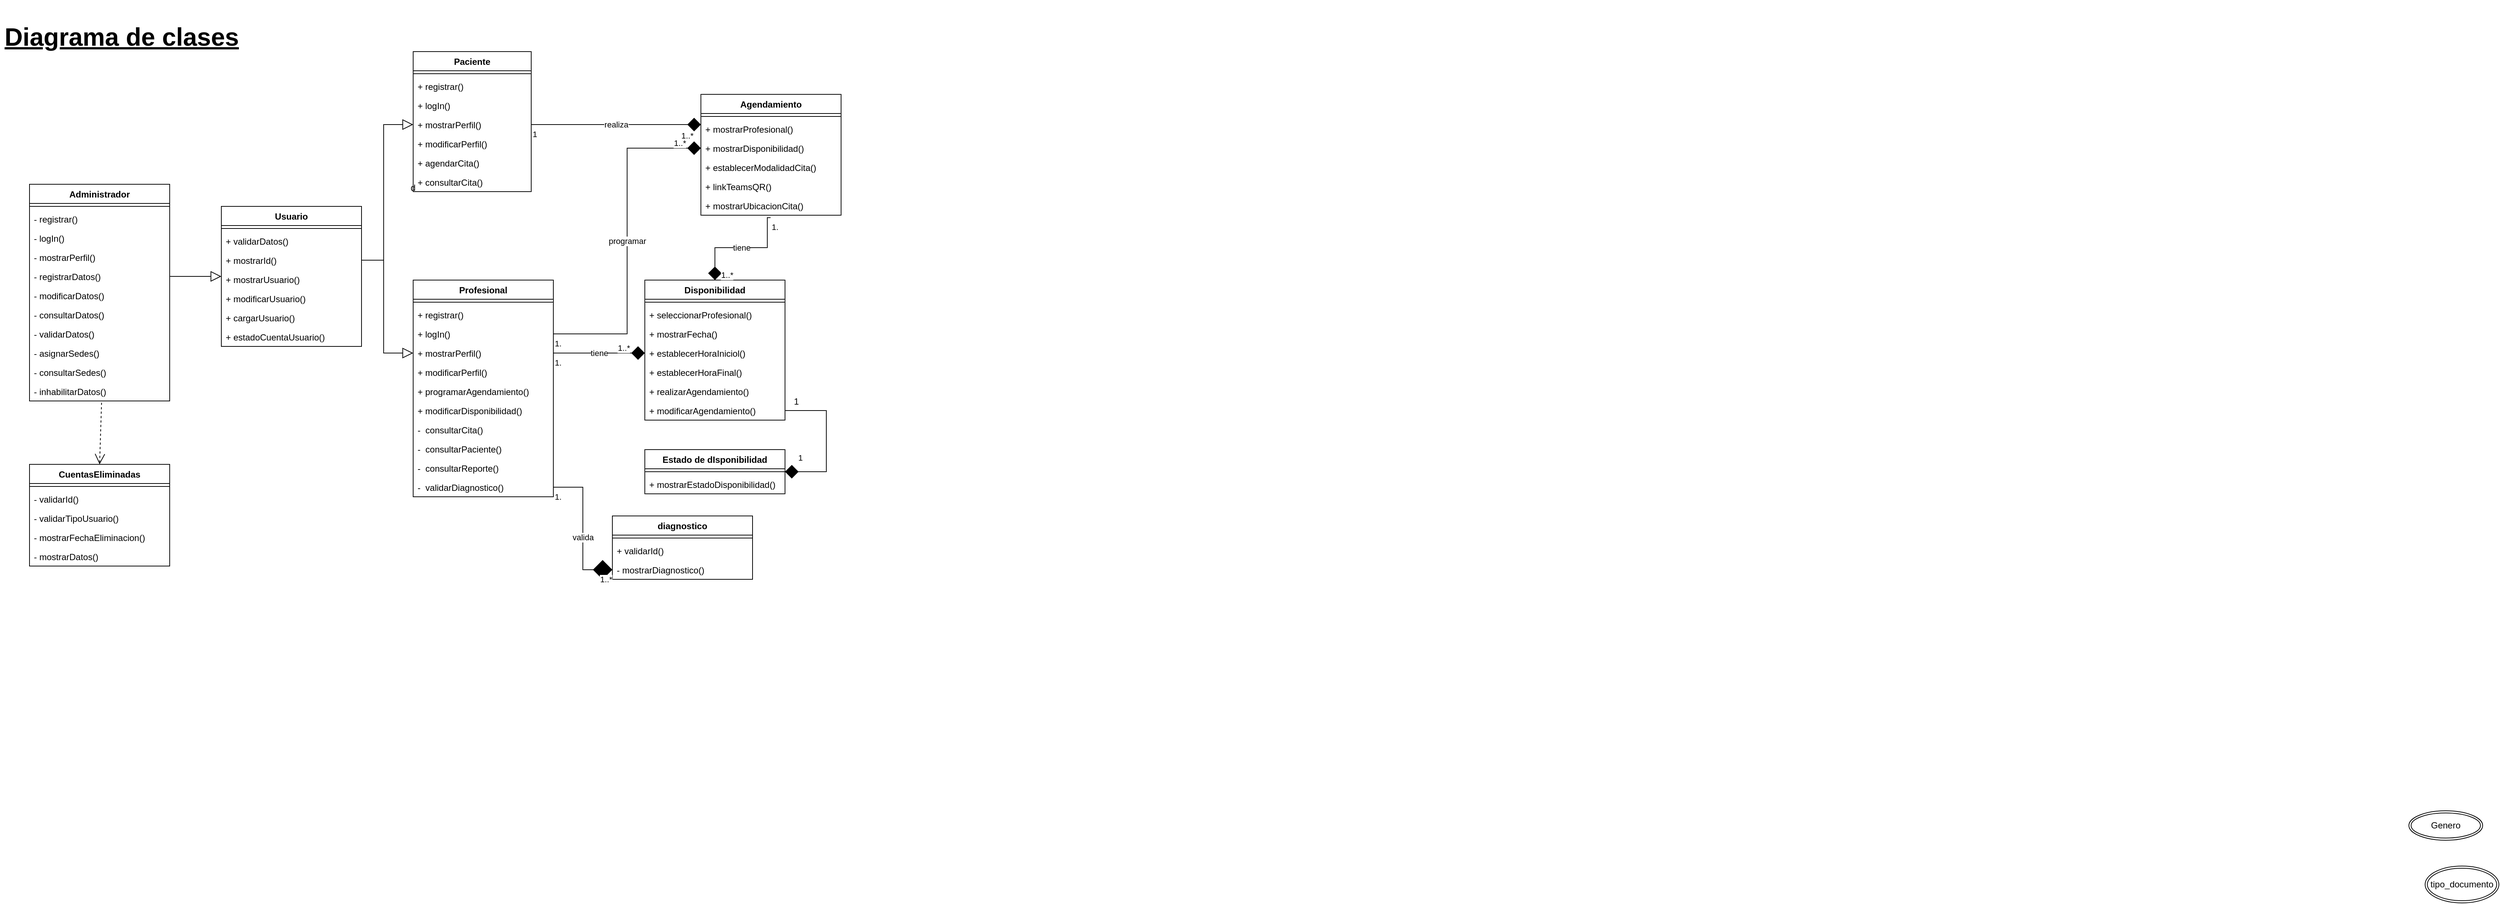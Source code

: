 <mxfile>
    <diagram name="Diagrama_clases" id="99cQwvV88cHvsgD7-dVR">
        <mxGraphModel dx="1975" dy="2060" grid="1" gridSize="10" guides="1" tooltips="1" connect="1" arrows="1" fold="1" page="1" pageScale="1" pageWidth="827" pageHeight="1169" math="0" shadow="0">
            <root>
                <mxCell id="0"/>
                <mxCell id="1" parent="0"/>
                <mxCell id="204" value="Paciente" style="swimlane;fontStyle=1;align=center;verticalAlign=top;childLayout=stackLayout;horizontal=1;startSize=26;horizontalStack=0;resizeParent=1;resizeParentMax=0;resizeLast=0;collapsible=1;marginBottom=0;whiteSpace=wrap;html=1;" parent="1" vertex="1">
                    <mxGeometry x="100" y="-190" width="160" height="190" as="geometry"/>
                </mxCell>
                <mxCell id="205" value="" style="line;strokeWidth=1;fillColor=none;align=left;verticalAlign=middle;spacingTop=-1;spacingLeft=3;spacingRight=3;rotatable=0;labelPosition=right;points=[];portConstraint=eastwest;strokeColor=inherit;" parent="204" vertex="1">
                    <mxGeometry y="26" width="160" height="8" as="geometry"/>
                </mxCell>
                <mxCell id="206" value="+ registrar()" style="text;strokeColor=none;fillColor=none;align=left;verticalAlign=top;spacingLeft=4;spacingRight=4;overflow=hidden;rotatable=0;points=[[0,0.5],[1,0.5]];portConstraint=eastwest;whiteSpace=wrap;html=1;" parent="204" vertex="1">
                    <mxGeometry y="34" width="160" height="26" as="geometry"/>
                </mxCell>
                <mxCell id="207" value="+ logIn()" style="text;strokeColor=none;fillColor=none;align=left;verticalAlign=top;spacingLeft=4;spacingRight=4;overflow=hidden;rotatable=0;points=[[0,0.5],[1,0.5]];portConstraint=eastwest;whiteSpace=wrap;html=1;" parent="204" vertex="1">
                    <mxGeometry y="60" width="160" height="26" as="geometry"/>
                </mxCell>
                <mxCell id="208" value="+ mostrarPerfil()" style="text;strokeColor=none;fillColor=none;align=left;verticalAlign=top;spacingLeft=4;spacingRight=4;overflow=hidden;rotatable=0;points=[[0,0.5],[1,0.5]];portConstraint=eastwest;whiteSpace=wrap;html=1;" parent="204" vertex="1">
                    <mxGeometry y="86" width="160" height="26" as="geometry"/>
                </mxCell>
                <mxCell id="209" value="+ modificarPerfil()" style="text;strokeColor=none;fillColor=none;align=left;verticalAlign=top;spacingLeft=4;spacingRight=4;overflow=hidden;rotatable=0;points=[[0,0.5],[1,0.5]];portConstraint=eastwest;whiteSpace=wrap;html=1;" parent="204" vertex="1">
                    <mxGeometry y="112" width="160" height="26" as="geometry"/>
                </mxCell>
                <mxCell id="210" value="+ agendarCita()" style="text;strokeColor=none;fillColor=none;align=left;verticalAlign=top;spacingLeft=4;spacingRight=4;overflow=hidden;rotatable=0;points=[[0,0.5],[1,0.5]];portConstraint=eastwest;whiteSpace=wrap;html=1;" parent="204" vertex="1">
                    <mxGeometry y="138" width="160" height="26" as="geometry"/>
                </mxCell>
                <mxCell id="211" value="+ consultarCita()" style="text;strokeColor=none;fillColor=none;align=left;verticalAlign=top;spacingLeft=4;spacingRight=4;overflow=hidden;rotatable=0;points=[[0,0.5],[1,0.5]];portConstraint=eastwest;whiteSpace=wrap;html=1;" parent="204" vertex="1">
                    <mxGeometry y="164" width="160" height="26" as="geometry"/>
                </mxCell>
                <mxCell id="212" value="Profesional" style="swimlane;fontStyle=1;align=center;verticalAlign=top;childLayout=stackLayout;horizontal=1;startSize=26;horizontalStack=0;resizeParent=1;resizeParentMax=0;resizeLast=0;collapsible=1;marginBottom=0;whiteSpace=wrap;html=1;" parent="1" vertex="1">
                    <mxGeometry x="100" y="120" width="190" height="294" as="geometry"/>
                </mxCell>
                <mxCell id="213" value="" style="line;strokeWidth=1;fillColor=none;align=left;verticalAlign=middle;spacingTop=-1;spacingLeft=3;spacingRight=3;rotatable=0;labelPosition=right;points=[];portConstraint=eastwest;strokeColor=inherit;" parent="212" vertex="1">
                    <mxGeometry y="26" width="190" height="8" as="geometry"/>
                </mxCell>
                <mxCell id="214" value="+ registrar()" style="text;strokeColor=none;fillColor=none;align=left;verticalAlign=top;spacingLeft=4;spacingRight=4;overflow=hidden;rotatable=0;points=[[0,0.5],[1,0.5]];portConstraint=eastwest;whiteSpace=wrap;html=1;" parent="212" vertex="1">
                    <mxGeometry y="34" width="190" height="26" as="geometry"/>
                </mxCell>
                <mxCell id="215" value="+ logIn()" style="text;strokeColor=none;fillColor=none;align=left;verticalAlign=top;spacingLeft=4;spacingRight=4;overflow=hidden;rotatable=0;points=[[0,0.5],[1,0.5]];portConstraint=eastwest;whiteSpace=wrap;html=1;" parent="212" vertex="1">
                    <mxGeometry y="60" width="190" height="26" as="geometry"/>
                </mxCell>
                <mxCell id="216" value="+ mostrarPerfil()" style="text;strokeColor=none;fillColor=none;align=left;verticalAlign=top;spacingLeft=4;spacingRight=4;overflow=hidden;rotatable=0;points=[[0,0.5],[1,0.5]];portConstraint=eastwest;whiteSpace=wrap;html=1;" parent="212" vertex="1">
                    <mxGeometry y="86" width="190" height="26" as="geometry"/>
                </mxCell>
                <mxCell id="217" value="+ modificarPerfil()" style="text;strokeColor=none;fillColor=none;align=left;verticalAlign=top;spacingLeft=4;spacingRight=4;overflow=hidden;rotatable=0;points=[[0,0.5],[1,0.5]];portConstraint=eastwest;whiteSpace=wrap;html=1;" parent="212" vertex="1">
                    <mxGeometry y="112" width="190" height="26" as="geometry"/>
                </mxCell>
                <mxCell id="218" value="+ programarAgendamiento()" style="text;strokeColor=none;fillColor=none;align=left;verticalAlign=top;spacingLeft=4;spacingRight=4;overflow=hidden;rotatable=0;points=[[0,0.5],[1,0.5]];portConstraint=eastwest;whiteSpace=wrap;html=1;" parent="212" vertex="1">
                    <mxGeometry y="138" width="190" height="26" as="geometry"/>
                </mxCell>
                <mxCell id="219" value="+ modificarDisponibilidad()" style="text;strokeColor=none;fillColor=none;align=left;verticalAlign=top;spacingLeft=4;spacingRight=4;overflow=hidden;rotatable=0;points=[[0,0.5],[1,0.5]];portConstraint=eastwest;whiteSpace=wrap;html=1;" parent="212" vertex="1">
                    <mxGeometry y="164" width="190" height="26" as="geometry"/>
                </mxCell>
                <mxCell id="573" value="-&amp;nbsp; consultarCita()" style="text;strokeColor=none;fillColor=none;align=left;verticalAlign=top;spacingLeft=4;spacingRight=4;overflow=hidden;rotatable=0;points=[[0,0.5],[1,0.5]];portConstraint=eastwest;whiteSpace=wrap;html=1;" parent="212" vertex="1">
                    <mxGeometry y="190" width="190" height="26" as="geometry"/>
                </mxCell>
                <mxCell id="574" value="-&amp;nbsp; consultarPaciente()" style="text;strokeColor=none;fillColor=none;align=left;verticalAlign=top;spacingLeft=4;spacingRight=4;overflow=hidden;rotatable=0;points=[[0,0.5],[1,0.5]];portConstraint=eastwest;whiteSpace=wrap;html=1;" parent="212" vertex="1">
                    <mxGeometry y="216" width="190" height="26" as="geometry"/>
                </mxCell>
                <mxCell id="593" value="-&amp;nbsp; consultarReporte()" style="text;strokeColor=none;fillColor=none;align=left;verticalAlign=top;spacingLeft=4;spacingRight=4;overflow=hidden;rotatable=0;points=[[0,0.5],[1,0.5]];portConstraint=eastwest;whiteSpace=wrap;html=1;" parent="212" vertex="1">
                    <mxGeometry y="242" width="190" height="26" as="geometry"/>
                </mxCell>
                <mxCell id="596" value="-&amp;nbsp; validarDiagnostico()" style="text;strokeColor=none;fillColor=none;align=left;verticalAlign=top;spacingLeft=4;spacingRight=4;overflow=hidden;rotatable=0;points=[[0,0.5],[1,0.5]];portConstraint=eastwest;whiteSpace=wrap;html=1;" parent="212" vertex="1">
                    <mxGeometry y="268" width="190" height="26" as="geometry"/>
                </mxCell>
                <mxCell id="220" value="Administrador" style="swimlane;fontStyle=1;align=center;verticalAlign=top;childLayout=stackLayout;horizontal=1;startSize=26;horizontalStack=0;resizeParent=1;resizeParentMax=0;resizeLast=0;collapsible=1;marginBottom=0;whiteSpace=wrap;html=1;" parent="1" vertex="1">
                    <mxGeometry x="-420" y="-10" width="190" height="294" as="geometry"/>
                </mxCell>
                <mxCell id="221" value="" style="line;strokeWidth=1;fillColor=none;align=left;verticalAlign=middle;spacingTop=-1;spacingLeft=3;spacingRight=3;rotatable=0;labelPosition=right;points=[];portConstraint=eastwest;strokeColor=inherit;" parent="220" vertex="1">
                    <mxGeometry y="26" width="190" height="8" as="geometry"/>
                </mxCell>
                <mxCell id="222" value="- registrar()" style="text;strokeColor=none;fillColor=none;align=left;verticalAlign=top;spacingLeft=4;spacingRight=4;overflow=hidden;rotatable=0;points=[[0,0.5],[1,0.5]];portConstraint=eastwest;whiteSpace=wrap;html=1;" parent="220" vertex="1">
                    <mxGeometry y="34" width="190" height="26" as="geometry"/>
                </mxCell>
                <mxCell id="223" value="- logIn()" style="text;strokeColor=none;fillColor=none;align=left;verticalAlign=top;spacingLeft=4;spacingRight=4;overflow=hidden;rotatable=0;points=[[0,0.5],[1,0.5]];portConstraint=eastwest;whiteSpace=wrap;html=1;" parent="220" vertex="1">
                    <mxGeometry y="60" width="190" height="26" as="geometry"/>
                </mxCell>
                <mxCell id="224" value="- mostrarPerfil()" style="text;strokeColor=none;fillColor=none;align=left;verticalAlign=top;spacingLeft=4;spacingRight=4;overflow=hidden;rotatable=0;points=[[0,0.5],[1,0.5]];portConstraint=eastwest;whiteSpace=wrap;html=1;" parent="220" vertex="1">
                    <mxGeometry y="86" width="190" height="26" as="geometry"/>
                </mxCell>
                <mxCell id="225" value="- registrarDatos()" style="text;strokeColor=none;fillColor=none;align=left;verticalAlign=top;spacingLeft=4;spacingRight=4;overflow=hidden;rotatable=0;points=[[0,0.5],[1,0.5]];portConstraint=eastwest;whiteSpace=wrap;html=1;" parent="220" vertex="1">
                    <mxGeometry y="112" width="190" height="26" as="geometry"/>
                </mxCell>
                <mxCell id="226" value="- modificarDatos()" style="text;strokeColor=none;fillColor=none;align=left;verticalAlign=top;spacingLeft=4;spacingRight=4;overflow=hidden;rotatable=0;points=[[0,0.5],[1,0.5]];portConstraint=eastwest;whiteSpace=wrap;html=1;" parent="220" vertex="1">
                    <mxGeometry y="138" width="190" height="26" as="geometry"/>
                </mxCell>
                <mxCell id="572" value="- consultarDatos()" style="text;strokeColor=none;fillColor=none;align=left;verticalAlign=top;spacingLeft=4;spacingRight=4;overflow=hidden;rotatable=0;points=[[0,0.5],[1,0.5]];portConstraint=eastwest;whiteSpace=wrap;html=1;" parent="220" vertex="1">
                    <mxGeometry y="164" width="190" height="26" as="geometry"/>
                </mxCell>
                <mxCell id="227" value="- validarDatos()" style="text;strokeColor=none;fillColor=none;align=left;verticalAlign=top;spacingLeft=4;spacingRight=4;overflow=hidden;rotatable=0;points=[[0,0.5],[1,0.5]];portConstraint=eastwest;whiteSpace=wrap;html=1;" parent="220" vertex="1">
                    <mxGeometry y="190" width="190" height="26" as="geometry"/>
                </mxCell>
                <mxCell id="228" value="- asignarSedes()" style="text;strokeColor=none;fillColor=none;align=left;verticalAlign=top;spacingLeft=4;spacingRight=4;overflow=hidden;rotatable=0;points=[[0,0.5],[1,0.5]];portConstraint=eastwest;whiteSpace=wrap;html=1;" parent="220" vertex="1">
                    <mxGeometry y="216" width="190" height="26" as="geometry"/>
                </mxCell>
                <mxCell id="589" value="- consultarSedes()" style="text;strokeColor=none;fillColor=none;align=left;verticalAlign=top;spacingLeft=4;spacingRight=4;overflow=hidden;rotatable=0;points=[[0,0.5],[1,0.5]];portConstraint=eastwest;whiteSpace=wrap;html=1;" parent="220" vertex="1">
                    <mxGeometry y="242" width="190" height="26" as="geometry"/>
                </mxCell>
                <mxCell id="587" value="- inhabilitarDatos()" style="text;strokeColor=none;fillColor=none;align=left;verticalAlign=top;spacingLeft=4;spacingRight=4;overflow=hidden;rotatable=0;points=[[0,0.5],[1,0.5]];portConstraint=eastwest;whiteSpace=wrap;html=1;" parent="220" vertex="1">
                    <mxGeometry y="268" width="190" height="26" as="geometry"/>
                </mxCell>
                <mxCell id="229" value="Disponibilidad" style="swimlane;fontStyle=1;align=center;verticalAlign=top;childLayout=stackLayout;horizontal=1;startSize=26;horizontalStack=0;resizeParent=1;resizeParentMax=0;resizeLast=0;collapsible=1;marginBottom=0;whiteSpace=wrap;html=1;" parent="1" vertex="1">
                    <mxGeometry x="414" y="120" width="190" height="190" as="geometry"/>
                </mxCell>
                <mxCell id="230" value="" style="line;strokeWidth=1;fillColor=none;align=left;verticalAlign=middle;spacingTop=-1;spacingLeft=3;spacingRight=3;rotatable=0;labelPosition=right;points=[];portConstraint=eastwest;strokeColor=inherit;" parent="229" vertex="1">
                    <mxGeometry y="26" width="190" height="8" as="geometry"/>
                </mxCell>
                <mxCell id="231" value="+ seleccionarProfesional()" style="text;strokeColor=none;fillColor=none;align=left;verticalAlign=top;spacingLeft=4;spacingRight=4;overflow=hidden;rotatable=0;points=[[0,0.5],[1,0.5]];portConstraint=eastwest;whiteSpace=wrap;html=1;" parent="229" vertex="1">
                    <mxGeometry y="34" width="190" height="26" as="geometry"/>
                </mxCell>
                <mxCell id="232" value="+ mostrarFecha()" style="text;strokeColor=none;fillColor=none;align=left;verticalAlign=top;spacingLeft=4;spacingRight=4;overflow=hidden;rotatable=0;points=[[0,0.5],[1,0.5]];portConstraint=eastwest;whiteSpace=wrap;html=1;" parent="229" vertex="1">
                    <mxGeometry y="60" width="190" height="26" as="geometry"/>
                </mxCell>
                <mxCell id="233" value="+ establecerHoraIniciol()" style="text;strokeColor=none;fillColor=none;align=left;verticalAlign=top;spacingLeft=4;spacingRight=4;overflow=hidden;rotatable=0;points=[[0,0.5],[1,0.5]];portConstraint=eastwest;whiteSpace=wrap;html=1;" parent="229" vertex="1">
                    <mxGeometry y="86" width="190" height="26" as="geometry"/>
                </mxCell>
                <mxCell id="234" value="+ establecerHoraFinal()" style="text;strokeColor=none;fillColor=none;align=left;verticalAlign=top;spacingLeft=4;spacingRight=4;overflow=hidden;rotatable=0;points=[[0,0.5],[1,0.5]];portConstraint=eastwest;whiteSpace=wrap;html=1;" parent="229" vertex="1">
                    <mxGeometry y="112" width="190" height="26" as="geometry"/>
                </mxCell>
                <mxCell id="235" value="+ realizarAgendamiento()" style="text;strokeColor=none;fillColor=none;align=left;verticalAlign=top;spacingLeft=4;spacingRight=4;overflow=hidden;rotatable=0;points=[[0,0.5],[1,0.5]];portConstraint=eastwest;whiteSpace=wrap;html=1;" parent="229" vertex="1">
                    <mxGeometry y="138" width="190" height="26" as="geometry"/>
                </mxCell>
                <mxCell id="236" value="+ modificarAgendamiento()" style="text;strokeColor=none;fillColor=none;align=left;verticalAlign=top;spacingLeft=4;spacingRight=4;overflow=hidden;rotatable=0;points=[[0,0.5],[1,0.5]];portConstraint=eastwest;whiteSpace=wrap;html=1;" parent="229" vertex="1">
                    <mxGeometry y="164" width="190" height="26" as="geometry"/>
                </mxCell>
                <mxCell id="237" value="Agendamiento" style="swimlane;fontStyle=1;align=center;verticalAlign=top;childLayout=stackLayout;horizontal=1;startSize=26;horizontalStack=0;resizeParent=1;resizeParentMax=0;resizeLast=0;collapsible=1;marginBottom=0;whiteSpace=wrap;html=1;" parent="1" vertex="1">
                    <mxGeometry x="490" y="-132" width="190" height="164" as="geometry"/>
                </mxCell>
                <mxCell id="238" value="" style="line;strokeWidth=1;fillColor=none;align=left;verticalAlign=middle;spacingTop=-1;spacingLeft=3;spacingRight=3;rotatable=0;labelPosition=right;points=[];portConstraint=eastwest;strokeColor=inherit;" parent="237" vertex="1">
                    <mxGeometry y="26" width="190" height="8" as="geometry"/>
                </mxCell>
                <mxCell id="239" value="+ mostrarProfesional()" style="text;strokeColor=none;fillColor=none;align=left;verticalAlign=top;spacingLeft=4;spacingRight=4;overflow=hidden;rotatable=0;points=[[0,0.5],[1,0.5]];portConstraint=eastwest;whiteSpace=wrap;html=1;" parent="237" vertex="1">
                    <mxGeometry y="34" width="190" height="26" as="geometry"/>
                </mxCell>
                <mxCell id="240" value="+ mostrarDisponibilidad()" style="text;strokeColor=none;fillColor=none;align=left;verticalAlign=top;spacingLeft=4;spacingRight=4;overflow=hidden;rotatable=0;points=[[0,0.5],[1,0.5]];portConstraint=eastwest;whiteSpace=wrap;html=1;" parent="237" vertex="1">
                    <mxGeometry y="60" width="190" height="26" as="geometry"/>
                </mxCell>
                <mxCell id="241" value="+ establecerModalidadCita()" style="text;strokeColor=none;fillColor=none;align=left;verticalAlign=top;spacingLeft=4;spacingRight=4;overflow=hidden;rotatable=0;points=[[0,0.5],[1,0.5]];portConstraint=eastwest;whiteSpace=wrap;html=1;" parent="237" vertex="1">
                    <mxGeometry y="86" width="190" height="26" as="geometry"/>
                </mxCell>
                <mxCell id="275" value="+ linkTeamsQR()" style="text;strokeColor=none;fillColor=none;align=left;verticalAlign=top;spacingLeft=4;spacingRight=4;overflow=hidden;rotatable=0;points=[[0,0.5],[1,0.5]];portConstraint=eastwest;whiteSpace=wrap;html=1;" parent="237" vertex="1">
                    <mxGeometry y="112" width="190" height="26" as="geometry"/>
                </mxCell>
                <mxCell id="Wg6qRf63_j1zX_5vIOd6-538" value="+ mostrarUbicacionCita()" style="text;strokeColor=none;fillColor=none;align=left;verticalAlign=top;spacingLeft=4;spacingRight=4;overflow=hidden;rotatable=0;points=[[0,0.5],[1,0.5]];portConstraint=eastwest;whiteSpace=wrap;html=1;" parent="237" vertex="1">
                    <mxGeometry y="138" width="190" height="26" as="geometry"/>
                </mxCell>
                <mxCell id="242" value="Estado de dIsponibilidad" style="swimlane;fontStyle=1;align=center;verticalAlign=top;childLayout=stackLayout;horizontal=1;startSize=26;horizontalStack=0;resizeParent=1;resizeParentMax=0;resizeLast=0;collapsible=1;marginBottom=0;whiteSpace=wrap;html=1;" parent="1" vertex="1">
                    <mxGeometry x="414" y="350" width="190" height="60" as="geometry"/>
                </mxCell>
                <mxCell id="243" value="" style="line;strokeWidth=1;fillColor=none;align=left;verticalAlign=middle;spacingTop=-1;spacingLeft=3;spacingRight=3;rotatable=0;labelPosition=right;points=[];portConstraint=eastwest;strokeColor=inherit;" parent="242" vertex="1">
                    <mxGeometry y="26" width="190" height="8" as="geometry"/>
                </mxCell>
                <mxCell id="244" value="+ mostrarEstadoDisponibilidad()" style="text;strokeColor=none;fillColor=none;align=left;verticalAlign=top;spacingLeft=4;spacingRight=4;overflow=hidden;rotatable=0;points=[[0,0.5],[1,0.5]];portConstraint=eastwest;whiteSpace=wrap;html=1;" parent="242" vertex="1">
                    <mxGeometry y="34" width="190" height="26" as="geometry"/>
                </mxCell>
                <mxCell id="245" value="Usuario" style="swimlane;fontStyle=1;align=center;verticalAlign=top;childLayout=stackLayout;horizontal=1;startSize=26;horizontalStack=0;resizeParent=1;resizeParentMax=0;resizeLast=0;collapsible=1;marginBottom=0;whiteSpace=wrap;html=1;" parent="1" vertex="1">
                    <mxGeometry x="-160" y="20" width="190" height="190" as="geometry"/>
                </mxCell>
                <mxCell id="246" value="" style="line;strokeWidth=1;fillColor=none;align=left;verticalAlign=middle;spacingTop=-1;spacingLeft=3;spacingRight=3;rotatable=0;labelPosition=right;points=[];portConstraint=eastwest;strokeColor=inherit;" parent="245" vertex="1">
                    <mxGeometry y="26" width="190" height="8" as="geometry"/>
                </mxCell>
                <mxCell id="247" value="+ validarDatos()" style="text;strokeColor=none;fillColor=none;align=left;verticalAlign=top;spacingLeft=4;spacingRight=4;overflow=hidden;rotatable=0;points=[[0,0.5],[1,0.5]];portConstraint=eastwest;whiteSpace=wrap;html=1;" parent="245" vertex="1">
                    <mxGeometry y="34" width="190" height="26" as="geometry"/>
                </mxCell>
                <mxCell id="248" value="+ mostrarId()" style="text;strokeColor=none;fillColor=none;align=left;verticalAlign=top;spacingLeft=4;spacingRight=4;overflow=hidden;rotatable=0;points=[[0,0.5],[1,0.5]];portConstraint=eastwest;whiteSpace=wrap;html=1;" parent="245" vertex="1">
                    <mxGeometry y="60" width="190" height="26" as="geometry"/>
                </mxCell>
                <mxCell id="249" value="+ mostrarUsuario()" style="text;strokeColor=none;fillColor=none;align=left;verticalAlign=top;spacingLeft=4;spacingRight=4;overflow=hidden;rotatable=0;points=[[0,0.5],[1,0.5]];portConstraint=eastwest;whiteSpace=wrap;html=1;" parent="245" vertex="1">
                    <mxGeometry y="86" width="190" height="26" as="geometry"/>
                </mxCell>
                <mxCell id="250" value="+ modificarUsuario()" style="text;strokeColor=none;fillColor=none;align=left;verticalAlign=top;spacingLeft=4;spacingRight=4;overflow=hidden;rotatable=0;points=[[0,0.5],[1,0.5]];portConstraint=eastwest;whiteSpace=wrap;html=1;" parent="245" vertex="1">
                    <mxGeometry y="112" width="190" height="26" as="geometry"/>
                </mxCell>
                <mxCell id="251" value="+ cargarUsuario()" style="text;strokeColor=none;fillColor=none;align=left;verticalAlign=top;spacingLeft=4;spacingRight=4;overflow=hidden;rotatable=0;points=[[0,0.5],[1,0.5]];portConstraint=eastwest;whiteSpace=wrap;html=1;" parent="245" vertex="1">
                    <mxGeometry y="138" width="190" height="26" as="geometry"/>
                </mxCell>
                <mxCell id="252" value="+ estadoCuentaUsuario()" style="text;strokeColor=none;fillColor=none;align=left;verticalAlign=top;spacingLeft=4;spacingRight=4;overflow=hidden;rotatable=0;points=[[0,0.5],[1,0.5]];portConstraint=eastwest;whiteSpace=wrap;html=1;" parent="245" vertex="1">
                    <mxGeometry y="164" width="190" height="26" as="geometry"/>
                </mxCell>
                <mxCell id="253" style="edgeStyle=orthogonalEdgeStyle;rounded=0;orthogonalLoop=1;jettySize=auto;html=1;entryX=0;entryY=0.5;entryDx=0;entryDy=0;endArrow=block;endFill=0;strokeWidth=1;endSize=12;startSize=14;exitX=1;exitY=0.5;exitDx=0;exitDy=0;" parent="1" source="248" target="216" edge="1">
                    <mxGeometry relative="1" as="geometry"/>
                </mxCell>
                <mxCell id="254" style="edgeStyle=orthogonalEdgeStyle;rounded=0;orthogonalLoop=1;jettySize=auto;html=1;exitX=1;exitY=0.5;exitDx=0;exitDy=0;endArrow=block;endFill=0;strokeWidth=1;endSize=12;startSize=14;entryX=0;entryY=0.5;entryDx=0;entryDy=0;" parent="1" source="248" target="208" edge="1">
                    <mxGeometry relative="1" as="geometry">
                        <mxPoint x="30" y="145" as="sourcePoint"/>
                        <mxPoint x="130" as="targetPoint"/>
                    </mxGeometry>
                </mxCell>
                <mxCell id="255" style="edgeStyle=orthogonalEdgeStyle;rounded=0;orthogonalLoop=1;jettySize=auto;html=1;entryX=0;entryY=0.5;entryDx=0;entryDy=0;endArrow=block;endFill=0;endSize=12;startSize=14;" parent="1" source="225" target="245" edge="1">
                    <mxGeometry relative="1" as="geometry"/>
                </mxCell>
                <mxCell id="256" value="realiza" style="endArrow=diamond;html=1;endSize=16;startArrow=none;startSize=15;startFill=0;edgeStyle=orthogonalEdgeStyle;rounded=0;exitX=1;exitY=0.5;exitDx=0;exitDy=0;entryX=0;entryY=0.25;entryDx=0;entryDy=0;endFill=1;" parent="1" source="208" target="237" edge="1">
                    <mxGeometry relative="1" as="geometry">
                        <mxPoint x="20" y="40" as="sourcePoint"/>
                        <mxPoint x="180" y="40" as="targetPoint"/>
                    </mxGeometry>
                </mxCell>
                <mxCell id="257" value="1" style="edgeLabel;resizable=0;html=1;align=left;verticalAlign=top;" parent="256" connectable="0" vertex="1">
                    <mxGeometry x="-1" relative="1" as="geometry"/>
                </mxCell>
                <mxCell id="258" value="1..*" style="edgeLabel;resizable=0;html=1;align=right;verticalAlign=top;" parent="256" connectable="0" vertex="1">
                    <mxGeometry x="1" relative="1" as="geometry">
                        <mxPoint x="-10" y="2" as="offset"/>
                    </mxGeometry>
                </mxCell>
                <mxCell id="259" value="tiene" style="endArrow=diamond;html=1;endSize=16;startArrow=none;startSize=14;startFill=0;edgeStyle=orthogonalEdgeStyle;rounded=0;exitX=0.497;exitY=1.124;exitDx=0;exitDy=0;entryX=0.5;entryY=0;entryDx=0;entryDy=0;endFill=1;exitPerimeter=0;targetPerimeterSpacing=6;" parent="1" source="Wg6qRf63_j1zX_5vIOd6-538" target="229" edge="1">
                    <mxGeometry relative="1" as="geometry">
                        <mxPoint x="290" y="-1" as="sourcePoint"/>
                        <mxPoint x="450" y="-42" as="targetPoint"/>
                        <Array as="points">
                            <mxPoint x="580" y="35"/>
                            <mxPoint x="580" y="76"/>
                            <mxPoint x="509" y="76"/>
                        </Array>
                    </mxGeometry>
                </mxCell>
                <mxCell id="260" value="1." style="edgeLabel;resizable=0;html=1;align=left;verticalAlign=top;" parent="259" connectable="0" vertex="1">
                    <mxGeometry x="-1" relative="1" as="geometry"/>
                </mxCell>
                <mxCell id="261" value="1..*" style="edgeLabel;resizable=0;html=1;align=right;verticalAlign=top;" parent="259" connectable="0" vertex="1">
                    <mxGeometry x="1" relative="1" as="geometry">
                        <mxPoint x="25" y="-20" as="offset"/>
                    </mxGeometry>
                </mxCell>
                <mxCell id="262" value="1" style="endArrow=diamond;html=1;endSize=16;startArrow=none;startSize=14;startFill=0;edgeStyle=orthogonalEdgeStyle;align=left;verticalAlign=bottom;rounded=0;exitX=1;exitY=0.5;exitDx=0;exitDy=0;endFill=1;entryX=1;entryY=0.5;entryDx=0;entryDy=0;" parent="1" source="236" target="242" edge="1">
                    <mxGeometry x="0.836" y="-10" relative="1" as="geometry">
                        <mxPoint x="330" y="360" as="sourcePoint"/>
                        <mxPoint x="470" y="360" as="targetPoint"/>
                        <Array as="points">
                            <mxPoint x="660" y="297"/>
                            <mxPoint x="660" y="380"/>
                        </Array>
                        <mxPoint as="offset"/>
                    </mxGeometry>
                </mxCell>
                <mxCell id="263" value="1" style="text;html=1;align=center;verticalAlign=middle;resizable=0;points=[];autosize=1;strokeColor=none;fillColor=none;" parent="1" vertex="1">
                    <mxGeometry x="604" y="270" width="30" height="30" as="geometry"/>
                </mxCell>
                <mxCell id="264" value="tiene" style="endArrow=diamond;html=1;endSize=16;startArrow=none;startSize=14;startFill=0;edgeStyle=orthogonalEdgeStyle;rounded=0;exitX=1;exitY=0.5;exitDx=0;exitDy=0;entryX=0;entryY=0.5;entryDx=0;entryDy=0;endFill=1;targetPerimeterSpacing=6;" parent="1" source="216" target="233" edge="1">
                    <mxGeometry relative="1" as="geometry">
                        <mxPoint x="545" y="43" as="sourcePoint"/>
                        <mxPoint x="545" y="150" as="targetPoint"/>
                    </mxGeometry>
                </mxCell>
                <mxCell id="265" value="1." style="edgeLabel;resizable=0;html=1;align=left;verticalAlign=top;" parent="264" connectable="0" vertex="1">
                    <mxGeometry x="-1" relative="1" as="geometry"/>
                </mxCell>
                <mxCell id="266" value="1..*" style="edgeLabel;resizable=0;html=1;align=right;verticalAlign=top;" parent="264" connectable="0" vertex="1">
                    <mxGeometry x="1" relative="1" as="geometry">
                        <mxPoint x="-20" y="-20" as="offset"/>
                    </mxGeometry>
                </mxCell>
                <mxCell id="267" value="programar" style="endArrow=diamond;html=1;endSize=16;startArrow=none;startSize=14;startFill=0;edgeStyle=orthogonalEdgeStyle;rounded=0;exitX=1;exitY=0.5;exitDx=0;exitDy=0;entryX=0;entryY=0.5;entryDx=0;entryDy=0;endFill=1;targetPerimeterSpacing=6;" parent="1" source="215" target="240" edge="1">
                    <mxGeometry relative="1" as="geometry">
                        <mxPoint x="300" y="229" as="sourcePoint"/>
                        <mxPoint x="424" y="229" as="targetPoint"/>
                    </mxGeometry>
                </mxCell>
                <mxCell id="268" value="1." style="edgeLabel;resizable=0;html=1;align=left;verticalAlign=top;" parent="267" connectable="0" vertex="1">
                    <mxGeometry x="-1" relative="1" as="geometry"/>
                </mxCell>
                <mxCell id="269" value="1..*" style="edgeLabel;resizable=0;html=1;align=right;verticalAlign=top;" parent="267" connectable="0" vertex="1">
                    <mxGeometry x="1" relative="1" as="geometry">
                        <mxPoint x="-20" y="-20" as="offset"/>
                    </mxGeometry>
                </mxCell>
                <mxCell id="537" value="tipo_documento" style="ellipse;shape=doubleEllipse;margin=3;whiteSpace=wrap;html=1;align=center;" parent="1" vertex="1">
                    <mxGeometry x="2827" y="915" width="100" height="50" as="geometry"/>
                </mxCell>
                <mxCell id="538" value="Genero" style="ellipse;shape=doubleEllipse;margin=3;whiteSpace=wrap;html=1;align=center;" parent="1" vertex="1">
                    <mxGeometry x="2805" y="840" width="100" height="40" as="geometry"/>
                </mxCell>
                <mxCell id="539" value="CuentasEliminadas" style="swimlane;fontStyle=1;align=center;verticalAlign=top;childLayout=stackLayout;horizontal=1;startSize=26;horizontalStack=0;resizeParent=1;resizeParentMax=0;resizeLast=0;collapsible=1;marginBottom=0;whiteSpace=wrap;html=1;" parent="1" vertex="1">
                    <mxGeometry x="-420" y="370" width="190" height="138" as="geometry"/>
                </mxCell>
                <mxCell id="540" value="" style="line;strokeWidth=1;fillColor=none;align=left;verticalAlign=middle;spacingTop=-1;spacingLeft=3;spacingRight=3;rotatable=0;labelPosition=right;points=[];portConstraint=eastwest;strokeColor=inherit;" parent="539" vertex="1">
                    <mxGeometry y="26" width="190" height="8" as="geometry"/>
                </mxCell>
                <mxCell id="541" value="- validarId()" style="text;strokeColor=none;fillColor=none;align=left;verticalAlign=top;spacingLeft=4;spacingRight=4;overflow=hidden;rotatable=0;points=[[0,0.5],[1,0.5]];portConstraint=eastwest;whiteSpace=wrap;html=1;" parent="539" vertex="1">
                    <mxGeometry y="34" width="190" height="26" as="geometry"/>
                </mxCell>
                <mxCell id="546" value="- validarTipoUsuario()" style="text;strokeColor=none;fillColor=none;align=left;verticalAlign=top;spacingLeft=4;spacingRight=4;overflow=hidden;rotatable=0;points=[[0,0.5],[1,0.5]];portConstraint=eastwest;whiteSpace=wrap;html=1;" parent="539" vertex="1">
                    <mxGeometry y="60" width="190" height="26" as="geometry"/>
                </mxCell>
                <mxCell id="542" value="- mostrarFechaEliminacion()" style="text;strokeColor=none;fillColor=none;align=left;verticalAlign=top;spacingLeft=4;spacingRight=4;overflow=hidden;rotatable=0;points=[[0,0.5],[1,0.5]];portConstraint=eastwest;whiteSpace=wrap;html=1;" parent="539" vertex="1">
                    <mxGeometry y="86" width="190" height="26" as="geometry"/>
                </mxCell>
                <mxCell id="GROH2xzZDuqkAsBsYBi8-552" value="- mostrarDatos()" style="text;strokeColor=none;fillColor=none;align=left;verticalAlign=top;spacingLeft=4;spacingRight=4;overflow=hidden;rotatable=0;points=[[0,0.5],[1,0.5]];portConstraint=eastwest;whiteSpace=wrap;html=1;" parent="539" vertex="1">
                    <mxGeometry y="112" width="190" height="26" as="geometry"/>
                </mxCell>
                <mxCell id="552" value="" style="endArrow=open;endSize=12;dashed=1;html=1;entryX=0.5;entryY=0;entryDx=0;entryDy=0;endFill=0;exitX=0.514;exitY=1.093;exitDx=0;exitDy=0;exitPerimeter=0;" parent="1" source="587" target="539" edge="1">
                    <mxGeometry width="160" relative="1" as="geometry">
                        <mxPoint x="-319" y="210" as="sourcePoint"/>
                        <mxPoint x="700" y="230" as="targetPoint"/>
                    </mxGeometry>
                </mxCell>
                <mxCell id="8F-OMi1avLfLgpHbv9U6-553" value="Diagrama de clases" style="text;html=1;strokeColor=none;fillColor=none;align=center;verticalAlign=middle;whiteSpace=wrap;rounded=0;strokeWidth=7;fontSize=34;fontStyle=5" parent="1" vertex="1">
                    <mxGeometry x="-460" y="-260" width="330" height="100" as="geometry"/>
                </mxCell>
                <mxCell id="tPd-tmgb1uWc3BKVyvEZ-552" value="d" style="text;strokeColor=none;align=center;fillColor=none;html=1;verticalAlign=middle;whiteSpace=wrap;rounded=0;" parent="1" vertex="1">
                    <mxGeometry x="70" y="-20" width="60" height="30" as="geometry"/>
                </mxCell>
                <mxCell id="561" value="diagnostico" style="swimlane;fontStyle=1;align=center;verticalAlign=top;childLayout=stackLayout;horizontal=1;startSize=26;horizontalStack=0;resizeParent=1;resizeParentMax=0;resizeLast=0;collapsible=1;marginBottom=0;whiteSpace=wrap;html=1;" parent="1" vertex="1">
                    <mxGeometry x="370" y="440" width="190" height="86" as="geometry"/>
                </mxCell>
                <mxCell id="562" value="" style="line;strokeWidth=1;fillColor=none;align=left;verticalAlign=middle;spacingTop=-1;spacingLeft=3;spacingRight=3;rotatable=0;labelPosition=right;points=[];portConstraint=eastwest;strokeColor=inherit;" parent="561" vertex="1">
                    <mxGeometry y="26" width="190" height="8" as="geometry"/>
                </mxCell>
                <mxCell id="563" value="+ validarId()" style="text;strokeColor=none;fillColor=none;align=left;verticalAlign=top;spacingLeft=4;spacingRight=4;overflow=hidden;rotatable=0;points=[[0,0.5],[1,0.5]];portConstraint=eastwest;whiteSpace=wrap;html=1;" parent="561" vertex="1">
                    <mxGeometry y="34" width="190" height="26" as="geometry"/>
                </mxCell>
                <mxCell id="564" value="- mostrarDiagnostico()" style="text;strokeColor=none;fillColor=none;align=left;verticalAlign=top;spacingLeft=4;spacingRight=4;overflow=hidden;rotatable=0;points=[[0,0.5],[1,0.5]];portConstraint=eastwest;whiteSpace=wrap;html=1;" parent="561" vertex="1">
                    <mxGeometry y="60" width="190" height="26" as="geometry"/>
                </mxCell>
                <mxCell id="590" value="valida" style="endArrow=diamond;html=1;endSize=24;startArrow=none;startSize=6;startFill=0;edgeStyle=orthogonalEdgeStyle;endFill=1;exitX=1;exitY=0.5;exitDx=0;exitDy=0;entryX=0;entryY=0.5;entryDx=0;entryDy=0;strokeWidth=1;rounded=0;" parent="1" source="596" target="564" edge="1">
                    <mxGeometry x="0.125" relative="1" as="geometry">
                        <mxPoint x="230" y="540" as="sourcePoint"/>
                        <mxPoint x="340" y="1066" as="targetPoint"/>
                        <mxPoint as="offset"/>
                    </mxGeometry>
                </mxCell>
                <mxCell id="591" value="1." style="edgeLabel;resizable=0;html=1;align=left;verticalAlign=top;" parent="590" connectable="0" vertex="1">
                    <mxGeometry x="-1" relative="1" as="geometry"/>
                </mxCell>
                <mxCell id="592" value="1..*" style="edgeLabel;resizable=0;html=1;align=right;verticalAlign=top;" parent="590" connectable="0" vertex="1">
                    <mxGeometry x="1" relative="1" as="geometry"/>
                </mxCell>
            </root>
        </mxGraphModel>
    </diagram>
    <diagram name="modelo_Lógico_E/R" id="vfskfPczlpDia66BwTzi">
        <mxGraphModel dx="3156" dy="2334" grid="1" gridSize="10" guides="1" tooltips="1" connect="1" arrows="1" fold="1" page="1" pageScale="1" pageWidth="827" pageHeight="1169" math="0" shadow="0">
            <root>
                <mxCell id="0"/>
                <mxCell id="1" parent="0"/>
                <mxCell id="NkNtuX-yHXLXdu8q3D_A-1" style="edgeStyle=orthogonalEdgeStyle;rounded=1;orthogonalLoop=1;jettySize=auto;html=1;entryX=0;entryY=0.5;entryDx=0;entryDy=0;endArrow=none;endFill=0;" parent="1" source="NkNtuX-yHXLXdu8q3D_A-31" target="NkNtuX-yHXLXdu8q3D_A-3" edge="1">
                    <mxGeometry relative="1" as="geometry">
                        <mxPoint x="270" y="-360" as="sourcePoint"/>
                        <mxPoint x="350" y="-360" as="targetPoint"/>
                    </mxGeometry>
                </mxCell>
                <mxCell id="NkNtuX-yHXLXdu8q3D_A-2" style="edgeStyle=orthogonalEdgeStyle;rounded=0;orthogonalLoop=1;jettySize=auto;html=1;entryX=0;entryY=0.5;entryDx=0;entryDy=0;endArrow=none;endFill=0;" parent="1" source="NkNtuX-yHXLXdu8q3D_A-3" target="NkNtuX-yHXLXdu8q3D_A-34" edge="1">
                    <mxGeometry relative="1" as="geometry">
                        <mxPoint x="530" y="210" as="targetPoint"/>
                    </mxGeometry>
                </mxCell>
                <mxCell id="NkNtuX-yHXLXdu8q3D_A-3" value="Realiza" style="shape=rhombus;perimeter=rhombusPerimeter;whiteSpace=wrap;html=1;align=center;" parent="1" vertex="1">
                    <mxGeometry x="210" y="180" width="120" height="60" as="geometry"/>
                </mxCell>
                <mxCell id="NkNtuX-yHXLXdu8q3D_A-4" style="edgeStyle=orthogonalEdgeStyle;rounded=0;orthogonalLoop=1;jettySize=auto;html=1;entryX=0.058;entryY=0.5;entryDx=0;entryDy=0;entryPerimeter=0;endArrow=none;endFill=0;" parent="1" source="NkNtuX-yHXLXdu8q3D_A-34" target="NkNtuX-yHXLXdu8q3D_A-6" edge="1">
                    <mxGeometry relative="1" as="geometry">
                        <mxPoint x="630" y="210" as="sourcePoint"/>
                    </mxGeometry>
                </mxCell>
                <mxCell id="NkNtuX-yHXLXdu8q3D_A-5" style="edgeStyle=orthogonalEdgeStyle;rounded=0;orthogonalLoop=1;jettySize=auto;html=1;entryX=0;entryY=0.5;entryDx=0;entryDy=0;endArrow=none;endFill=0;" parent="1" source="NkNtuX-yHXLXdu8q3D_A-6" target="NkNtuX-yHXLXdu8q3D_A-42" edge="1">
                    <mxGeometry relative="1" as="geometry">
                        <mxPoint x="1070" y="120" as="targetPoint"/>
                    </mxGeometry>
                </mxCell>
                <mxCell id="NkNtuX-yHXLXdu8q3D_A-6" value="Verifica" style="shape=rhombus;perimeter=rhombusPerimeter;whiteSpace=wrap;html=1;align=center;" parent="1" vertex="1">
                    <mxGeometry x="670" y="180" width="120" height="60" as="geometry"/>
                </mxCell>
                <mxCell id="NkNtuX-yHXLXdu8q3D_A-7" style="edgeStyle=orthogonalEdgeStyle;rounded=1;orthogonalLoop=1;jettySize=auto;html=1;entryX=0;entryY=0.5;entryDx=0;entryDy=0;endArrow=none;endFill=0;exitX=1;exitY=0.5;exitDx=0;exitDy=0;" parent="1" source="NkNtuX-yHXLXdu8q3D_A-8" target="NkNtuX-yHXLXdu8q3D_A-31" edge="1">
                    <mxGeometry relative="1" as="geometry">
                        <mxPoint x="160" y="210" as="targetPoint"/>
                        <Array as="points">
                            <mxPoint x="-510" y="299"/>
                            <mxPoint x="-510" y="280"/>
                            <mxPoint x="-200" y="280"/>
                            <mxPoint x="-200" y="-140"/>
                            <mxPoint x="90" y="-140"/>
                            <mxPoint x="90" y="-170"/>
                            <mxPoint x="120" y="-170"/>
                        </Array>
                    </mxGeometry>
                </mxCell>
                <mxCell id="NkNtuX-yHXLXdu8q3D_A-8" value="Tiene" style="shape=rhombus;perimeter=rhombusPerimeter;whiteSpace=wrap;html=1;align=center;" parent="1" vertex="1">
                    <mxGeometry x="-650" y="269" width="120" height="60" as="geometry"/>
                </mxCell>
                <mxCell id="NkNtuX-yHXLXdu8q3D_A-11" style="edgeStyle=orthogonalEdgeStyle;rounded=1;orthogonalLoop=1;jettySize=auto;html=1;entryX=0;entryY=0.5;entryDx=0;entryDy=0;endArrow=none;endFill=0;exitX=1;exitY=0.5;exitDx=0;exitDy=0;" parent="1" source="NkNtuX-yHXLXdu8q3D_A-12" target="NkNtuX-yHXLXdu8q3D_A-31" edge="1">
                    <mxGeometry relative="1" as="geometry">
                        <mxPoint x="160" y="210" as="targetPoint"/>
                        <Array as="points">
                            <mxPoint x="-500" y="139"/>
                            <mxPoint x="-500" y="110"/>
                            <mxPoint x="-320" y="110"/>
                            <mxPoint x="-320" y="-210"/>
                            <mxPoint x="90" y="-210"/>
                            <mxPoint x="90" y="-170"/>
                            <mxPoint x="120" y="-170"/>
                        </Array>
                    </mxGeometry>
                </mxCell>
                <mxCell id="NkNtuX-yHXLXdu8q3D_A-12" value="Posee" style="shape=rhombus;perimeter=rhombusPerimeter;whiteSpace=wrap;html=1;align=center;" parent="1" vertex="1">
                    <mxGeometry x="-650" y="109" width="120" height="60" as="geometry"/>
                </mxCell>
                <mxCell id="NkNtuX-yHXLXdu8q3D_A-13" style="rounded=0;orthogonalLoop=1;jettySize=auto;html=1;entryX=0.5;entryY=1;entryDx=0;entryDy=0;endArrow=none;endFill=0;exitX=0.75;exitY=0;exitDx=0;exitDy=0;" parent="1" source="NkNtuX-yHXLXdu8q3D_A-15" target="NkNtuX-yHXLXdu8q3D_A-92" edge="1">
                    <mxGeometry relative="1" as="geometry"/>
                </mxCell>
                <mxCell id="NkNtuX-yHXLXdu8q3D_A-14" style="rounded=0;orthogonalLoop=1;jettySize=auto;html=1;entryX=0.5;entryY=1;entryDx=0;entryDy=0;exitX=0.25;exitY=0;exitDx=0;exitDy=0;endArrow=none;endFill=0;" parent="1" source="NkNtuX-yHXLXdu8q3D_A-15" target="NkNtuX-yHXLXdu8q3D_A-91" edge="1">
                    <mxGeometry relative="1" as="geometry"/>
                </mxCell>
                <mxCell id="NkNtuX-yHXLXdu8q3D_A-15" value="Genero" style="whiteSpace=wrap;html=1;align=center;" parent="1" vertex="1">
                    <mxGeometry x="-640" y="-1" width="100" height="40" as="geometry"/>
                </mxCell>
                <mxCell id="NkNtuX-yHXLXdu8q3D_A-16" style="rounded=0;orthogonalLoop=1;jettySize=auto;html=1;entryX=0.5;entryY=0;entryDx=0;entryDy=0;endArrow=none;endFill=0;exitX=0.25;exitY=1;exitDx=0;exitDy=0;" parent="1" source="NkNtuX-yHXLXdu8q3D_A-18" target="NkNtuX-yHXLXdu8q3D_A-90" edge="1">
                    <mxGeometry relative="1" as="geometry"/>
                </mxCell>
                <mxCell id="NkNtuX-yHXLXdu8q3D_A-17" style="rounded=0;orthogonalLoop=1;jettySize=auto;html=1;entryX=0.5;entryY=0;entryDx=0;entryDy=0;endArrow=none;endFill=0;exitX=0.75;exitY=1;exitDx=0;exitDy=0;" parent="1" source="NkNtuX-yHXLXdu8q3D_A-18" target="NkNtuX-yHXLXdu8q3D_A-89" edge="1">
                    <mxGeometry relative="1" as="geometry"/>
                </mxCell>
                <mxCell id="NkNtuX-yHXLXdu8q3D_A-18" value="tipo_documento" style="whiteSpace=wrap;html=1;align=center;" parent="1" vertex="1">
                    <mxGeometry x="-640" y="399" width="100" height="40" as="geometry"/>
                </mxCell>
                <mxCell id="NkNtuX-yHXLXdu8q3D_A-19" style="rounded=0;orthogonalLoop=1;jettySize=auto;html=1;entryX=1;entryY=0.5;entryDx=0;entryDy=0;exitX=0.5;exitY=0;exitDx=0;exitDy=0;endArrow=none;endFill=0;" parent="1" source="NkNtuX-yHXLXdu8q3D_A-31" target="NkNtuX-yHXLXdu8q3D_A-65" edge="1">
                    <mxGeometry relative="1" as="geometry"/>
                </mxCell>
                <mxCell id="NkNtuX-yHXLXdu8q3D_A-20" style="rounded=0;orthogonalLoop=1;jettySize=auto;html=1;endArrow=none;endFill=0;" parent="1" source="NkNtuX-yHXLXdu8q3D_A-31" target="NkNtuX-yHXLXdu8q3D_A-72" edge="1">
                    <mxGeometry relative="1" as="geometry"/>
                </mxCell>
                <mxCell id="NkNtuX-yHXLXdu8q3D_A-21" style="rounded=0;orthogonalLoop=1;jettySize=auto;html=1;entryX=0.5;entryY=1;entryDx=0;entryDy=0;exitX=0.5;exitY=0;exitDx=0;exitDy=0;endArrow=none;endFill=0;" parent="1" source="NkNtuX-yHXLXdu8q3D_A-31" target="NkNtuX-yHXLXdu8q3D_A-68" edge="1">
                    <mxGeometry relative="1" as="geometry"/>
                </mxCell>
                <mxCell id="NkNtuX-yHXLXdu8q3D_A-22" style="rounded=0;orthogonalLoop=1;jettySize=auto;html=1;entryX=0.5;entryY=1;entryDx=0;entryDy=0;exitX=0.5;exitY=0;exitDx=0;exitDy=0;endArrow=none;endFill=0;" parent="1" source="NkNtuX-yHXLXdu8q3D_A-31" target="NkNtuX-yHXLXdu8q3D_A-62" edge="1">
                    <mxGeometry relative="1" as="geometry"/>
                </mxCell>
                <mxCell id="NkNtuX-yHXLXdu8q3D_A-23" style="rounded=0;orthogonalLoop=1;jettySize=auto;html=1;entryX=0;entryY=0.5;entryDx=0;entryDy=0;exitX=0.5;exitY=0;exitDx=0;exitDy=0;endArrow=none;endFill=0;" parent="1" source="NkNtuX-yHXLXdu8q3D_A-31" target="NkNtuX-yHXLXdu8q3D_A-66" edge="1">
                    <mxGeometry relative="1" as="geometry"/>
                </mxCell>
                <mxCell id="NkNtuX-yHXLXdu8q3D_A-24" style="rounded=0;orthogonalLoop=1;jettySize=auto;html=1;entryX=0.5;entryY=0;entryDx=0;entryDy=0;exitX=0.25;exitY=1;exitDx=0;exitDy=0;endArrow=none;endFill=0;" parent="1" source="NkNtuX-yHXLXdu8q3D_A-31" target="NkNtuX-yHXLXdu8q3D_A-60" edge="1">
                    <mxGeometry relative="1" as="geometry"/>
                </mxCell>
                <mxCell id="NkNtuX-yHXLXdu8q3D_A-25" style="rounded=0;orthogonalLoop=1;jettySize=auto;html=1;entryX=0;entryY=0.5;entryDx=0;entryDy=0;exitX=1;exitY=0.5;exitDx=0;exitDy=0;endArrow=none;endFill=0;" parent="1" source="NkNtuX-yHXLXdu8q3D_A-31" target="NkNtuX-yHXLXdu8q3D_A-73" edge="1">
                    <mxGeometry relative="1" as="geometry"/>
                </mxCell>
                <mxCell id="NkNtuX-yHXLXdu8q3D_A-26" style="rounded=0;orthogonalLoop=1;jettySize=auto;html=1;entryX=0.5;entryY=0;entryDx=0;entryDy=0;endArrow=none;endFill=0;" parent="1" source="NkNtuX-yHXLXdu8q3D_A-31" target="NkNtuX-yHXLXdu8q3D_A-61" edge="1">
                    <mxGeometry relative="1" as="geometry"/>
                </mxCell>
                <mxCell id="NkNtuX-yHXLXdu8q3D_A-27" style="rounded=0;orthogonalLoop=1;jettySize=auto;html=1;entryX=0.5;entryY=0;entryDx=0;entryDy=0;endArrow=none;endFill=0;" parent="1" source="NkNtuX-yHXLXdu8q3D_A-31" target="NkNtuX-yHXLXdu8q3D_A-63" edge="1">
                    <mxGeometry relative="1" as="geometry"/>
                </mxCell>
                <mxCell id="NkNtuX-yHXLXdu8q3D_A-30" style="rounded=0;orthogonalLoop=1;jettySize=auto;html=1;entryX=0.5;entryY=0;entryDx=0;entryDy=0;endArrow=none;endFill=0;" parent="1" source="NkNtuX-yHXLXdu8q3D_A-31" target="NkNtuX-yHXLXdu8q3D_A-135" edge="1">
                    <mxGeometry relative="1" as="geometry"/>
                </mxCell>
                <mxCell id="PdI5VPaO3MztxNQwOvwl-23" style="edgeStyle=orthogonalEdgeStyle;html=1;entryX=0.5;entryY=1;entryDx=0;entryDy=0;endArrow=none;endFill=0;" parent="1" source="NkNtuX-yHXLXdu8q3D_A-31" target="PdI5VPaO3MztxNQwOvwl-18" edge="1">
                    <mxGeometry relative="1" as="geometry"/>
                </mxCell>
                <mxCell id="NkNtuX-yHXLXdu8q3D_A-31" value="Paciente" style="whiteSpace=wrap;html=1;align=center;" parent="1" vertex="1">
                    <mxGeometry x="120" y="-186" width="100" height="40" as="geometry"/>
                </mxCell>
                <mxCell id="NkNtuX-yHXLXdu8q3D_A-32" style="rounded=0;orthogonalLoop=1;jettySize=auto;html=1;endArrow=none;endFill=0;" parent="1" source="NkNtuX-yHXLXdu8q3D_A-34" target="NkNtuX-yHXLXdu8q3D_A-74" edge="1">
                    <mxGeometry relative="1" as="geometry"/>
                </mxCell>
                <mxCell id="NkNtuX-yHXLXdu8q3D_A-33" style="rounded=0;orthogonalLoop=1;jettySize=auto;html=1;endArrow=none;endFill=0;" parent="1" source="NkNtuX-yHXLXdu8q3D_A-34" target="NkNtuX-yHXLXdu8q3D_A-64" edge="1">
                    <mxGeometry relative="1" as="geometry"/>
                </mxCell>
                <mxCell id="i94pws7goJdFXJgvgNsB-15" style="edgeStyle=none;html=1;exitX=0.5;exitY=1;exitDx=0;exitDy=0;entryX=0.5;entryY=0;entryDx=0;entryDy=0;endArrow=none;endFill=0;" parent="1" source="NkNtuX-yHXLXdu8q3D_A-34" target="i94pws7goJdFXJgvgNsB-2" edge="1">
                    <mxGeometry relative="1" as="geometry">
                        <Array as="points">
                            <mxPoint x="520" y="440"/>
                            <mxPoint x="640" y="440"/>
                        </Array>
                    </mxGeometry>
                </mxCell>
                <mxCell id="NkNtuX-yHXLXdu8q3D_A-34" value="Agendamiento&amp;nbsp;" style="whiteSpace=wrap;html=1;align=center;" parent="1" vertex="1">
                    <mxGeometry x="470" y="190" width="100" height="40" as="geometry"/>
                </mxCell>
                <mxCell id="NkNtuX-yHXLXdu8q3D_A-35" style="rounded=0;orthogonalLoop=1;jettySize=auto;html=1;entryX=0.5;entryY=0;entryDx=0;entryDy=0;exitX=0.75;exitY=1;exitDx=0;exitDy=0;endArrow=none;endFill=0;" parent="1" source="NkNtuX-yHXLXdu8q3D_A-42" target="NkNtuX-yHXLXdu8q3D_A-84" edge="1">
                    <mxGeometry relative="1" as="geometry"/>
                </mxCell>
                <mxCell id="NkNtuX-yHXLXdu8q3D_A-36" style="rounded=0;orthogonalLoop=1;jettySize=auto;html=1;entryX=0.5;entryY=1;entryDx=0;entryDy=0;endArrow=none;endFill=0;" parent="1" source="NkNtuX-yHXLXdu8q3D_A-42" target="NkNtuX-yHXLXdu8q3D_A-87" edge="1">
                    <mxGeometry relative="1" as="geometry"/>
                </mxCell>
                <mxCell id="NkNtuX-yHXLXdu8q3D_A-37" style="rounded=0;orthogonalLoop=1;jettySize=auto;html=1;entryX=0.5;entryY=1;entryDx=0;entryDy=0;endArrow=none;endFill=0;" parent="1" source="NkNtuX-yHXLXdu8q3D_A-42" target="NkNtuX-yHXLXdu8q3D_A-86" edge="1">
                    <mxGeometry relative="1" as="geometry"/>
                </mxCell>
                <mxCell id="NkNtuX-yHXLXdu8q3D_A-38" style="rounded=0;orthogonalLoop=1;jettySize=auto;html=1;entryX=0.5;entryY=0;entryDx=0;entryDy=0;endArrow=none;endFill=0;" parent="1" source="NkNtuX-yHXLXdu8q3D_A-42" target="NkNtuX-yHXLXdu8q3D_A-85" edge="1">
                    <mxGeometry relative="1" as="geometry"/>
                </mxCell>
                <mxCell id="NkNtuX-yHXLXdu8q3D_A-39" style="edgeStyle=orthogonalEdgeStyle;rounded=0;orthogonalLoop=1;jettySize=auto;html=1;entryX=0;entryY=0.5;entryDx=0;entryDy=0;" parent="1" source="NkNtuX-yHXLXdu8q3D_A-42" target="NkNtuX-yHXLXdu8q3D_A-94" edge="1">
                    <mxGeometry relative="1" as="geometry"/>
                </mxCell>
                <mxCell id="NkNtuX-yHXLXdu8q3D_A-41" style="rounded=0;orthogonalLoop=1;jettySize=auto;html=1;entryX=0.5;entryY=0;entryDx=0;entryDy=0;endArrow=none;endFill=0;" parent="1" source="NkNtuX-yHXLXdu8q3D_A-42" target="NkNtuX-yHXLXdu8q3D_A-129" edge="1">
                    <mxGeometry relative="1" as="geometry"/>
                </mxCell>
                <mxCell id="NkNtuX-yHXLXdu8q3D_A-42" value="Disponibilidad" style="whiteSpace=wrap;html=1;align=center;" parent="1" vertex="1">
                    <mxGeometry x="927" y="190" width="100" height="40" as="geometry"/>
                </mxCell>
                <mxCell id="NkNtuX-yHXLXdu8q3D_A-43" style="rounded=0;orthogonalLoop=1;jettySize=auto;html=1;entryX=0.5;entryY=1;entryDx=0;entryDy=0;endArrow=none;endFill=0;" parent="1" source="NkNtuX-yHXLXdu8q3D_A-59" target="NkNtuX-yHXLXdu8q3D_A-75" edge="1">
                    <mxGeometry relative="1" as="geometry"/>
                </mxCell>
                <mxCell id="NkNtuX-yHXLXdu8q3D_A-44" style="rounded=0;orthogonalLoop=1;jettySize=auto;html=1;endArrow=none;endFill=0;entryX=0.5;entryY=1;entryDx=0;entryDy=0;" parent="1" source="NkNtuX-yHXLXdu8q3D_A-59" target="NkNtuX-yHXLXdu8q3D_A-67" edge="1">
                    <mxGeometry relative="1" as="geometry"/>
                </mxCell>
                <mxCell id="NkNtuX-yHXLXdu8q3D_A-45" style="rounded=0;orthogonalLoop=1;jettySize=auto;html=1;entryX=0;entryY=0.5;entryDx=0;entryDy=0;endArrow=none;endFill=0;" parent="1" source="NkNtuX-yHXLXdu8q3D_A-59" target="NkNtuX-yHXLXdu8q3D_A-71" edge="1">
                    <mxGeometry relative="1" as="geometry"/>
                </mxCell>
                <mxCell id="NkNtuX-yHXLXdu8q3D_A-46" style="rounded=0;orthogonalLoop=1;jettySize=auto;html=1;entryX=0;entryY=0.5;entryDx=0;entryDy=0;endArrow=none;endFill=0;" parent="1" source="NkNtuX-yHXLXdu8q3D_A-59" target="NkNtuX-yHXLXdu8q3D_A-82" edge="1">
                    <mxGeometry relative="1" as="geometry">
                        <mxPoint x="306.0" y="520" as="targetPoint"/>
                    </mxGeometry>
                </mxCell>
                <mxCell id="NkNtuX-yHXLXdu8q3D_A-47" style="rounded=0;orthogonalLoop=1;jettySize=auto;html=1;entryX=0;entryY=0.5;entryDx=0;entryDy=0;endArrow=none;endFill=0;" parent="1" source="NkNtuX-yHXLXdu8q3D_A-59" target="NkNtuX-yHXLXdu8q3D_A-76" edge="1">
                    <mxGeometry relative="1" as="geometry"/>
                </mxCell>
                <mxCell id="NkNtuX-yHXLXdu8q3D_A-48" style="rounded=0;orthogonalLoop=1;jettySize=auto;html=1;entryX=0.5;entryY=0;entryDx=0;entryDy=0;endArrow=none;endFill=0;" parent="1" source="NkNtuX-yHXLXdu8q3D_A-59" target="NkNtuX-yHXLXdu8q3D_A-83" edge="1">
                    <mxGeometry relative="1" as="geometry"/>
                </mxCell>
                <mxCell id="NkNtuX-yHXLXdu8q3D_A-49" style="rounded=0;orthogonalLoop=1;jettySize=auto;html=1;endArrow=none;endFill=0;" parent="1" source="NkNtuX-yHXLXdu8q3D_A-59" target="NkNtuX-yHXLXdu8q3D_A-81" edge="1">
                    <mxGeometry relative="1" as="geometry"/>
                </mxCell>
                <mxCell id="NkNtuX-yHXLXdu8q3D_A-50" style="rounded=0;orthogonalLoop=1;jettySize=auto;html=1;entryX=0.5;entryY=0;entryDx=0;entryDy=0;endArrow=none;endFill=0;" parent="1" source="NkNtuX-yHXLXdu8q3D_A-59" target="NkNtuX-yHXLXdu8q3D_A-80" edge="1">
                    <mxGeometry relative="1" as="geometry"/>
                </mxCell>
                <mxCell id="NkNtuX-yHXLXdu8q3D_A-51" style="rounded=0;orthogonalLoop=1;jettySize=auto;html=1;entryX=0.5;entryY=0;entryDx=0;entryDy=0;endArrow=none;endFill=0;" parent="1" source="NkNtuX-yHXLXdu8q3D_A-59" target="NkNtuX-yHXLXdu8q3D_A-77" edge="1">
                    <mxGeometry relative="1" as="geometry"/>
                </mxCell>
                <mxCell id="NkNtuX-yHXLXdu8q3D_A-52" style="rounded=0;orthogonalLoop=1;jettySize=auto;html=1;entryX=0.5;entryY=0;entryDx=0;entryDy=0;endArrow=none;endFill=0;" parent="1" source="NkNtuX-yHXLXdu8q3D_A-59" target="NkNtuX-yHXLXdu8q3D_A-79" edge="1">
                    <mxGeometry relative="1" as="geometry"/>
                </mxCell>
                <mxCell id="NkNtuX-yHXLXdu8q3D_A-53" style="rounded=0;orthogonalLoop=1;jettySize=auto;html=1;entryX=1;entryY=0.5;entryDx=0;entryDy=0;endArrow=none;endFill=0;" parent="1" source="NkNtuX-yHXLXdu8q3D_A-59" target="NkNtuX-yHXLXdu8q3D_A-78" edge="1">
                    <mxGeometry relative="1" as="geometry"/>
                </mxCell>
                <mxCell id="NkNtuX-yHXLXdu8q3D_A-54" style="rounded=0;orthogonalLoop=1;jettySize=auto;html=1;entryX=0.5;entryY=1;entryDx=0;entryDy=0;endArrow=none;endFill=0;" parent="1" source="NkNtuX-yHXLXdu8q3D_A-59" target="NkNtuX-yHXLXdu8q3D_A-70" edge="1">
                    <mxGeometry relative="1" as="geometry"/>
                </mxCell>
                <mxCell id="NkNtuX-yHXLXdu8q3D_A-55" style="rounded=0;orthogonalLoop=1;jettySize=auto;html=1;endArrow=none;endFill=0;entryX=0.5;entryY=1;entryDx=0;entryDy=0;" parent="1" source="NkNtuX-yHXLXdu8q3D_A-59" target="NkNtuX-yHXLXdu8q3D_A-69" edge="1">
                    <mxGeometry relative="1" as="geometry">
                        <mxPoint x="-54" y="410" as="targetPoint"/>
                    </mxGeometry>
                </mxCell>
                <mxCell id="NkNtuX-yHXLXdu8q3D_A-58" style="rounded=0;orthogonalLoop=1;jettySize=auto;html=1;entryX=0.5;entryY=0;entryDx=0;entryDy=0;endArrow=none;endFill=0;" parent="1" source="NkNtuX-yHXLXdu8q3D_A-59" target="NkNtuX-yHXLXdu8q3D_A-136" edge="1">
                    <mxGeometry relative="1" as="geometry"/>
                </mxCell>
                <mxCell id="NkNtuX-yHXLXdu8q3D_A-59" value="Profesional" style="whiteSpace=wrap;html=1;align=center;" parent="1" vertex="1">
                    <mxGeometry x="71" y="560" width="100" height="40" as="geometry"/>
                </mxCell>
                <mxCell id="NkNtuX-yHXLXdu8q3D_A-60" value="correo" style="ellipse;whiteSpace=wrap;html=1;align=center;" parent="1" vertex="1">
                    <mxGeometry x="-80" y="-106" width="100" height="40" as="geometry"/>
                </mxCell>
                <mxCell id="NkNtuX-yHXLXdu8q3D_A-61" value="nro_documento" style="ellipse;whiteSpace=wrap;html=1;align=center;" parent="1" vertex="1">
                    <mxGeometry x="20" y="-66" width="100" height="40" as="geometry"/>
                </mxCell>
                <mxCell id="NkNtuX-yHXLXdu8q3D_A-62" value="fecha_nacimiento" style="ellipse;whiteSpace=wrap;html=1;align=center;" parent="1" vertex="1">
                    <mxGeometry x="230" y="-326" width="100" height="40" as="geometry"/>
                </mxCell>
                <mxCell id="NkNtuX-yHXLXdu8q3D_A-63" value="telefono_movil" style="ellipse;whiteSpace=wrap;html=1;align=center;" parent="1" vertex="1">
                    <mxGeometry x="300" y="-86" width="100" height="40" as="geometry"/>
                </mxCell>
                <mxCell id="NkNtuX-yHXLXdu8q3D_A-64" value="links_teams" style="ellipse;whiteSpace=wrap;html=1;align=center;" parent="1" vertex="1">
                    <mxGeometry x="396" y="60" width="100" height="40" as="geometry"/>
                </mxCell>
                <mxCell id="NkNtuX-yHXLXdu8q3D_A-65" value="nombres" style="ellipse;whiteSpace=wrap;html=1;align=center;" parent="1" vertex="1">
                    <mxGeometry x="-70" y="-276" width="100" height="40" as="geometry"/>
                </mxCell>
                <mxCell id="NkNtuX-yHXLXdu8q3D_A-66" value="apellidos" style="ellipse;whiteSpace=wrap;html=1;align=center;" parent="1" vertex="1">
                    <mxGeometry x="336" y="-300" width="100" height="40" as="geometry"/>
                </mxCell>
                <mxCell id="NkNtuX-yHXLXdu8q3D_A-67" value="nom_universidad" style="ellipse;whiteSpace=wrap;html=1;align=center;" parent="1" vertex="1">
                    <mxGeometry x="216" y="390" width="100" height="40" as="geometry"/>
                </mxCell>
                <mxCell id="NkNtuX-yHXLXdu8q3D_A-68" value="foto_perfil" style="ellipse;whiteSpace=wrap;html=1;align=center;" parent="1" vertex="1">
                    <mxGeometry y="-356" width="100" height="40" as="geometry"/>
                </mxCell>
                <mxCell id="NkNtuX-yHXLXdu8q3D_A-69" value="foto_perfil" style="ellipse;whiteSpace=wrap;html=1;align=center;" parent="1" vertex="1">
                    <mxGeometry x="56" y="380" width="100" height="40" as="geometry"/>
                </mxCell>
                <mxCell id="NkNtuX-yHXLXdu8q3D_A-70" value="nombres" style="ellipse;whiteSpace=wrap;html=1;align=center;" parent="1" vertex="1">
                    <mxGeometry x="-24" y="420" width="100" height="40" as="geometry"/>
                </mxCell>
                <mxCell id="NkNtuX-yHXLXdu8q3D_A-71" value="nro_documento" style="ellipse;whiteSpace=wrap;html=1;align=center;" parent="1" vertex="1">
                    <mxGeometry x="306" y="440" width="100" height="40" as="geometry"/>
                </mxCell>
                <mxCell id="NkNtuX-yHXLXdu8q3D_A-72" value="Id_paciente" style="ellipse;whiteSpace=wrap;html=1;align=center;fontStyle=4;" parent="1" vertex="1">
                    <mxGeometry x="120" y="-356" width="100" height="40" as="geometry"/>
                </mxCell>
                <mxCell id="NkNtuX-yHXLXdu8q3D_A-73" value="contraseña" style="ellipse;whiteSpace=wrap;html=1;align=center;" parent="1" vertex="1">
                    <mxGeometry x="340" y="-231" width="100" height="40" as="geometry"/>
                </mxCell>
                <mxCell id="NkNtuX-yHXLXdu8q3D_A-74" value="id_agendamiento" style="ellipse;whiteSpace=wrap;html=1;align=center;fontStyle=4;" parent="1" vertex="1">
                    <mxGeometry x="356" y="130" width="100" height="40" as="geometry"/>
                </mxCell>
                <mxCell id="NkNtuX-yHXLXdu8q3D_A-75" value="id_profesional" style="ellipse;whiteSpace=wrap;html=1;align=center;fontStyle=4;" parent="1" vertex="1">
                    <mxGeometry x="136" y="340" width="100" height="40" as="geometry"/>
                </mxCell>
                <mxCell id="NkNtuX-yHXLXdu8q3D_A-76" value="apellidos" style="ellipse;whiteSpace=wrap;html=1;align=center;" parent="1" vertex="1">
                    <mxGeometry x="-84" y="490" width="100" height="40" as="geometry"/>
                </mxCell>
                <mxCell id="NkNtuX-yHXLXdu8q3D_A-77" value="fecha_nacimiento" style="ellipse;whiteSpace=wrap;html=1;align=center;" parent="1" vertex="1">
                    <mxGeometry x="-14" y="720" width="100" height="40" as="geometry"/>
                </mxCell>
                <mxCell id="NkNtuX-yHXLXdu8q3D_A-78" value="descripcion" style="ellipse;whiteSpace=wrap;html=1;align=center;" parent="1" vertex="1">
                    <mxGeometry x="-154" y="650" width="100" height="40" as="geometry"/>
                </mxCell>
                <mxCell id="NkNtuX-yHXLXdu8q3D_A-79" value="especializacion" style="ellipse;whiteSpace=wrap;html=1;align=center;" parent="1" vertex="1">
                    <mxGeometry x="-124" y="720" width="100" height="40" as="geometry"/>
                </mxCell>
                <mxCell id="NkNtuX-yHXLXdu8q3D_A-80" value="experiencia" style="ellipse;whiteSpace=wrap;html=1;align=center;" parent="1" vertex="1">
                    <mxGeometry x="76" y="760" width="100" height="40" as="geometry"/>
                </mxCell>
                <mxCell id="NkNtuX-yHXLXdu8q3D_A-81" value="telefono_movil" style="ellipse;whiteSpace=wrap;html=1;align=center;" parent="1" vertex="1">
                    <mxGeometry x="290" y="800" width="100" height="40" as="geometry"/>
                </mxCell>
                <mxCell id="NkNtuX-yHXLXdu8q3D_A-82" value="correo_profesional" style="ellipse;whiteSpace=wrap;html=1;align=center;" parent="1" vertex="1">
                    <mxGeometry x="300" y="519" width="140" height="40" as="geometry"/>
                </mxCell>
                <mxCell id="NkNtuX-yHXLXdu8q3D_A-83" value="contraseña_profesional" style="ellipse;whiteSpace=wrap;html=1;align=center;" parent="1" vertex="1">
                    <mxGeometry x="316" y="610" width="140" height="40" as="geometry"/>
                </mxCell>
                <mxCell id="NkNtuX-yHXLXdu8q3D_A-84" value="fecha_disponibilidad" style="ellipse;whiteSpace=wrap;html=1;align=center;" parent="1" vertex="1">
                    <mxGeometry x="1020" y="279" width="130" height="40" as="geometry"/>
                </mxCell>
                <mxCell id="NkNtuX-yHXLXdu8q3D_A-85" value="id_disponibilidad" style="ellipse;whiteSpace=wrap;html=1;align=center;fontStyle=4;" parent="1" vertex="1">
                    <mxGeometry x="850" y="289" width="100" height="40" as="geometry"/>
                </mxCell>
                <mxCell id="NkNtuX-yHXLXdu8q3D_A-86" value="hora_inicio" style="ellipse;whiteSpace=wrap;html=1;align=center;" parent="1" vertex="1">
                    <mxGeometry x="997" y="80" width="100" height="40" as="geometry"/>
                </mxCell>
                <mxCell id="NkNtuX-yHXLXdu8q3D_A-87" value="hora_final" style="ellipse;whiteSpace=wrap;html=1;align=center;" parent="1" vertex="1">
                    <mxGeometry x="850" y="90" width="100" height="40" as="geometry"/>
                </mxCell>
                <mxCell id="NkNtuX-yHXLXdu8q3D_A-89" value="id_tipoDocumento" style="ellipse;whiteSpace=wrap;html=1;align=center;fontStyle=4;" parent="1" vertex="1">
                    <mxGeometry x="-570" y="479" width="100" height="40" as="geometry"/>
                </mxCell>
                <mxCell id="NkNtuX-yHXLXdu8q3D_A-90" value="nom_tipoDocumento" style="ellipse;whiteSpace=wrap;html=1;align=center;" parent="1" vertex="1">
                    <mxGeometry x="-720" y="479" width="130" height="40" as="geometry"/>
                </mxCell>
                <mxCell id="NkNtuX-yHXLXdu8q3D_A-91" value="id_genero" style="ellipse;whiteSpace=wrap;html=1;align=center;fontStyle=4;" parent="1" vertex="1">
                    <mxGeometry x="-705" y="-99" width="100" height="40" as="geometry"/>
                </mxCell>
                <mxCell id="NkNtuX-yHXLXdu8q3D_A-92" value="nom_genero" style="ellipse;whiteSpace=wrap;html=1;align=center;" parent="1" vertex="1">
                    <mxGeometry x="-560" y="-91" width="100" height="40" as="geometry"/>
                </mxCell>
                <mxCell id="NkNtuX-yHXLXdu8q3D_A-93" style="edgeStyle=orthogonalEdgeStyle;rounded=1;orthogonalLoop=1;jettySize=auto;html=1;entryX=1;entryY=0.5;entryDx=0;entryDy=0;endArrow=none;endFill=0;" parent="1" source="NkNtuX-yHXLXdu8q3D_A-94" target="NkNtuX-yHXLXdu8q3D_A-59" edge="1">
                    <mxGeometry relative="1" as="geometry">
                        <Array as="points">
                            <mxPoint x="1420" y="210"/>
                            <mxPoint x="1420" y="580"/>
                        </Array>
                    </mxGeometry>
                </mxCell>
                <mxCell id="NkNtuX-yHXLXdu8q3D_A-94" value="Programa" style="shape=rhombus;perimeter=rhombusPerimeter;whiteSpace=wrap;html=1;align=center;" parent="1" vertex="1">
                    <mxGeometry x="1260" y="180" width="120" height="60" as="geometry"/>
                </mxCell>
                <mxCell id="NkNtuX-yHXLXdu8q3D_A-97" value="N:1" style="text;html=1;align=center;verticalAlign=middle;resizable=0;points=[];autosize=1;strokeColor=none;fillColor=none;" parent="1" vertex="1">
                    <mxGeometry x="250" y="150" width="40" height="30" as="geometry"/>
                </mxCell>
                <mxCell id="NkNtuX-yHXLXdu8q3D_A-98" value="1:N" style="text;html=1;align=center;verticalAlign=middle;resizable=0;points=[];autosize=1;strokeColor=none;fillColor=none;" parent="1" vertex="1">
                    <mxGeometry x="710" y="150" width="40" height="30" as="geometry"/>
                </mxCell>
                <mxCell id="NkNtuX-yHXLXdu8q3D_A-99" value="1:N" style="text;html=1;align=center;verticalAlign=middle;resizable=0;points=[];autosize=1;strokeColor=none;fillColor=none;" parent="1" vertex="1">
                    <mxGeometry x="1300" y="150" width="40" height="30" as="geometry"/>
                </mxCell>
                <mxCell id="NkNtuX-yHXLXdu8q3D_A-100" style="rounded=0;orthogonalLoop=1;jettySize=auto;html=1;entryX=1;entryY=0.5;entryDx=0;entryDy=0;endArrow=none;endFill=0;" parent="1" source="NkNtuX-yHXLXdu8q3D_A-113" target="NkNtuX-yHXLXdu8q3D_A-114" edge="1">
                    <mxGeometry relative="1" as="geometry"/>
                </mxCell>
                <mxCell id="NkNtuX-yHXLXdu8q3D_A-101" style="rounded=0;orthogonalLoop=1;jettySize=auto;html=1;entryX=1;entryY=0.5;entryDx=0;entryDy=0;endArrow=none;endFill=0;" parent="1" source="NkNtuX-yHXLXdu8q3D_A-113" target="NkNtuX-yHXLXdu8q3D_A-119" edge="1">
                    <mxGeometry relative="1" as="geometry"/>
                </mxCell>
                <mxCell id="NkNtuX-yHXLXdu8q3D_A-102" style="rounded=0;orthogonalLoop=1;jettySize=auto;html=1;entryX=1;entryY=0.5;entryDx=0;entryDy=0;endArrow=none;endFill=0;" parent="1" source="NkNtuX-yHXLXdu8q3D_A-113" target="NkNtuX-yHXLXdu8q3D_A-120" edge="1">
                    <mxGeometry relative="1" as="geometry"/>
                </mxCell>
                <mxCell id="NkNtuX-yHXLXdu8q3D_A-103" style="rounded=0;orthogonalLoop=1;jettySize=auto;html=1;entryX=1;entryY=0.5;entryDx=0;entryDy=0;endArrow=none;endFill=0;" parent="1" source="NkNtuX-yHXLXdu8q3D_A-113" target="NkNtuX-yHXLXdu8q3D_A-121" edge="1">
                    <mxGeometry relative="1" as="geometry"/>
                </mxCell>
                <mxCell id="NkNtuX-yHXLXdu8q3D_A-104" style="rounded=0;orthogonalLoop=1;jettySize=auto;html=1;endArrow=none;endFill=0;" parent="1" source="NkNtuX-yHXLXdu8q3D_A-113" target="NkNtuX-yHXLXdu8q3D_A-118" edge="1">
                    <mxGeometry relative="1" as="geometry"/>
                </mxCell>
                <mxCell id="NkNtuX-yHXLXdu8q3D_A-105" style="rounded=0;orthogonalLoop=1;jettySize=auto;html=1;endArrow=none;endFill=0;" parent="1" source="NkNtuX-yHXLXdu8q3D_A-113" target="NkNtuX-yHXLXdu8q3D_A-122" edge="1">
                    <mxGeometry relative="1" as="geometry"/>
                </mxCell>
                <mxCell id="NkNtuX-yHXLXdu8q3D_A-106" style="rounded=0;orthogonalLoop=1;jettySize=auto;html=1;entryX=0.5;entryY=1;entryDx=0;entryDy=0;endArrow=none;endFill=0;" parent="1" source="NkNtuX-yHXLXdu8q3D_A-113" target="NkNtuX-yHXLXdu8q3D_A-115" edge="1">
                    <mxGeometry relative="1" as="geometry"/>
                </mxCell>
                <mxCell id="NkNtuX-yHXLXdu8q3D_A-107" style="rounded=0;orthogonalLoop=1;jettySize=auto;html=1;entryX=0.5;entryY=1;entryDx=0;entryDy=0;endArrow=none;endFill=0;" parent="1" source="NkNtuX-yHXLXdu8q3D_A-113" target="NkNtuX-yHXLXdu8q3D_A-116" edge="1">
                    <mxGeometry relative="1" as="geometry"/>
                </mxCell>
                <mxCell id="NkNtuX-yHXLXdu8q3D_A-108" style="rounded=0;orthogonalLoop=1;jettySize=auto;html=1;entryX=0.5;entryY=1;entryDx=0;entryDy=0;endArrow=none;endFill=0;" parent="1" source="NkNtuX-yHXLXdu8q3D_A-113" target="NkNtuX-yHXLXdu8q3D_A-117" edge="1">
                    <mxGeometry relative="1" as="geometry"/>
                </mxCell>
                <mxCell id="NkNtuX-yHXLXdu8q3D_A-111" style="rounded=1;orthogonalLoop=1;jettySize=auto;html=1;entryX=0;entryY=0.5;entryDx=0;entryDy=0;endArrow=none;endFill=0;edgeStyle=orthogonalEdgeStyle;" parent="1" source="NkNtuX-yHXLXdu8q3D_A-113" target="NkNtuX-yHXLXdu8q3D_A-12" edge="1">
                    <mxGeometry relative="1" as="geometry">
                        <mxPoint x="-780" y="218" as="targetPoint"/>
                    </mxGeometry>
                </mxCell>
                <mxCell id="NkNtuX-yHXLXdu8q3D_A-112" style="rounded=0;orthogonalLoop=1;jettySize=auto;html=1;entryX=0.5;entryY=0;entryDx=0;entryDy=0;endArrow=none;endFill=0;" parent="1" source="NkNtuX-yHXLXdu8q3D_A-113" target="NkNtuX-yHXLXdu8q3D_A-134" edge="1">
                    <mxGeometry relative="1" as="geometry"/>
                </mxCell>
                <mxCell id="NkNtuX-yHXLXdu8q3D_A-113" value="Adminisrador" style="whiteSpace=wrap;html=1;align=center;" parent="1" vertex="1">
                    <mxGeometry x="-1070" y="200" width="100" height="40" as="geometry"/>
                </mxCell>
                <mxCell id="NkNtuX-yHXLXdu8q3D_A-114" value="Nombres" style="ellipse;whiteSpace=wrap;html=1;align=center;" parent="1" vertex="1">
                    <mxGeometry x="-1250" y="90" width="100" height="40" as="geometry"/>
                </mxCell>
                <mxCell id="NkNtuX-yHXLXdu8q3D_A-115" value="Apellidos" style="ellipse;whiteSpace=wrap;html=1;align=center;" parent="1" vertex="1">
                    <mxGeometry x="-1140" y="30" width="100" height="40" as="geometry"/>
                </mxCell>
                <mxCell id="NkNtuX-yHXLXdu8q3D_A-116" value="foto_perfil" style="ellipse;whiteSpace=wrap;html=1;align=center;" parent="1" vertex="1">
                    <mxGeometry x="-1027" y="30" width="100" height="40" as="geometry"/>
                </mxCell>
                <mxCell id="NkNtuX-yHXLXdu8q3D_A-117" value="fecha_nacimiento" style="ellipse;whiteSpace=wrap;html=1;align=center;" parent="1" vertex="1">
                    <mxGeometry x="-940" y="100" width="100" height="40" as="geometry"/>
                </mxCell>
                <mxCell id="NkNtuX-yHXLXdu8q3D_A-118" value="nro_documento" style="ellipse;whiteSpace=wrap;html=1;align=center;" parent="1" vertex="1">
                    <mxGeometry x="-1230" y="350" width="100" height="40" as="geometry"/>
                </mxCell>
                <mxCell id="NkNtuX-yHXLXdu8q3D_A-119" value="id_admin" style="ellipse;whiteSpace=wrap;html=1;align=center;fontStyle=4;" parent="1" vertex="1">
                    <mxGeometry x="-1300" y="160" width="100" height="40" as="geometry"/>
                </mxCell>
                <mxCell id="NkNtuX-yHXLXdu8q3D_A-120" value="telefono_movil" style="ellipse;whiteSpace=wrap;html=1;align=center;" parent="1" vertex="1">
                    <mxGeometry x="-1350" y="240" width="100" height="40" as="geometry"/>
                </mxCell>
                <mxCell id="NkNtuX-yHXLXdu8q3D_A-121" value="correo" style="ellipse;whiteSpace=wrap;html=1;align=center;" parent="1" vertex="1">
                    <mxGeometry x="-1330" y="310" width="100" height="40" as="geometry"/>
                </mxCell>
                <mxCell id="NkNtuX-yHXLXdu8q3D_A-122" value="contraseña" style="ellipse;whiteSpace=wrap;html=1;align=center;" parent="1" vertex="1">
                    <mxGeometry x="-990" y="390" width="100" height="40" as="geometry"/>
                </mxCell>
                <mxCell id="NkNtuX-yHXLXdu8q3D_A-129" value="id_agendamiento" style="ellipse;whiteSpace=wrap;html=1;align=center;" parent="1" vertex="1">
                    <mxGeometry x="927" y="340" width="100" height="40" as="geometry"/>
                </mxCell>
                <mxCell id="NkNtuX-yHXLXdu8q3D_A-130" style="edgeStyle=orthogonalEdgeStyle;rounded=1;orthogonalLoop=1;jettySize=auto;html=1;entryX=0.5;entryY=1;entryDx=0;entryDy=0;endArrow=none;endFill=0;endSize=6;exitX=0.5;exitY=0;exitDx=0;exitDy=0;" parent="1" source="NkNtuX-yHXLXdu8q3D_A-12" target="NkNtuX-yHXLXdu8q3D_A-15" edge="1">
                    <mxGeometry relative="1" as="geometry">
                        <mxPoint x="-730.0" y="89.0" as="sourcePoint"/>
                    </mxGeometry>
                </mxCell>
                <mxCell id="NkNtuX-yHXLXdu8q3D_A-131" style="edgeStyle=orthogonalEdgeStyle;orthogonalLoop=1;jettySize=auto;html=1;entryX=0.5;entryY=0;entryDx=0;entryDy=0;rounded=1;endArrow=none;endFill=0;exitX=0.5;exitY=1;exitDx=0;exitDy=0;" parent="1" source="NkNtuX-yHXLXdu8q3D_A-8" target="NkNtuX-yHXLXdu8q3D_A-18" edge="1">
                    <mxGeometry relative="1" as="geometry"/>
                </mxCell>
                <mxCell id="NkNtuX-yHXLXdu8q3D_A-134" value="estado_cuenta" style="ellipse;whiteSpace=wrap;html=1;align=center;" parent="1" vertex="1">
                    <mxGeometry x="-950" y="285" width="100" height="40" as="geometry"/>
                </mxCell>
                <mxCell id="NkNtuX-yHXLXdu8q3D_A-135" value="estado_cuenta" style="ellipse;whiteSpace=wrap;html=1;align=center;" parent="1" vertex="1">
                    <mxGeometry x="220" y="-26" width="100" height="40" as="geometry"/>
                </mxCell>
                <mxCell id="NkNtuX-yHXLXdu8q3D_A-136" value="estado_cuenta" style="ellipse;whiteSpace=wrap;html=1;align=center;" parent="1" vertex="1">
                    <mxGeometry x="171" y="800" width="100" height="40" as="geometry"/>
                </mxCell>
                <mxCell id="cfE_oaOFzWMlQChxlV89-1" value="&lt;u style=&quot;font-size: 42px;&quot;&gt;Modelo Entidad-Relación&lt;/u&gt;" style="text;html=1;strokeColor=none;fillColor=none;align=center;verticalAlign=middle;whiteSpace=wrap;rounded=0;strokeWidth=8;fontSize=42;fontStyle=1" parent="1" vertex="1">
                    <mxGeometry x="-1320" y="-560" width="550" height="100" as="geometry"/>
                </mxCell>
                <mxCell id="jgh5bqn_aA6AgjDy-bpL-9" style="rounded=1;orthogonalLoop=1;jettySize=auto;html=1;entryX=0;entryY=0.5;entryDx=0;entryDy=0;endArrow=none;endFill=0;edgeStyle=orthogonalEdgeStyle;exitX=1;exitY=0.5;exitDx=0;exitDy=0;" parent="1" source="NkNtuX-yHXLXdu8q3D_A-113" target="NkNtuX-yHXLXdu8q3D_A-8" edge="1">
                    <mxGeometry relative="1" as="geometry">
                        <mxPoint x="-960" y="230" as="sourcePoint"/>
                        <mxPoint x="-640" y="149" as="targetPoint"/>
                    </mxGeometry>
                </mxCell>
                <mxCell id="jgh5bqn_aA6AgjDy-bpL-14" value="1:1" style="text;html=1;align=center;verticalAlign=middle;resizable=0;points=[];autosize=1;strokeColor=none;fillColor=none;" parent="1" vertex="1">
                    <mxGeometry x="-610" y="169" width="40" height="30" as="geometry"/>
                </mxCell>
                <mxCell id="jgh5bqn_aA6AgjDy-bpL-15" value="1:1" style="text;html=1;align=center;verticalAlign=middle;resizable=0;points=[];autosize=1;strokeColor=none;fillColor=none;" parent="1" vertex="1">
                    <mxGeometry x="-610" y="234" width="40" height="30" as="geometry"/>
                </mxCell>
                <mxCell id="jgh5bqn_aA6AgjDy-bpL-18" style="edgeStyle=orthogonalEdgeStyle;rounded=1;orthogonalLoop=1;jettySize=auto;html=1;entryX=0;entryY=0.5;entryDx=0;entryDy=0;endArrow=none;endFill=0;exitX=1;exitY=0.5;exitDx=0;exitDy=0;" parent="1" source="NkNtuX-yHXLXdu8q3D_A-8" target="NkNtuX-yHXLXdu8q3D_A-59" edge="1">
                    <mxGeometry relative="1" as="geometry">
                        <mxPoint x="140" y="-350.0" as="targetPoint"/>
                        <mxPoint x="-520" y="309" as="sourcePoint"/>
                        <Array as="points">
                            <mxPoint x="-510" y="299"/>
                            <mxPoint x="-510" y="320"/>
                            <mxPoint x="-250" y="320"/>
                            <mxPoint x="-250" y="560"/>
                            <mxPoint x="40" y="560"/>
                            <mxPoint x="40" y="580"/>
                        </Array>
                    </mxGeometry>
                </mxCell>
                <mxCell id="jgh5bqn_aA6AgjDy-bpL-19" style="edgeStyle=orthogonalEdgeStyle;rounded=1;orthogonalLoop=1;jettySize=auto;html=1;entryX=0;entryY=0.5;entryDx=0;entryDy=0;endArrow=none;endFill=0;exitX=1;exitY=0.5;exitDx=0;exitDy=0;" parent="1" source="NkNtuX-yHXLXdu8q3D_A-12" target="NkNtuX-yHXLXdu8q3D_A-59" edge="1">
                    <mxGeometry relative="1" as="geometry">
                        <mxPoint x="75" y="710" as="targetPoint"/>
                        <mxPoint x="-520" y="309" as="sourcePoint"/>
                        <Array as="points">
                            <mxPoint x="-500" y="139"/>
                            <mxPoint x="-500" y="170"/>
                            <mxPoint x="-110" y="170"/>
                            <mxPoint x="-110" y="610"/>
                            <mxPoint x="40" y="610"/>
                            <mxPoint x="40" y="580"/>
                        </Array>
                    </mxGeometry>
                </mxCell>
                <mxCell id="YMSRe8sEMkEwlrEpue1S-1" value="modalidad_cita" style="ellipse;whiteSpace=wrap;html=1;align=center;" parent="1" vertex="1">
                    <mxGeometry x="330" y="260" width="100" height="40" as="geometry"/>
                </mxCell>
                <mxCell id="d-Wp7W6JGGuWjGYrkyL4-1" value="ubicacion_cita" style="ellipse;whiteSpace=wrap;html=1;align=center;" parent="1" vertex="1">
                    <mxGeometry x="610" y="279" width="100" height="40" as="geometry"/>
                </mxCell>
                <mxCell id="oPO-L4SdqAkWd8mhptLf-1" style="rounded=0;orthogonalLoop=1;jettySize=auto;html=1;endArrow=none;endFill=0;entryX=0.5;entryY=0;entryDx=0;entryDy=0;exitX=0.25;exitY=1;exitDx=0;exitDy=0;" parent="1" source="NkNtuX-yHXLXdu8q3D_A-34" target="YMSRe8sEMkEwlrEpue1S-1" edge="1">
                    <mxGeometry relative="1" as="geometry">
                        <mxPoint x="520.777" y="200" as="sourcePoint"/>
                        <mxPoint x="479.117" y="109.665" as="targetPoint"/>
                    </mxGeometry>
                </mxCell>
                <mxCell id="oPO-L4SdqAkWd8mhptLf-2" style="rounded=0;orthogonalLoop=1;jettySize=auto;html=1;endArrow=none;endFill=0;entryX=0.5;entryY=0;entryDx=0;entryDy=0;exitX=0.75;exitY=1;exitDx=0;exitDy=0;" parent="1" source="NkNtuX-yHXLXdu8q3D_A-34" target="d-Wp7W6JGGuWjGYrkyL4-1" edge="1">
                    <mxGeometry relative="1" as="geometry">
                        <mxPoint x="505" y="240" as="sourcePoint"/>
                        <mxPoint x="450" y="299" as="targetPoint"/>
                    </mxGeometry>
                </mxCell>
                <mxCell id="oPO-L4SdqAkWd8mhptLf-3" value="Estado de disponibilidad" style="whiteSpace=wrap;html=1;align=center;" parent="1" vertex="1">
                    <mxGeometry x="1100" y="-70" width="150" height="40" as="geometry"/>
                </mxCell>
                <mxCell id="oPO-L4SdqAkWd8mhptLf-4" value="estado" style="ellipse;whiteSpace=wrap;html=1;align=center;" parent="1" vertex="1">
                    <mxGeometry x="1191" y="-150" width="100" height="40" as="geometry"/>
                </mxCell>
                <mxCell id="oPO-L4SdqAkWd8mhptLf-5" value="id_estadoDisponibilidad" style="ellipse;whiteSpace=wrap;html=1;align=center;fontStyle=4;" parent="1" vertex="1">
                    <mxGeometry x="1020" y="-191" width="160" height="40" as="geometry"/>
                </mxCell>
                <mxCell id="oPO-L4SdqAkWd8mhptLf-6" value="Tiene" style="shape=rhombus;perimeter=rhombusPerimeter;whiteSpace=wrap;html=1;align=center;" parent="1" vertex="1">
                    <mxGeometry x="917" y="-80" width="120" height="60" as="geometry"/>
                </mxCell>
                <mxCell id="VrYFrSRED0zKWHryrKbX-2" style="edgeStyle=orthogonalEdgeStyle;rounded=0;orthogonalLoop=1;jettySize=auto;html=1;entryX=0.5;entryY=0;entryDx=0;entryDy=0;endArrow=none;endFill=0;exitX=0.5;exitY=1;exitDx=0;exitDy=0;" parent="1" source="oPO-L4SdqAkWd8mhptLf-6" target="NkNtuX-yHXLXdu8q3D_A-42" edge="1">
                    <mxGeometry relative="1" as="geometry">
                        <mxPoint x="937" y="220" as="targetPoint"/>
                        <mxPoint x="800.0" y="220" as="sourcePoint"/>
                    </mxGeometry>
                </mxCell>
                <mxCell id="VrYFrSRED0zKWHryrKbX-3" value="1:1" style="text;html=1;align=center;verticalAlign=middle;resizable=0;points=[];autosize=1;strokeColor=none;fillColor=none;" parent="1" vertex="1">
                    <mxGeometry x="957" y="-111" width="40" height="30" as="geometry"/>
                </mxCell>
                <mxCell id="VrYFrSRED0zKWHryrKbX-4" style="rounded=0;orthogonalLoop=1;jettySize=auto;html=1;entryX=0.5;entryY=1;entryDx=0;entryDy=0;exitX=0.25;exitY=0;exitDx=0;exitDy=0;endArrow=none;endFill=0;" parent="1" source="oPO-L4SdqAkWd8mhptLf-3" target="oPO-L4SdqAkWd8mhptLf-5" edge="1">
                    <mxGeometry relative="1" as="geometry">
                        <mxPoint x="987" y="200" as="sourcePoint"/>
                        <mxPoint x="1125" y="100" as="targetPoint"/>
                    </mxGeometry>
                </mxCell>
                <mxCell id="VrYFrSRED0zKWHryrKbX-5" style="rounded=0;orthogonalLoop=1;jettySize=auto;html=1;entryX=0.5;entryY=1;entryDx=0;entryDy=0;exitX=0.75;exitY=0;exitDx=0;exitDy=0;endArrow=none;endFill=0;" parent="1" source="oPO-L4SdqAkWd8mhptLf-3" target="oPO-L4SdqAkWd8mhptLf-4" edge="1">
                    <mxGeometry relative="1" as="geometry">
                        <mxPoint x="1185" y="-60" as="sourcePoint"/>
                        <mxPoint x="1110" y="-130.0" as="targetPoint"/>
                    </mxGeometry>
                </mxCell>
                <mxCell id="VrYFrSRED0zKWHryrKbX-6" style="rounded=0;orthogonalLoop=1;jettySize=auto;html=1;entryX=0;entryY=0.5;entryDx=0;entryDy=0;exitX=1;exitY=0.5;exitDx=0;exitDy=0;endArrow=none;endFill=0;" parent="1" source="oPO-L4SdqAkWd8mhptLf-6" target="oPO-L4SdqAkWd8mhptLf-3" edge="1">
                    <mxGeometry relative="1" as="geometry">
                        <mxPoint x="1147.5" y="-60" as="sourcePoint"/>
                        <mxPoint x="1110" y="-141" as="targetPoint"/>
                    </mxGeometry>
                </mxCell>
                <mxCell id="f-mVAzF_S8wKNSTaAAT8-2" style="rounded=0;orthogonalLoop=1;jettySize=auto;html=1;endArrow=none;endFill=0;exitX=0.75;exitY=1;exitDx=0;exitDy=0;entryX=0;entryY=0.5;entryDx=0;entryDy=0;" parent="1" source="NkNtuX-yHXLXdu8q3D_A-59" target="i94pws7goJdFXJgvgNsB-2" edge="1">
                    <mxGeometry relative="1" as="geometry">
                        <mxPoint x="170.878" y="610.0" as="sourcePoint"/>
                        <mxPoint x="386" y="850" as="targetPoint"/>
                        <Array as="points">
                            <mxPoint x="270" y="680"/>
                        </Array>
                    </mxGeometry>
                </mxCell>
                <mxCell id="vbTbiIr8ZGF5rSFsc6_8-22" style="edgeStyle=none;html=1;entryX=0;entryY=0.5;entryDx=0;entryDy=0;endArrow=none;endFill=0;" parent="1" source="vbTbiIr8ZGF5rSFsc6_8-1" target="vbTbiIr8ZGF5rSFsc6_8-5" edge="1">
                    <mxGeometry relative="1" as="geometry"/>
                </mxCell>
                <mxCell id="vbTbiIr8ZGF5rSFsc6_8-1" value="CuentaEliminada" style="whiteSpace=wrap;html=1;align=center;" parent="1" vertex="1">
                    <mxGeometry x="-1110" y="670" width="100" height="40" as="geometry"/>
                </mxCell>
                <mxCell id="vbTbiIr8ZGF5rSFsc6_8-2" value="id_cuenta" style="ellipse;whiteSpace=wrap;html=1;align=center;fontStyle=4;" parent="1" vertex="1">
                    <mxGeometry x="-1250" y="600" width="100" height="40" as="geometry"/>
                </mxCell>
                <mxCell id="vbTbiIr8ZGF5rSFsc6_8-4" value="fecha_eliminación" style="ellipse;whiteSpace=wrap;html=1;align=center;" parent="1" vertex="1">
                    <mxGeometry x="-1190" y="770" width="100" height="40" as="geometry"/>
                </mxCell>
                <mxCell id="vbTbiIr8ZGF5rSFsc6_8-5" value="tipo_Usuario" style="ellipse;whiteSpace=wrap;html=1;align=center;" parent="1" vertex="1">
                    <mxGeometry x="-957" y="610" width="100" height="40" as="geometry"/>
                </mxCell>
                <mxCell id="vbTbiIr8ZGF5rSFsc6_8-6" value="datos_Usuario" style="ellipse;whiteSpace=wrap;html=1;align=center;" parent="1" vertex="1">
                    <mxGeometry x="-1030" y="770" width="100" height="40" as="geometry"/>
                </mxCell>
                <mxCell id="vbTbiIr8ZGF5rSFsc6_8-7" value="Gestiona" style="shape=rhombus;perimeter=rhombusPerimeter;whiteSpace=wrap;html=1;align=center;" parent="1" vertex="1">
                    <mxGeometry x="-1120" y="500" width="120" height="60" as="geometry"/>
                </mxCell>
                <mxCell id="vbTbiIr8ZGF5rSFsc6_8-8" style="rounded=1;orthogonalLoop=1;jettySize=auto;html=1;entryX=0.5;entryY=0;entryDx=0;entryDy=0;endArrow=none;endFill=0;edgeStyle=orthogonalEdgeStyle;exitX=0.5;exitY=1;exitDx=0;exitDy=0;" parent="1" source="NkNtuX-yHXLXdu8q3D_A-113" target="vbTbiIr8ZGF5rSFsc6_8-7" edge="1">
                    <mxGeometry relative="1" as="geometry">
                        <mxPoint x="-960" y="230" as="sourcePoint"/>
                        <mxPoint x="-640" y="309" as="targetPoint"/>
                    </mxGeometry>
                </mxCell>
                <mxCell id="vbTbiIr8ZGF5rSFsc6_8-11" value="N:1" style="text;html=1;align=center;verticalAlign=middle;resizable=0;points=[];autosize=1;strokeColor=none;fillColor=none;" parent="1" vertex="1">
                    <mxGeometry x="-997" y="519" width="40" height="30" as="geometry"/>
                </mxCell>
                <mxCell id="vbTbiIr8ZGF5rSFsc6_8-13" style="rounded=0;orthogonalLoop=1;jettySize=auto;html=1;endArrow=none;endFill=0;exitX=0;exitY=0.25;exitDx=0;exitDy=0;entryX=1;entryY=0.5;entryDx=0;entryDy=0;fontStyle=1" parent="1" source="vbTbiIr8ZGF5rSFsc6_8-1" target="vbTbiIr8ZGF5rSFsc6_8-2" edge="1">
                    <mxGeometry relative="1" as="geometry">
                        <mxPoint x="-1031.333" y="250" as="sourcePoint"/>
                        <mxPoint x="-1150.378" y="361.604" as="targetPoint"/>
                        <Array as="points">
                            <mxPoint x="-1120" y="660"/>
                        </Array>
                    </mxGeometry>
                </mxCell>
                <mxCell id="vbTbiIr8ZGF5rSFsc6_8-14" style="rounded=0;orthogonalLoop=1;jettySize=auto;html=1;endArrow=none;endFill=0;exitX=0.25;exitY=1;exitDx=0;exitDy=0;entryX=0.5;entryY=0;entryDx=0;entryDy=0;" parent="1" source="vbTbiIr8ZGF5rSFsc6_8-1" target="vbTbiIr8ZGF5rSFsc6_8-4" edge="1">
                    <mxGeometry relative="1" as="geometry">
                        <mxPoint x="-1110" y="690" as="sourcePoint"/>
                        <mxPoint x="-1150.0" y="660" as="targetPoint"/>
                    </mxGeometry>
                </mxCell>
                <mxCell id="vbTbiIr8ZGF5rSFsc6_8-17" style="rounded=1;orthogonalLoop=1;jettySize=auto;html=1;entryX=0.5;entryY=0;entryDx=0;entryDy=0;endArrow=none;endFill=0;edgeStyle=orthogonalEdgeStyle;exitX=0.5;exitY=1;exitDx=0;exitDy=0;" parent="1" source="vbTbiIr8ZGF5rSFsc6_8-7" target="vbTbiIr8ZGF5rSFsc6_8-1" edge="1">
                    <mxGeometry relative="1" as="geometry">
                        <mxPoint x="-1010" y="250" as="sourcePoint"/>
                        <mxPoint x="-1050" y="510" as="targetPoint"/>
                    </mxGeometry>
                </mxCell>
                <mxCell id="vbTbiIr8ZGF5rSFsc6_8-20" style="rounded=0;orthogonalLoop=1;jettySize=auto;html=1;endArrow=none;endFill=0;exitX=0.75;exitY=1;exitDx=0;exitDy=0;entryX=0.5;entryY=0;entryDx=0;entryDy=0;fontStyle=1" parent="1" source="vbTbiIr8ZGF5rSFsc6_8-1" target="vbTbiIr8ZGF5rSFsc6_8-6" edge="1">
                    <mxGeometry relative="1" as="geometry">
                        <mxPoint x="-1000" y="690" as="sourcePoint"/>
                        <mxPoint x="-947" y="640" as="targetPoint"/>
                        <Array as="points"/>
                    </mxGeometry>
                </mxCell>
                <mxCell id="i94pws7goJdFXJgvgNsB-14" style="edgeStyle=none;html=1;exitX=0.5;exitY=1;exitDx=0;exitDy=0;entryX=0.5;entryY=0;entryDx=0;entryDy=0;endArrow=none;endFill=0;" parent="1" source="i94pws7goJdFXJgvgNsB-2" target="i94pws7goJdFXJgvgNsB-5" edge="1">
                    <mxGeometry relative="1" as="geometry"/>
                </mxCell>
                <mxCell id="i94pws7goJdFXJgvgNsB-2" value="Tiene" style="shape=rhombus;perimeter=rhombusPerimeter;whiteSpace=wrap;html=1;align=center;" parent="1" vertex="1">
                    <mxGeometry x="580" y="650" width="120" height="60" as="geometry"/>
                </mxCell>
                <mxCell id="i94pws7goJdFXJgvgNsB-9" style="edgeStyle=none;html=1;exitX=0.25;exitY=1;exitDx=0;exitDy=0;entryX=0.62;entryY=0.039;entryDx=0;entryDy=0;entryPerimeter=0;endArrow=none;endFill=0;" parent="1" source="i94pws7goJdFXJgvgNsB-5" target="i94pws7goJdFXJgvgNsB-6" edge="1">
                    <mxGeometry relative="1" as="geometry"/>
                </mxCell>
                <mxCell id="i94pws7goJdFXJgvgNsB-10" style="edgeStyle=none;html=1;exitX=0.75;exitY=1;exitDx=0;exitDy=0;entryX=0.5;entryY=0;entryDx=0;entryDy=0;endArrow=none;endFill=0;" parent="1" source="i94pws7goJdFXJgvgNsB-5" target="i94pws7goJdFXJgvgNsB-7" edge="1">
                    <mxGeometry relative="1" as="geometry"/>
                </mxCell>
                <mxCell id="i94pws7goJdFXJgvgNsB-11" style="edgeStyle=none;html=1;exitX=1;exitY=0.5;exitDx=0;exitDy=0;entryX=0;entryY=0.5;entryDx=0;entryDy=0;endArrow=none;endFill=0;" parent="1" source="i94pws7goJdFXJgvgNsB-5" target="i94pws7goJdFXJgvgNsB-8" edge="1">
                    <mxGeometry relative="1" as="geometry"/>
                </mxCell>
                <mxCell id="i94pws7goJdFXJgvgNsB-13" style="edgeStyle=none;html=1;exitX=0;exitY=0.5;exitDx=0;exitDy=0;entryX=1;entryY=0.5;entryDx=0;entryDy=0;endArrow=none;endFill=0;" parent="1" source="i94pws7goJdFXJgvgNsB-5" target="i94pws7goJdFXJgvgNsB-12" edge="1">
                    <mxGeometry relative="1" as="geometry"/>
                </mxCell>
                <mxCell id="i94pws7goJdFXJgvgNsB-5" value="sedes" style="rounded=0;whiteSpace=wrap;html=1;" parent="1" vertex="1">
                    <mxGeometry x="590" y="760" width="100" height="40" as="geometry"/>
                </mxCell>
                <mxCell id="i94pws7goJdFXJgvgNsB-6" value="latitud" style="ellipse;whiteSpace=wrap;html=1;align=center;" parent="1" vertex="1">
                    <mxGeometry x="500" y="840" width="100" height="40" as="geometry"/>
                </mxCell>
                <mxCell id="i94pws7goJdFXJgvgNsB-7" value="longitud" style="ellipse;whiteSpace=wrap;html=1;align=center;" parent="1" vertex="1">
                    <mxGeometry x="660" y="860" width="100" height="40" as="geometry"/>
                </mxCell>
                <mxCell id="i94pws7goJdFXJgvgNsB-8" value="nombre" style="ellipse;whiteSpace=wrap;html=1;align=center;" parent="1" vertex="1">
                    <mxGeometry x="750" y="760" width="100" height="40" as="geometry"/>
                </mxCell>
                <mxCell id="i94pws7goJdFXJgvgNsB-12" value="id_profesional" style="ellipse;whiteSpace=wrap;html=1;align=center;fontStyle=4;" parent="1" vertex="1">
                    <mxGeometry x="430" y="740" width="100" height="40" as="geometry"/>
                </mxCell>
                <mxCell id="i94pws7goJdFXJgvgNsB-16" value="1:1" style="text;html=1;align=center;verticalAlign=middle;resizable=0;points=[];autosize=1;strokeColor=none;fillColor=none;" parent="1" vertex="1">
                    <mxGeometry x="590" y="630" width="40" height="30" as="geometry"/>
                </mxCell>
                <mxCell id="i94pws7goJdFXJgvgNsB-18" style="edgeStyle=none;html=1;exitX=0;exitY=1;exitDx=0;exitDy=0;entryX=0.75;entryY=0;entryDx=0;entryDy=0;endArrow=none;endFill=0;" parent="1" source="i94pws7goJdFXJgvgNsB-17" target="NkNtuX-yHXLXdu8q3D_A-34" edge="1">
                    <mxGeometry relative="1" as="geometry"/>
                </mxCell>
                <mxCell id="i94pws7goJdFXJgvgNsB-17" value="tipo_cita" style="ellipse;whiteSpace=wrap;html=1;align=center;" parent="1" vertex="1">
                    <mxGeometry x="570" y="129" width="100" height="40" as="geometry"/>
                </mxCell>
                <mxCell id="PdI5VPaO3MztxNQwOvwl-14" style="edgeStyle=none;html=1;entryX=0.5;entryY=1;entryDx=0;entryDy=0;endArrow=none;endFill=0;" parent="1" source="PdI5VPaO3MztxNQwOvwl-1" target="PdI5VPaO3MztxNQwOvwl-54" edge="1">
                    <mxGeometry relative="1" as="geometry">
                        <mxPoint x="-400.0" y="-326" as="targetPoint"/>
                    </mxGeometry>
                </mxCell>
                <mxCell id="PdI5VPaO3MztxNQwOvwl-1" value="Esablece" style="shape=rhombus;perimeter=rhombusPerimeter;whiteSpace=wrap;html=1;align=center;" parent="1" vertex="1">
                    <mxGeometry x="-460" y="-166" width="120" height="60" as="geometry"/>
                </mxCell>
                <mxCell id="PdI5VPaO3MztxNQwOvwl-3" style="rounded=1;orthogonalLoop=1;jettySize=auto;html=1;entryX=0.5;entryY=1;entryDx=0;entryDy=0;endArrow=none;endFill=0;edgeStyle=orthogonalEdgeStyle;exitX=0;exitY=0.5;exitDx=0;exitDy=0;" parent="1" source="NkNtuX-yHXLXdu8q3D_A-59" target="PdI5VPaO3MztxNQwOvwl-1" edge="1">
                    <mxGeometry relative="1" as="geometry">
                        <mxPoint x="-1010" y="250" as="sourcePoint"/>
                        <mxPoint x="-1050" y="510.0" as="targetPoint"/>
                    </mxGeometry>
                </mxCell>
                <mxCell id="PdI5VPaO3MztxNQwOvwl-13" value="N:1" style="text;html=1;align=center;verticalAlign=middle;resizable=0;points=[];autosize=1;strokeColor=none;fillColor=none;" parent="1" vertex="1">
                    <mxGeometry x="-510" y="-151" width="40" height="30" as="geometry"/>
                </mxCell>
                <mxCell id="PdI5VPaO3MztxNQwOvwl-15" value="Diagnostico" style="whiteSpace=wrap;html=1;align=center;" parent="1" vertex="1">
                    <mxGeometry x="485" y="-550" width="150" height="40" as="geometry"/>
                </mxCell>
                <mxCell id="PdI5VPaO3MztxNQwOvwl-16" value="descripcion" style="ellipse;whiteSpace=wrap;html=1;align=center;" parent="1" vertex="1">
                    <mxGeometry x="652" y="-620" width="98" height="40" as="geometry"/>
                </mxCell>
                <mxCell id="PdI5VPaO3MztxNQwOvwl-17" value="id_diagnostico" style="ellipse;whiteSpace=wrap;html=1;align=center;fontStyle=4;" parent="1" vertex="1">
                    <mxGeometry x="380" y="-654" width="160" height="40" as="geometry"/>
                </mxCell>
                <mxCell id="PdI5VPaO3MztxNQwOvwl-47" style="edgeStyle=orthogonalEdgeStyle;html=1;entryX=0.5;entryY=1;entryDx=0;entryDy=0;endArrow=none;endFill=0;" parent="1" source="PdI5VPaO3MztxNQwOvwl-18" target="PdI5VPaO3MztxNQwOvwl-15" edge="1">
                    <mxGeometry relative="1" as="geometry"/>
                </mxCell>
                <mxCell id="PdI5VPaO3MztxNQwOvwl-18" value="Tiene" style="shape=rhombus;perimeter=rhombusPerimeter;whiteSpace=wrap;html=1;align=center;" parent="1" vertex="1">
                    <mxGeometry x="500" y="-346" width="120" height="60" as="geometry"/>
                </mxCell>
                <mxCell id="PdI5VPaO3MztxNQwOvwl-20" style="rounded=0;orthogonalLoop=1;jettySize=auto;html=1;entryX=0.5;entryY=1;entryDx=0;entryDy=0;exitX=0.5;exitY=0;exitDx=0;exitDy=0;endArrow=none;endFill=0;" parent="1" source="PdI5VPaO3MztxNQwOvwl-15" target="PdI5VPaO3MztxNQwOvwl-17" edge="1">
                    <mxGeometry relative="1" as="geometry">
                        <mxPoint x="373" y="-273" as="sourcePoint"/>
                        <mxPoint x="511" y="-373" as="targetPoint"/>
                    </mxGeometry>
                </mxCell>
                <mxCell id="PdI5VPaO3MztxNQwOvwl-21" style="rounded=0;orthogonalLoop=1;jettySize=auto;html=1;entryX=0.5;entryY=1;entryDx=0;entryDy=0;exitX=0.75;exitY=0;exitDx=0;exitDy=0;endArrow=none;endFill=0;" parent="1" source="PdI5VPaO3MztxNQwOvwl-15" target="PdI5VPaO3MztxNQwOvwl-16" edge="1">
                    <mxGeometry relative="1" as="geometry">
                        <mxPoint x="571" y="-533" as="sourcePoint"/>
                        <mxPoint x="627" y="-583" as="targetPoint"/>
                    </mxGeometry>
                </mxCell>
                <mxCell id="PdI5VPaO3MztxNQwOvwl-50" style="html=1;entryX=1;entryY=0.5;entryDx=0;entryDy=0;endArrow=none;endFill=0;" parent="1" source="PdI5VPaO3MztxNQwOvwl-54" target="PdI5VPaO3MztxNQwOvwl-55" edge="1">
                    <mxGeometry relative="1" as="geometry"/>
                </mxCell>
                <mxCell id="PdI5VPaO3MztxNQwOvwl-51" style="edgeStyle=none;html=1;entryX=0;entryY=1;entryDx=0;entryDy=0;endArrow=none;endFill=0;" parent="1" source="PdI5VPaO3MztxNQwOvwl-54" target="PdI5VPaO3MztxNQwOvwl-57" edge="1">
                    <mxGeometry relative="1" as="geometry"/>
                </mxCell>
                <mxCell id="PdI5VPaO3MztxNQwOvwl-52" style="edgeStyle=none;html=1;endArrow=none;endFill=0;" parent="1" source="PdI5VPaO3MztxNQwOvwl-54" target="PdI5VPaO3MztxNQwOvwl-56" edge="1">
                    <mxGeometry relative="1" as="geometry"/>
                </mxCell>
                <mxCell id="PdI5VPaO3MztxNQwOvwl-53" style="edgeStyle=none;html=1;endArrow=none;endFill=0;" parent="1" source="PdI5VPaO3MztxNQwOvwl-54" target="PdI5VPaO3MztxNQwOvwl-58" edge="1">
                    <mxGeometry relative="1" as="geometry"/>
                </mxCell>
                <mxCell id="PdI5VPaO3MztxNQwOvwl-54" value="Sesión" style="whiteSpace=wrap;html=1;align=center;" parent="1" vertex="1">
                    <mxGeometry x="-450" y="-550" width="100" height="40" as="geometry"/>
                </mxCell>
                <mxCell id="PdI5VPaO3MztxNQwOvwl-55" value="reporte_sesión" style="ellipse;whiteSpace=wrap;html=1;align=center;" parent="1" vertex="1">
                    <mxGeometry x="-570" y="-614" width="100" height="40" as="geometry"/>
                </mxCell>
                <mxCell id="PdI5VPaO3MztxNQwOvwl-56" value="fecha_sesión" style="ellipse;whiteSpace=wrap;html=1;align=center;" parent="1" vertex="1">
                    <mxGeometry x="-320" y="-500" width="100" height="40" as="geometry"/>
                </mxCell>
                <mxCell id="PdI5VPaO3MztxNQwOvwl-57" value="id_sesion" style="ellipse;whiteSpace=wrap;html=1;align=center;fontStyle=4;" parent="1" vertex="1">
                    <mxGeometry x="-350" y="-614" width="100" height="40" as="geometry"/>
                </mxCell>
                <mxCell id="PdI5VPaO3MztxNQwOvwl-58" value="asistencia" style="ellipse;whiteSpace=wrap;html=1;align=center;" parent="1" vertex="1">
                    <mxGeometry x="-570" y="-514" width="100" height="40" as="geometry"/>
                </mxCell>
                <mxCell id="_yWNl3MbLP0klD3m0UX_-1" value="N:1" style="text;html=1;align=center;verticalAlign=middle;resizable=0;points=[];autosize=1;strokeColor=none;fillColor=none;" parent="1" vertex="1">
                    <mxGeometry x="456" y="-330" width="40" height="30" as="geometry"/>
                </mxCell>
                <mxCell id="VRSjEYayvDwG6zRL8nGg-1" value="Genera" style="shape=rhombus;perimeter=rhombusPerimeter;whiteSpace=wrap;html=1;align=center;" parent="1" vertex="1">
                    <mxGeometry x="10" y="-560" width="120" height="60" as="geometry"/>
                </mxCell>
                <mxCell id="VRSjEYayvDwG6zRL8nGg-2" style="edgeStyle=none;html=1;entryX=1;entryY=0.5;entryDx=0;entryDy=0;endArrow=none;endFill=0;exitX=0;exitY=0.5;exitDx=0;exitDy=0;" parent="1" source="VRSjEYayvDwG6zRL8nGg-1" target="PdI5VPaO3MztxNQwOvwl-54" edge="1">
                    <mxGeometry relative="1" as="geometry">
                        <mxPoint x="-390" y="-500" as="targetPoint"/>
                        <mxPoint x="-390" y="-156" as="sourcePoint"/>
                    </mxGeometry>
                </mxCell>
                <mxCell id="VRSjEYayvDwG6zRL8nGg-3" value="1:1" style="text;html=1;align=center;verticalAlign=middle;resizable=0;points=[];autosize=1;strokeColor=none;fillColor=none;" parent="1" vertex="1">
                    <mxGeometry x="50" y="-590" width="40" height="30" as="geometry"/>
                </mxCell>
                <mxCell id="VRSjEYayvDwG6zRL8nGg-4" style="edgeStyle=none;html=1;entryX=1;entryY=0.5;entryDx=0;entryDy=0;endArrow=none;endFill=0;exitX=0;exitY=0.5;exitDx=0;exitDy=0;" parent="1" source="PdI5VPaO3MztxNQwOvwl-15" target="VRSjEYayvDwG6zRL8nGg-1" edge="1">
                    <mxGeometry relative="1" as="geometry">
                        <mxPoint x="-340" y="-520" as="targetPoint"/>
                        <mxPoint x="20" y="-520" as="sourcePoint"/>
                    </mxGeometry>
                </mxCell>
            </root>
        </mxGraphModel>
    </diagram>
    <diagram name="modelo_fisico" id="1PNvVzRrsjzhRZr7Fp6J">
        <mxGraphModel dx="1803" dy="1926" grid="1" gridSize="10" guides="1" tooltips="1" connect="1" arrows="1" fold="1" page="1" pageScale="1" pageWidth="827" pageHeight="1169" math="0" shadow="0">
            <root>
                <mxCell id="0"/>
                <mxCell id="1" parent="0"/>
                <mxCell id="nD29PwSp0d4ztHF7uWRT-78" value="Profesional" style="shape=table;startSize=30;container=1;collapsible=1;childLayout=tableLayout;fixedRows=1;rowLines=0;fontStyle=1;align=center;resizeLast=1;html=1;" parent="1" vertex="1">
                    <mxGeometry x="220" y="520" width="180" height="540" as="geometry">
                        <mxRectangle x="220" y="460" width="110" height="30" as="alternateBounds"/>
                    </mxGeometry>
                </mxCell>
                <mxCell id="nD29PwSp0d4ztHF7uWRT-79" value="" style="shape=tableRow;horizontal=0;startSize=0;swimlaneHead=0;swimlaneBody=0;fillColor=none;collapsible=0;dropTarget=0;points=[[0,0.5],[1,0.5]];portConstraint=eastwest;top=0;left=0;right=0;bottom=1;" parent="nD29PwSp0d4ztHF7uWRT-78" vertex="1">
                    <mxGeometry y="30" width="180" height="30" as="geometry"/>
                </mxCell>
                <mxCell id="nD29PwSp0d4ztHF7uWRT-80" value="PK" style="shape=partialRectangle;connectable=0;fillColor=none;top=0;left=0;bottom=0;right=0;fontStyle=1;overflow=hidden;whiteSpace=wrap;html=1;" parent="nD29PwSp0d4ztHF7uWRT-79" vertex="1">
                    <mxGeometry width="30" height="30" as="geometry">
                        <mxRectangle width="30" height="30" as="alternateBounds"/>
                    </mxGeometry>
                </mxCell>
                <mxCell id="nD29PwSp0d4ztHF7uWRT-81" value="id_paciente" style="shape=partialRectangle;connectable=0;fillColor=none;top=0;left=0;bottom=0;right=0;align=left;spacingLeft=6;fontStyle=5;overflow=hidden;whiteSpace=wrap;html=1;" parent="nD29PwSp0d4ztHF7uWRT-79" vertex="1">
                    <mxGeometry x="30" width="150" height="30" as="geometry">
                        <mxRectangle width="150" height="30" as="alternateBounds"/>
                    </mxGeometry>
                </mxCell>
                <mxCell id="nD29PwSp0d4ztHF7uWRT-82" value="" style="shape=tableRow;horizontal=0;startSize=0;swimlaneHead=0;swimlaneBody=0;fillColor=none;collapsible=0;dropTarget=0;points=[[0,0.5],[1,0.5]];portConstraint=eastwest;top=0;left=0;right=0;bottom=0;" parent="nD29PwSp0d4ztHF7uWRT-78" vertex="1">
                    <mxGeometry y="60" width="180" height="30" as="geometry"/>
                </mxCell>
                <mxCell id="nD29PwSp0d4ztHF7uWRT-83" value="" style="shape=partialRectangle;connectable=0;fillColor=none;top=0;left=0;bottom=0;right=0;editable=1;overflow=hidden;whiteSpace=wrap;html=1;" parent="nD29PwSp0d4ztHF7uWRT-82" vertex="1">
                    <mxGeometry width="30" height="30" as="geometry">
                        <mxRectangle width="30" height="30" as="alternateBounds"/>
                    </mxGeometry>
                </mxCell>
                <mxCell id="nD29PwSp0d4ztHF7uWRT-84" value="nombres" style="shape=partialRectangle;connectable=0;fillColor=none;top=0;left=0;bottom=0;right=0;align=left;spacingLeft=6;overflow=hidden;whiteSpace=wrap;html=1;" parent="nD29PwSp0d4ztHF7uWRT-82" vertex="1">
                    <mxGeometry x="30" width="150" height="30" as="geometry">
                        <mxRectangle width="150" height="30" as="alternateBounds"/>
                    </mxGeometry>
                </mxCell>
                <mxCell id="nD29PwSp0d4ztHF7uWRT-85" value="" style="shape=tableRow;horizontal=0;startSize=0;swimlaneHead=0;swimlaneBody=0;fillColor=none;collapsible=0;dropTarget=0;points=[[0,0.5],[1,0.5]];portConstraint=eastwest;top=0;left=0;right=0;bottom=0;" parent="nD29PwSp0d4ztHF7uWRT-78" vertex="1">
                    <mxGeometry y="90" width="180" height="30" as="geometry"/>
                </mxCell>
                <mxCell id="nD29PwSp0d4ztHF7uWRT-86" value="" style="shape=partialRectangle;connectable=0;fillColor=none;top=0;left=0;bottom=0;right=0;editable=1;overflow=hidden;whiteSpace=wrap;html=1;" parent="nD29PwSp0d4ztHF7uWRT-85" vertex="1">
                    <mxGeometry width="30" height="30" as="geometry">
                        <mxRectangle width="30" height="30" as="alternateBounds"/>
                    </mxGeometry>
                </mxCell>
                <mxCell id="nD29PwSp0d4ztHF7uWRT-87" value="apellidos" style="shape=partialRectangle;connectable=0;fillColor=none;top=0;left=0;bottom=0;right=0;align=left;spacingLeft=6;overflow=hidden;whiteSpace=wrap;html=1;" parent="nD29PwSp0d4ztHF7uWRT-85" vertex="1">
                    <mxGeometry x="30" width="150" height="30" as="geometry">
                        <mxRectangle width="150" height="30" as="alternateBounds"/>
                    </mxGeometry>
                </mxCell>
                <mxCell id="nD29PwSp0d4ztHF7uWRT-88" value="" style="shape=tableRow;horizontal=0;startSize=0;swimlaneHead=0;swimlaneBody=0;fillColor=none;collapsible=0;dropTarget=0;points=[[0,0.5],[1,0.5]];portConstraint=eastwest;top=0;left=0;right=0;bottom=0;" parent="nD29PwSp0d4ztHF7uWRT-78" vertex="1">
                    <mxGeometry y="120" width="180" height="30" as="geometry"/>
                </mxCell>
                <mxCell id="nD29PwSp0d4ztHF7uWRT-89" value="" style="shape=partialRectangle;connectable=0;fillColor=none;top=0;left=0;bottom=0;right=0;editable=1;overflow=hidden;whiteSpace=wrap;html=1;" parent="nD29PwSp0d4ztHF7uWRT-88" vertex="1">
                    <mxGeometry width="30" height="30" as="geometry">
                        <mxRectangle width="30" height="30" as="alternateBounds"/>
                    </mxGeometry>
                </mxCell>
                <mxCell id="nD29PwSp0d4ztHF7uWRT-90" value="foto_perfil" style="shape=partialRectangle;connectable=0;fillColor=none;top=0;left=0;bottom=0;right=0;align=left;spacingLeft=6;overflow=hidden;whiteSpace=wrap;html=1;" parent="nD29PwSp0d4ztHF7uWRT-88" vertex="1">
                    <mxGeometry x="30" width="150" height="30" as="geometry">
                        <mxRectangle width="150" height="30" as="alternateBounds"/>
                    </mxGeometry>
                </mxCell>
                <mxCell id="nD29PwSp0d4ztHF7uWRT-91" value="" style="shape=tableRow;horizontal=0;startSize=0;swimlaneHead=0;swimlaneBody=0;fillColor=none;collapsible=0;dropTarget=0;points=[[0,0.5],[1,0.5]];portConstraint=eastwest;top=0;left=0;right=0;bottom=0;" parent="nD29PwSp0d4ztHF7uWRT-78" vertex="1">
                    <mxGeometry y="150" width="180" height="30" as="geometry"/>
                </mxCell>
                <mxCell id="nD29PwSp0d4ztHF7uWRT-92" value="" style="shape=partialRectangle;connectable=0;fillColor=none;top=0;left=0;bottom=0;right=0;editable=1;overflow=hidden;whiteSpace=wrap;html=1;" parent="nD29PwSp0d4ztHF7uWRT-91" vertex="1">
                    <mxGeometry width="30" height="30" as="geometry">
                        <mxRectangle width="30" height="30" as="alternateBounds"/>
                    </mxGeometry>
                </mxCell>
                <mxCell id="nD29PwSp0d4ztHF7uWRT-93" value="fecha_nacimiento" style="shape=partialRectangle;connectable=0;fillColor=none;top=0;left=0;bottom=0;right=0;align=left;spacingLeft=6;overflow=hidden;whiteSpace=wrap;html=1;" parent="nD29PwSp0d4ztHF7uWRT-91" vertex="1">
                    <mxGeometry x="30" width="150" height="30" as="geometry">
                        <mxRectangle width="150" height="30" as="alternateBounds"/>
                    </mxGeometry>
                </mxCell>
                <mxCell id="nD29PwSp0d4ztHF7uWRT-94" value="" style="shape=tableRow;horizontal=0;startSize=0;swimlaneHead=0;swimlaneBody=0;fillColor=none;collapsible=0;dropTarget=0;points=[[0,0.5],[1,0.5]];portConstraint=eastwest;top=0;left=0;right=0;bottom=0;" parent="nD29PwSp0d4ztHF7uWRT-78" vertex="1">
                    <mxGeometry y="180" width="180" height="30" as="geometry"/>
                </mxCell>
                <mxCell id="nD29PwSp0d4ztHF7uWRT-95" value="FK" style="shape=partialRectangle;connectable=0;fillColor=none;top=0;left=0;bottom=0;right=0;editable=1;overflow=hidden;whiteSpace=wrap;html=1;" parent="nD29PwSp0d4ztHF7uWRT-94" vertex="1">
                    <mxGeometry width="30" height="30" as="geometry">
                        <mxRectangle width="30" height="30" as="alternateBounds"/>
                    </mxGeometry>
                </mxCell>
                <mxCell id="nD29PwSp0d4ztHF7uWRT-96" value="id_genero" style="shape=partialRectangle;connectable=0;fillColor=none;top=0;left=0;bottom=0;right=0;align=left;spacingLeft=6;overflow=hidden;whiteSpace=wrap;html=1;" parent="nD29PwSp0d4ztHF7uWRT-94" vertex="1">
                    <mxGeometry x="30" width="150" height="30" as="geometry">
                        <mxRectangle width="150" height="30" as="alternateBounds"/>
                    </mxGeometry>
                </mxCell>
                <mxCell id="nD29PwSp0d4ztHF7uWRT-97" value="" style="shape=tableRow;horizontal=0;startSize=0;swimlaneHead=0;swimlaneBody=0;fillColor=none;collapsible=0;dropTarget=0;points=[[0,0.5],[1,0.5]];portConstraint=eastwest;top=0;left=0;right=0;bottom=0;" parent="nD29PwSp0d4ztHF7uWRT-78" vertex="1">
                    <mxGeometry y="210" width="180" height="30" as="geometry"/>
                </mxCell>
                <mxCell id="nD29PwSp0d4ztHF7uWRT-98" value="FK" style="shape=partialRectangle;connectable=0;fillColor=none;top=0;left=0;bottom=0;right=0;editable=1;overflow=hidden;whiteSpace=wrap;html=1;" parent="nD29PwSp0d4ztHF7uWRT-97" vertex="1">
                    <mxGeometry width="30" height="30" as="geometry">
                        <mxRectangle width="30" height="30" as="alternateBounds"/>
                    </mxGeometry>
                </mxCell>
                <mxCell id="nD29PwSp0d4ztHF7uWRT-99" value="id_tipoDocumento" style="shape=partialRectangle;connectable=0;fillColor=none;top=0;left=0;bottom=0;right=0;align=left;spacingLeft=6;overflow=hidden;whiteSpace=wrap;html=1;" parent="nD29PwSp0d4ztHF7uWRT-97" vertex="1">
                    <mxGeometry x="30" width="150" height="30" as="geometry">
                        <mxRectangle width="150" height="30" as="alternateBounds"/>
                    </mxGeometry>
                </mxCell>
                <mxCell id="nD29PwSp0d4ztHF7uWRT-100" value="" style="shape=tableRow;horizontal=0;startSize=0;swimlaneHead=0;swimlaneBody=0;fillColor=none;collapsible=0;dropTarget=0;points=[[0,0.5],[1,0.5]];portConstraint=eastwest;top=0;left=0;right=0;bottom=0;" parent="nD29PwSp0d4ztHF7uWRT-78" vertex="1">
                    <mxGeometry y="240" width="180" height="30" as="geometry"/>
                </mxCell>
                <mxCell id="nD29PwSp0d4ztHF7uWRT-101" value="" style="shape=partialRectangle;connectable=0;fillColor=none;top=0;left=0;bottom=0;right=0;editable=1;overflow=hidden;whiteSpace=wrap;html=1;" parent="nD29PwSp0d4ztHF7uWRT-100" vertex="1">
                    <mxGeometry width="30" height="30" as="geometry">
                        <mxRectangle width="30" height="30" as="alternateBounds"/>
                    </mxGeometry>
                </mxCell>
                <mxCell id="nD29PwSp0d4ztHF7uWRT-102" value="nro_documento" style="shape=partialRectangle;connectable=0;fillColor=none;top=0;left=0;bottom=0;right=0;align=left;spacingLeft=6;overflow=hidden;whiteSpace=wrap;html=1;" parent="nD29PwSp0d4ztHF7uWRT-100" vertex="1">
                    <mxGeometry x="30" width="150" height="30" as="geometry">
                        <mxRectangle width="150" height="30" as="alternateBounds"/>
                    </mxGeometry>
                </mxCell>
                <mxCell id="nD29PwSp0d4ztHF7uWRT-103" value="" style="shape=tableRow;horizontal=0;startSize=0;swimlaneHead=0;swimlaneBody=0;fillColor=none;collapsible=0;dropTarget=0;points=[[0,0.5],[1,0.5]];portConstraint=eastwest;top=0;left=0;right=0;bottom=0;" parent="nD29PwSp0d4ztHF7uWRT-78" vertex="1">
                    <mxGeometry y="270" width="180" height="30" as="geometry"/>
                </mxCell>
                <mxCell id="nD29PwSp0d4ztHF7uWRT-104" value="" style="shape=partialRectangle;connectable=0;fillColor=none;top=0;left=0;bottom=0;right=0;editable=1;overflow=hidden;whiteSpace=wrap;html=1;" parent="nD29PwSp0d4ztHF7uWRT-103" vertex="1">
                    <mxGeometry width="30" height="30" as="geometry">
                        <mxRectangle width="30" height="30" as="alternateBounds"/>
                    </mxGeometry>
                </mxCell>
                <mxCell id="nD29PwSp0d4ztHF7uWRT-105" value="nom_universidad" style="shape=partialRectangle;connectable=0;fillColor=none;top=0;left=0;bottom=0;right=0;align=left;spacingLeft=6;overflow=hidden;whiteSpace=wrap;html=1;" parent="nD29PwSp0d4ztHF7uWRT-103" vertex="1">
                    <mxGeometry x="30" width="150" height="30" as="geometry">
                        <mxRectangle width="150" height="30" as="alternateBounds"/>
                    </mxGeometry>
                </mxCell>
                <mxCell id="nD29PwSp0d4ztHF7uWRT-106" value="" style="shape=tableRow;horizontal=0;startSize=0;swimlaneHead=0;swimlaneBody=0;fillColor=none;collapsible=0;dropTarget=0;points=[[0,0.5],[1,0.5]];portConstraint=eastwest;top=0;left=0;right=0;bottom=0;" parent="nD29PwSp0d4ztHF7uWRT-78" vertex="1">
                    <mxGeometry y="300" width="180" height="30" as="geometry"/>
                </mxCell>
                <mxCell id="nD29PwSp0d4ztHF7uWRT-107" value="" style="shape=partialRectangle;connectable=0;fillColor=none;top=0;left=0;bottom=0;right=0;editable=1;overflow=hidden;whiteSpace=wrap;html=1;" parent="nD29PwSp0d4ztHF7uWRT-106" vertex="1">
                    <mxGeometry width="30" height="30" as="geometry">
                        <mxRectangle width="30" height="30" as="alternateBounds"/>
                    </mxGeometry>
                </mxCell>
                <mxCell id="nD29PwSp0d4ztHF7uWRT-108" value="descripcion" style="shape=partialRectangle;connectable=0;fillColor=none;top=0;left=0;bottom=0;right=0;align=left;spacingLeft=6;overflow=hidden;whiteSpace=wrap;html=1;" parent="nD29PwSp0d4ztHF7uWRT-106" vertex="1">
                    <mxGeometry x="30" width="150" height="30" as="geometry">
                        <mxRectangle width="150" height="30" as="alternateBounds"/>
                    </mxGeometry>
                </mxCell>
                <mxCell id="nD29PwSp0d4ztHF7uWRT-109" value="" style="shape=tableRow;horizontal=0;startSize=0;swimlaneHead=0;swimlaneBody=0;fillColor=none;collapsible=0;dropTarget=0;points=[[0,0.5],[1,0.5]];portConstraint=eastwest;top=0;left=0;right=0;bottom=0;" parent="nD29PwSp0d4ztHF7uWRT-78" vertex="1">
                    <mxGeometry y="330" width="180" height="30" as="geometry"/>
                </mxCell>
                <mxCell id="nD29PwSp0d4ztHF7uWRT-110" value="" style="shape=partialRectangle;connectable=0;fillColor=none;top=0;left=0;bottom=0;right=0;editable=1;overflow=hidden;whiteSpace=wrap;html=1;" parent="nD29PwSp0d4ztHF7uWRT-109" vertex="1">
                    <mxGeometry width="30" height="30" as="geometry">
                        <mxRectangle width="30" height="30" as="alternateBounds"/>
                    </mxGeometry>
                </mxCell>
                <mxCell id="nD29PwSp0d4ztHF7uWRT-111" value="especializacion" style="shape=partialRectangle;connectable=0;fillColor=none;top=0;left=0;bottom=0;right=0;align=left;spacingLeft=6;overflow=hidden;whiteSpace=wrap;html=1;" parent="nD29PwSp0d4ztHF7uWRT-109" vertex="1">
                    <mxGeometry x="30" width="150" height="30" as="geometry">
                        <mxRectangle width="150" height="30" as="alternateBounds"/>
                    </mxGeometry>
                </mxCell>
                <mxCell id="nD29PwSp0d4ztHF7uWRT-112" value="" style="shape=tableRow;horizontal=0;startSize=0;swimlaneHead=0;swimlaneBody=0;fillColor=none;collapsible=0;dropTarget=0;points=[[0,0.5],[1,0.5]];portConstraint=eastwest;top=0;left=0;right=0;bottom=0;" parent="nD29PwSp0d4ztHF7uWRT-78" vertex="1">
                    <mxGeometry y="360" width="180" height="30" as="geometry"/>
                </mxCell>
                <mxCell id="nD29PwSp0d4ztHF7uWRT-113" value="" style="shape=partialRectangle;connectable=0;fillColor=none;top=0;left=0;bottom=0;right=0;editable=1;overflow=hidden;whiteSpace=wrap;html=1;" parent="nD29PwSp0d4ztHF7uWRT-112" vertex="1">
                    <mxGeometry width="30" height="30" as="geometry">
                        <mxRectangle width="30" height="30" as="alternateBounds"/>
                    </mxGeometry>
                </mxCell>
                <mxCell id="nD29PwSp0d4ztHF7uWRT-114" value="experiencia" style="shape=partialRectangle;connectable=0;fillColor=none;top=0;left=0;bottom=0;right=0;align=left;spacingLeft=6;overflow=hidden;whiteSpace=wrap;html=1;" parent="nD29PwSp0d4ztHF7uWRT-112" vertex="1">
                    <mxGeometry x="30" width="150" height="30" as="geometry">
                        <mxRectangle width="150" height="30" as="alternateBounds"/>
                    </mxGeometry>
                </mxCell>
                <mxCell id="nD29PwSp0d4ztHF7uWRT-115" value="" style="shape=tableRow;horizontal=0;startSize=0;swimlaneHead=0;swimlaneBody=0;fillColor=none;collapsible=0;dropTarget=0;points=[[0,0.5],[1,0.5]];portConstraint=eastwest;top=0;left=0;right=0;bottom=0;" parent="nD29PwSp0d4ztHF7uWRT-78" vertex="1">
                    <mxGeometry y="390" width="180" height="30" as="geometry"/>
                </mxCell>
                <mxCell id="nD29PwSp0d4ztHF7uWRT-116" value="" style="shape=partialRectangle;connectable=0;fillColor=none;top=0;left=0;bottom=0;right=0;editable=1;overflow=hidden;whiteSpace=wrap;html=1;" parent="nD29PwSp0d4ztHF7uWRT-115" vertex="1">
                    <mxGeometry width="30" height="30" as="geometry">
                        <mxRectangle width="30" height="30" as="alternateBounds"/>
                    </mxGeometry>
                </mxCell>
                <mxCell id="nD29PwSp0d4ztHF7uWRT-117" value="telefono_movil" style="shape=partialRectangle;connectable=0;fillColor=none;top=0;left=0;bottom=0;right=0;align=left;spacingLeft=6;overflow=hidden;whiteSpace=wrap;html=1;" parent="nD29PwSp0d4ztHF7uWRT-115" vertex="1">
                    <mxGeometry x="30" width="150" height="30" as="geometry">
                        <mxRectangle width="150" height="30" as="alternateBounds"/>
                    </mxGeometry>
                </mxCell>
                <mxCell id="nD29PwSp0d4ztHF7uWRT-118" value="" style="shape=tableRow;horizontal=0;startSize=0;swimlaneHead=0;swimlaneBody=0;fillColor=none;collapsible=0;dropTarget=0;points=[[0,0.5],[1,0.5]];portConstraint=eastwest;top=0;left=0;right=0;bottom=0;" parent="nD29PwSp0d4ztHF7uWRT-78" vertex="1">
                    <mxGeometry y="420" width="180" height="30" as="geometry"/>
                </mxCell>
                <mxCell id="nD29PwSp0d4ztHF7uWRT-119" value="" style="shape=partialRectangle;connectable=0;fillColor=none;top=0;left=0;bottom=0;right=0;editable=1;overflow=hidden;whiteSpace=wrap;html=1;" parent="nD29PwSp0d4ztHF7uWRT-118" vertex="1">
                    <mxGeometry width="30" height="30" as="geometry">
                        <mxRectangle width="30" height="30" as="alternateBounds"/>
                    </mxGeometry>
                </mxCell>
                <mxCell id="nD29PwSp0d4ztHF7uWRT-120" value="correo_profesional" style="shape=partialRectangle;connectable=0;fillColor=none;top=0;left=0;bottom=0;right=0;align=left;spacingLeft=6;overflow=hidden;whiteSpace=wrap;html=1;" parent="nD29PwSp0d4ztHF7uWRT-118" vertex="1">
                    <mxGeometry x="30" width="150" height="30" as="geometry">
                        <mxRectangle width="150" height="30" as="alternateBounds"/>
                    </mxGeometry>
                </mxCell>
                <mxCell id="nD29PwSp0d4ztHF7uWRT-121" value="" style="shape=tableRow;horizontal=0;startSize=0;swimlaneHead=0;swimlaneBody=0;fillColor=none;collapsible=0;dropTarget=0;points=[[0,0.5],[1,0.5]];portConstraint=eastwest;top=0;left=0;right=0;bottom=0;" parent="nD29PwSp0d4ztHF7uWRT-78" vertex="1">
                    <mxGeometry y="450" width="180" height="30" as="geometry"/>
                </mxCell>
                <mxCell id="nD29PwSp0d4ztHF7uWRT-122" value="" style="shape=partialRectangle;connectable=0;fillColor=none;top=0;left=0;bottom=0;right=0;editable=1;overflow=hidden;whiteSpace=wrap;html=1;" parent="nD29PwSp0d4ztHF7uWRT-121" vertex="1">
                    <mxGeometry width="30" height="30" as="geometry">
                        <mxRectangle width="30" height="30" as="alternateBounds"/>
                    </mxGeometry>
                </mxCell>
                <mxCell id="nD29PwSp0d4ztHF7uWRT-123" value="contrasena_profesional" style="shape=partialRectangle;connectable=0;fillColor=none;top=0;left=0;bottom=0;right=0;align=left;spacingLeft=6;overflow=hidden;whiteSpace=wrap;html=1;" parent="nD29PwSp0d4ztHF7uWRT-121" vertex="1">
                    <mxGeometry x="30" width="150" height="30" as="geometry">
                        <mxRectangle width="150" height="30" as="alternateBounds"/>
                    </mxGeometry>
                </mxCell>
                <mxCell id="nD29PwSp0d4ztHF7uWRT-124" value="" style="shape=tableRow;horizontal=0;startSize=0;swimlaneHead=0;swimlaneBody=0;fillColor=none;collapsible=0;dropTarget=0;points=[[0,0.5],[1,0.5]];portConstraint=eastwest;top=0;left=0;right=0;bottom=0;" parent="nD29PwSp0d4ztHF7uWRT-78" vertex="1">
                    <mxGeometry y="480" width="180" height="30" as="geometry"/>
                </mxCell>
                <mxCell id="nD29PwSp0d4ztHF7uWRT-125" value="" style="shape=partialRectangle;connectable=0;fillColor=none;top=0;left=0;bottom=0;right=0;editable=1;overflow=hidden;whiteSpace=wrap;html=1;" parent="nD29PwSp0d4ztHF7uWRT-124" vertex="1">
                    <mxGeometry width="30" height="30" as="geometry">
                        <mxRectangle width="30" height="30" as="alternateBounds"/>
                    </mxGeometry>
                </mxCell>
                <mxCell id="nD29PwSp0d4ztHF7uWRT-126" value="estado_cuenta" style="shape=partialRectangle;connectable=0;fillColor=none;top=0;left=0;bottom=0;right=0;align=left;spacingLeft=6;overflow=hidden;whiteSpace=wrap;html=1;" parent="nD29PwSp0d4ztHF7uWRT-124" vertex="1">
                    <mxGeometry x="30" width="150" height="30" as="geometry">
                        <mxRectangle width="150" height="30" as="alternateBounds"/>
                    </mxGeometry>
                </mxCell>
                <mxCell id="pUiFh4WPeRYi1HLSpCDg-7" value="" style="shape=tableRow;horizontal=0;startSize=0;swimlaneHead=0;swimlaneBody=0;fillColor=none;collapsible=0;dropTarget=0;points=[[0,0.5],[1,0.5]];portConstraint=eastwest;top=0;left=0;right=0;bottom=0;" parent="nD29PwSp0d4ztHF7uWRT-78" vertex="1">
                    <mxGeometry y="510" width="180" height="30" as="geometry"/>
                </mxCell>
                <mxCell id="pUiFh4WPeRYi1HLSpCDg-8" value="FK" style="shape=partialRectangle;connectable=0;fillColor=none;top=0;left=0;bottom=0;right=0;editable=1;overflow=hidden;whiteSpace=wrap;html=1;" parent="pUiFh4WPeRYi1HLSpCDg-7" vertex="1">
                    <mxGeometry width="30" height="30" as="geometry">
                        <mxRectangle width="30" height="30" as="alternateBounds"/>
                    </mxGeometry>
                </mxCell>
                <mxCell id="pUiFh4WPeRYi1HLSpCDg-9" value="sede_id" style="shape=partialRectangle;connectable=0;fillColor=none;top=0;left=0;bottom=0;right=0;align=left;spacingLeft=6;overflow=hidden;whiteSpace=wrap;html=1;" parent="pUiFh4WPeRYi1HLSpCDg-7" vertex="1">
                    <mxGeometry x="30" width="150" height="30" as="geometry">
                        <mxRectangle width="150" height="30" as="alternateBounds"/>
                    </mxGeometry>
                </mxCell>
                <mxCell id="nD29PwSp0d4ztHF7uWRT-1" value="Id_documento" style="shape=table;startSize=30;container=1;collapsible=1;childLayout=tableLayout;fixedRows=1;rowLines=0;fontStyle=1;align=center;resizeLast=1;html=1;" parent="1" vertex="1">
                    <mxGeometry x="-80" y="450" width="180" height="90" as="geometry"/>
                </mxCell>
                <mxCell id="nD29PwSp0d4ztHF7uWRT-2" value="" style="shape=tableRow;horizontal=0;startSize=0;swimlaneHead=0;swimlaneBody=0;fillColor=none;collapsible=0;dropTarget=0;points=[[0,0.5],[1,0.5]];portConstraint=eastwest;top=0;left=0;right=0;bottom=1;" parent="nD29PwSp0d4ztHF7uWRT-1" vertex="1">
                    <mxGeometry y="30" width="180" height="30" as="geometry"/>
                </mxCell>
                <mxCell id="nD29PwSp0d4ztHF7uWRT-3" value="PK" style="shape=partialRectangle;connectable=0;fillColor=none;top=0;left=0;bottom=0;right=0;fontStyle=1;overflow=hidden;whiteSpace=wrap;html=1;" parent="nD29PwSp0d4ztHF7uWRT-2" vertex="1">
                    <mxGeometry width="30" height="30" as="geometry">
                        <mxRectangle width="30" height="30" as="alternateBounds"/>
                    </mxGeometry>
                </mxCell>
                <mxCell id="nD29PwSp0d4ztHF7uWRT-4" value="id_tipoDocumento" style="shape=partialRectangle;connectable=0;fillColor=none;top=0;left=0;bottom=0;right=0;align=left;spacingLeft=6;fontStyle=5;overflow=hidden;whiteSpace=wrap;html=1;" parent="nD29PwSp0d4ztHF7uWRT-2" vertex="1">
                    <mxGeometry x="30" width="150" height="30" as="geometry">
                        <mxRectangle width="150" height="30" as="alternateBounds"/>
                    </mxGeometry>
                </mxCell>
                <mxCell id="nD29PwSp0d4ztHF7uWRT-5" value="" style="shape=tableRow;horizontal=0;startSize=0;swimlaneHead=0;swimlaneBody=0;fillColor=none;collapsible=0;dropTarget=0;points=[[0,0.5],[1,0.5]];portConstraint=eastwest;top=0;left=0;right=0;bottom=0;" parent="nD29PwSp0d4ztHF7uWRT-1" vertex="1">
                    <mxGeometry y="60" width="180" height="30" as="geometry"/>
                </mxCell>
                <mxCell id="nD29PwSp0d4ztHF7uWRT-6" value="" style="shape=partialRectangle;connectable=0;fillColor=none;top=0;left=0;bottom=0;right=0;editable=1;overflow=hidden;whiteSpace=wrap;html=1;" parent="nD29PwSp0d4ztHF7uWRT-5" vertex="1">
                    <mxGeometry width="30" height="30" as="geometry">
                        <mxRectangle width="30" height="30" as="alternateBounds"/>
                    </mxGeometry>
                </mxCell>
                <mxCell id="nD29PwSp0d4ztHF7uWRT-7" value="nom_tipoDocumento" style="shape=partialRectangle;connectable=0;fillColor=none;top=0;left=0;bottom=0;right=0;align=left;spacingLeft=6;overflow=hidden;whiteSpace=wrap;html=1;" parent="nD29PwSp0d4ztHF7uWRT-5" vertex="1">
                    <mxGeometry x="30" width="150" height="30" as="geometry">
                        <mxRectangle width="150" height="30" as="alternateBounds"/>
                    </mxGeometry>
                </mxCell>
                <mxCell id="nD29PwSp0d4ztHF7uWRT-8" value="Genero" style="shape=table;startSize=30;container=1;collapsible=1;childLayout=tableLayout;fixedRows=1;rowLines=0;fontStyle=1;align=center;resizeLast=1;html=1;" parent="1" vertex="1">
                    <mxGeometry x="-80" y="300" width="180" height="90" as="geometry"/>
                </mxCell>
                <mxCell id="nD29PwSp0d4ztHF7uWRT-9" value="" style="shape=tableRow;horizontal=0;startSize=0;swimlaneHead=0;swimlaneBody=0;fillColor=none;collapsible=0;dropTarget=0;points=[[0,0.5],[1,0.5]];portConstraint=eastwest;top=0;left=0;right=0;bottom=1;" parent="nD29PwSp0d4ztHF7uWRT-8" vertex="1">
                    <mxGeometry y="30" width="180" height="30" as="geometry"/>
                </mxCell>
                <mxCell id="nD29PwSp0d4ztHF7uWRT-10" value="PK" style="shape=partialRectangle;connectable=0;fillColor=none;top=0;left=0;bottom=0;right=0;fontStyle=1;overflow=hidden;whiteSpace=wrap;html=1;" parent="nD29PwSp0d4ztHF7uWRT-9" vertex="1">
                    <mxGeometry width="30" height="30" as="geometry">
                        <mxRectangle width="30" height="30" as="alternateBounds"/>
                    </mxGeometry>
                </mxCell>
                <mxCell id="nD29PwSp0d4ztHF7uWRT-11" value="id_genero" style="shape=partialRectangle;connectable=0;fillColor=none;top=0;left=0;bottom=0;right=0;align=left;spacingLeft=6;fontStyle=5;overflow=hidden;whiteSpace=wrap;html=1;" parent="nD29PwSp0d4ztHF7uWRT-9" vertex="1">
                    <mxGeometry x="30" width="150" height="30" as="geometry">
                        <mxRectangle width="150" height="30" as="alternateBounds"/>
                    </mxGeometry>
                </mxCell>
                <mxCell id="nD29PwSp0d4ztHF7uWRT-12" value="" style="shape=tableRow;horizontal=0;startSize=0;swimlaneHead=0;swimlaneBody=0;fillColor=none;collapsible=0;dropTarget=0;points=[[0,0.5],[1,0.5]];portConstraint=eastwest;top=0;left=0;right=0;bottom=0;" parent="nD29PwSp0d4ztHF7uWRT-8" vertex="1">
                    <mxGeometry y="60" width="180" height="30" as="geometry"/>
                </mxCell>
                <mxCell id="nD29PwSp0d4ztHF7uWRT-13" value="" style="shape=partialRectangle;connectable=0;fillColor=none;top=0;left=0;bottom=0;right=0;editable=1;overflow=hidden;whiteSpace=wrap;html=1;" parent="nD29PwSp0d4ztHF7uWRT-12" vertex="1">
                    <mxGeometry width="30" height="30" as="geometry">
                        <mxRectangle width="30" height="30" as="alternateBounds"/>
                    </mxGeometry>
                </mxCell>
                <mxCell id="nD29PwSp0d4ztHF7uWRT-14" value="nom_genero" style="shape=partialRectangle;connectable=0;fillColor=none;top=0;left=0;bottom=0;right=0;align=left;spacingLeft=6;overflow=hidden;whiteSpace=wrap;html=1;" parent="nD29PwSp0d4ztHF7uWRT-12" vertex="1">
                    <mxGeometry x="30" width="150" height="30" as="geometry">
                        <mxRectangle width="150" height="30" as="alternateBounds"/>
                    </mxGeometry>
                </mxCell>
                <mxCell id="nD29PwSp0d4ztHF7uWRT-15" value="Disponibilidad" style="shape=table;startSize=30;container=1;collapsible=1;childLayout=tableLayout;fixedRows=1;rowLines=0;fontStyle=1;align=center;resizeLast=1;html=1;" parent="1" vertex="1">
                    <mxGeometry x="460" y="570" width="180" height="210" as="geometry"/>
                </mxCell>
                <mxCell id="nD29PwSp0d4ztHF7uWRT-16" value="" style="shape=tableRow;horizontal=0;startSize=0;swimlaneHead=0;swimlaneBody=0;fillColor=none;collapsible=0;dropTarget=0;points=[[0,0.5],[1,0.5]];portConstraint=eastwest;top=0;left=0;right=0;bottom=1;" parent="nD29PwSp0d4ztHF7uWRT-15" vertex="1">
                    <mxGeometry y="30" width="180" height="30" as="geometry"/>
                </mxCell>
                <mxCell id="nD29PwSp0d4ztHF7uWRT-17" value="PK" style="shape=partialRectangle;connectable=0;fillColor=none;top=0;left=0;bottom=0;right=0;fontStyle=1;overflow=hidden;whiteSpace=wrap;html=1;" parent="nD29PwSp0d4ztHF7uWRT-16" vertex="1">
                    <mxGeometry width="30" height="30" as="geometry">
                        <mxRectangle width="30" height="30" as="alternateBounds"/>
                    </mxGeometry>
                </mxCell>
                <mxCell id="nD29PwSp0d4ztHF7uWRT-18" value="id_disponibilidad" style="shape=partialRectangle;connectable=0;fillColor=none;top=0;left=0;bottom=0;right=0;align=left;spacingLeft=6;fontStyle=5;overflow=hidden;whiteSpace=wrap;html=1;" parent="nD29PwSp0d4ztHF7uWRT-16" vertex="1">
                    <mxGeometry x="30" width="150" height="30" as="geometry">
                        <mxRectangle width="150" height="30" as="alternateBounds"/>
                    </mxGeometry>
                </mxCell>
                <mxCell id="nD29PwSp0d4ztHF7uWRT-19" value="" style="shape=tableRow;horizontal=0;startSize=0;swimlaneHead=0;swimlaneBody=0;fillColor=none;collapsible=0;dropTarget=0;points=[[0,0.5],[1,0.5]];portConstraint=eastwest;top=0;left=0;right=0;bottom=0;" parent="nD29PwSp0d4ztHF7uWRT-15" vertex="1">
                    <mxGeometry y="60" width="180" height="30" as="geometry"/>
                </mxCell>
                <mxCell id="nD29PwSp0d4ztHF7uWRT-20" value="" style="shape=partialRectangle;connectable=0;fillColor=none;top=0;left=0;bottom=0;right=0;editable=1;overflow=hidden;whiteSpace=wrap;html=1;" parent="nD29PwSp0d4ztHF7uWRT-19" vertex="1">
                    <mxGeometry width="30" height="30" as="geometry">
                        <mxRectangle width="30" height="30" as="alternateBounds"/>
                    </mxGeometry>
                </mxCell>
                <mxCell id="nD29PwSp0d4ztHF7uWRT-21" value="fecha_disponibilidad" style="shape=partialRectangle;connectable=0;fillColor=none;top=0;left=0;bottom=0;right=0;align=left;spacingLeft=6;overflow=hidden;whiteSpace=wrap;html=1;" parent="nD29PwSp0d4ztHF7uWRT-19" vertex="1">
                    <mxGeometry x="30" width="150" height="30" as="geometry">
                        <mxRectangle width="150" height="30" as="alternateBounds"/>
                    </mxGeometry>
                </mxCell>
                <mxCell id="nD29PwSp0d4ztHF7uWRT-22" value="" style="shape=tableRow;horizontal=0;startSize=0;swimlaneHead=0;swimlaneBody=0;fillColor=none;collapsible=0;dropTarget=0;points=[[0,0.5],[1,0.5]];portConstraint=eastwest;top=0;left=0;right=0;bottom=0;" parent="nD29PwSp0d4ztHF7uWRT-15" vertex="1">
                    <mxGeometry y="90" width="180" height="30" as="geometry"/>
                </mxCell>
                <mxCell id="nD29PwSp0d4ztHF7uWRT-23" value="" style="shape=partialRectangle;connectable=0;fillColor=none;top=0;left=0;bottom=0;right=0;editable=1;overflow=hidden;whiteSpace=wrap;html=1;" parent="nD29PwSp0d4ztHF7uWRT-22" vertex="1">
                    <mxGeometry width="30" height="30" as="geometry">
                        <mxRectangle width="30" height="30" as="alternateBounds"/>
                    </mxGeometry>
                </mxCell>
                <mxCell id="nD29PwSp0d4ztHF7uWRT-24" value="hora_inicio" style="shape=partialRectangle;connectable=0;fillColor=none;top=0;left=0;bottom=0;right=0;align=left;spacingLeft=6;overflow=hidden;whiteSpace=wrap;html=1;" parent="nD29PwSp0d4ztHF7uWRT-22" vertex="1">
                    <mxGeometry x="30" width="150" height="30" as="geometry">
                        <mxRectangle width="150" height="30" as="alternateBounds"/>
                    </mxGeometry>
                </mxCell>
                <mxCell id="nD29PwSp0d4ztHF7uWRT-25" value="" style="shape=tableRow;horizontal=0;startSize=0;swimlaneHead=0;swimlaneBody=0;fillColor=none;collapsible=0;dropTarget=0;points=[[0,0.5],[1,0.5]];portConstraint=eastwest;top=0;left=0;right=0;bottom=0;" parent="nD29PwSp0d4ztHF7uWRT-15" vertex="1">
                    <mxGeometry y="120" width="180" height="30" as="geometry"/>
                </mxCell>
                <mxCell id="nD29PwSp0d4ztHF7uWRT-26" value="" style="shape=partialRectangle;connectable=0;fillColor=none;top=0;left=0;bottom=0;right=0;editable=1;overflow=hidden;whiteSpace=wrap;html=1;" parent="nD29PwSp0d4ztHF7uWRT-25" vertex="1">
                    <mxGeometry width="30" height="30" as="geometry">
                        <mxRectangle width="30" height="30" as="alternateBounds"/>
                    </mxGeometry>
                </mxCell>
                <mxCell id="nD29PwSp0d4ztHF7uWRT-27" value="hora_final" style="shape=partialRectangle;connectable=0;fillColor=none;top=0;left=0;bottom=0;right=0;align=left;spacingLeft=6;overflow=hidden;whiteSpace=wrap;html=1;" parent="nD29PwSp0d4ztHF7uWRT-25" vertex="1">
                    <mxGeometry x="30" width="150" height="30" as="geometry">
                        <mxRectangle width="150" height="30" as="alternateBounds"/>
                    </mxGeometry>
                </mxCell>
                <mxCell id="nD29PwSp0d4ztHF7uWRT-28" value="" style="shape=tableRow;horizontal=0;startSize=0;swimlaneHead=0;swimlaneBody=0;fillColor=none;collapsible=0;dropTarget=0;points=[[0,0.5],[1,0.5]];portConstraint=eastwest;top=0;left=0;right=0;bottom=0;" parent="nD29PwSp0d4ztHF7uWRT-15" vertex="1">
                    <mxGeometry y="150" width="180" height="30" as="geometry"/>
                </mxCell>
                <mxCell id="nD29PwSp0d4ztHF7uWRT-29" value="FK" style="shape=partialRectangle;connectable=0;fillColor=none;top=0;left=0;bottom=0;right=0;editable=1;overflow=hidden;whiteSpace=wrap;html=1;" parent="nD29PwSp0d4ztHF7uWRT-28" vertex="1">
                    <mxGeometry width="30" height="30" as="geometry">
                        <mxRectangle width="30" height="30" as="alternateBounds"/>
                    </mxGeometry>
                </mxCell>
                <mxCell id="nD29PwSp0d4ztHF7uWRT-30" value="id_profesional" style="shape=partialRectangle;connectable=0;fillColor=none;top=0;left=0;bottom=0;right=0;align=left;spacingLeft=6;overflow=hidden;whiteSpace=wrap;html=1;" parent="nD29PwSp0d4ztHF7uWRT-28" vertex="1">
                    <mxGeometry x="30" width="150" height="30" as="geometry">
                        <mxRectangle width="150" height="30" as="alternateBounds"/>
                    </mxGeometry>
                </mxCell>
                <mxCell id="nD29PwSp0d4ztHF7uWRT-31" value="" style="shape=tableRow;horizontal=0;startSize=0;swimlaneHead=0;swimlaneBody=0;fillColor=none;collapsible=0;dropTarget=0;points=[[0,0.5],[1,0.5]];portConstraint=eastwest;top=0;left=0;right=0;bottom=0;" parent="nD29PwSp0d4ztHF7uWRT-15" vertex="1">
                    <mxGeometry y="180" width="180" height="30" as="geometry"/>
                </mxCell>
                <mxCell id="nD29PwSp0d4ztHF7uWRT-32" value="FK" style="shape=partialRectangle;connectable=0;fillColor=none;top=0;left=0;bottom=0;right=0;editable=1;overflow=hidden;whiteSpace=wrap;html=1;" parent="nD29PwSp0d4ztHF7uWRT-31" vertex="1">
                    <mxGeometry width="30" height="30" as="geometry">
                        <mxRectangle width="30" height="30" as="alternateBounds"/>
                    </mxGeometry>
                </mxCell>
                <mxCell id="nD29PwSp0d4ztHF7uWRT-33" value="id_estadoDisponibilidad" style="shape=partialRectangle;connectable=0;fillColor=none;top=0;left=0;bottom=0;right=0;align=left;spacingLeft=6;overflow=hidden;whiteSpace=wrap;html=1;" parent="nD29PwSp0d4ztHF7uWRT-31" vertex="1">
                    <mxGeometry x="30" width="150" height="30" as="geometry">
                        <mxRectangle width="150" height="30" as="alternateBounds"/>
                    </mxGeometry>
                </mxCell>
                <mxCell id="nD29PwSp0d4ztHF7uWRT-34" value="estado_disponibilidad" style="shape=table;startSize=30;container=1;collapsible=1;childLayout=tableLayout;fixedRows=1;rowLines=0;fontStyle=1;align=center;resizeLast=1;html=1;" parent="1" vertex="1">
                    <mxGeometry x="450" y="840" width="200" height="120" as="geometry"/>
                </mxCell>
                <mxCell id="nD29PwSp0d4ztHF7uWRT-35" value="" style="shape=tableRow;horizontal=0;startSize=0;swimlaneHead=0;swimlaneBody=0;fillColor=none;collapsible=0;dropTarget=0;points=[[0,0.5],[1,0.5]];portConstraint=eastwest;top=0;left=0;right=0;bottom=1;" parent="nD29PwSp0d4ztHF7uWRT-34" vertex="1">
                    <mxGeometry y="30" width="200" height="30" as="geometry"/>
                </mxCell>
                <mxCell id="nD29PwSp0d4ztHF7uWRT-36" value="PK" style="shape=partialRectangle;connectable=0;fillColor=none;top=0;left=0;bottom=0;right=0;fontStyle=1;overflow=hidden;whiteSpace=wrap;html=1;" parent="nD29PwSp0d4ztHF7uWRT-35" vertex="1">
                    <mxGeometry width="30" height="30" as="geometry">
                        <mxRectangle width="30" height="30" as="alternateBounds"/>
                    </mxGeometry>
                </mxCell>
                <mxCell id="nD29PwSp0d4ztHF7uWRT-37" value="id_estadoDisponibilidad" style="shape=partialRectangle;connectable=0;fillColor=none;top=0;left=0;bottom=0;right=0;align=left;spacingLeft=6;fontStyle=5;overflow=hidden;whiteSpace=wrap;html=1;" parent="nD29PwSp0d4ztHF7uWRT-35" vertex="1">
                    <mxGeometry x="30" width="170" height="30" as="geometry">
                        <mxRectangle width="170" height="30" as="alternateBounds"/>
                    </mxGeometry>
                </mxCell>
                <mxCell id="nD29PwSp0d4ztHF7uWRT-38" value="" style="shape=tableRow;horizontal=0;startSize=0;swimlaneHead=0;swimlaneBody=0;fillColor=none;collapsible=0;dropTarget=0;points=[[0,0.5],[1,0.5]];portConstraint=eastwest;top=0;left=0;right=0;bottom=0;" parent="nD29PwSp0d4ztHF7uWRT-34" vertex="1">
                    <mxGeometry y="60" width="200" height="30" as="geometry"/>
                </mxCell>
                <mxCell id="nD29PwSp0d4ztHF7uWRT-39" value="" style="shape=partialRectangle;connectable=0;fillColor=none;top=0;left=0;bottom=0;right=0;editable=1;overflow=hidden;whiteSpace=wrap;html=1;" parent="nD29PwSp0d4ztHF7uWRT-38" vertex="1">
                    <mxGeometry width="30" height="30" as="geometry">
                        <mxRectangle width="30" height="30" as="alternateBounds"/>
                    </mxGeometry>
                </mxCell>
                <mxCell id="nD29PwSp0d4ztHF7uWRT-40" value="estado_disponibilidad" style="shape=partialRectangle;connectable=0;fillColor=none;top=0;left=0;bottom=0;right=0;align=left;spacingLeft=6;overflow=hidden;whiteSpace=wrap;html=1;" parent="nD29PwSp0d4ztHF7uWRT-38" vertex="1">
                    <mxGeometry x="30" width="170" height="30" as="geometry">
                        <mxRectangle width="170" height="30" as="alternateBounds"/>
                    </mxGeometry>
                </mxCell>
                <mxCell id="4uBTsOxHYrTqZovTOfVc-12" value="" style="shape=tableRow;horizontal=0;startSize=0;swimlaneHead=0;swimlaneBody=0;fillColor=none;collapsible=0;dropTarget=0;points=[[0,0.5],[1,0.5]];portConstraint=eastwest;top=0;left=0;right=0;bottom=0;" parent="nD29PwSp0d4ztHF7uWRT-34" vertex="1">
                    <mxGeometry y="90" width="200" height="30" as="geometry"/>
                </mxCell>
                <mxCell id="4uBTsOxHYrTqZovTOfVc-13" value="" style="shape=partialRectangle;connectable=0;fillColor=none;top=0;left=0;bottom=0;right=0;editable=1;overflow=hidden;whiteSpace=wrap;html=1;" parent="4uBTsOxHYrTqZovTOfVc-12" vertex="1">
                    <mxGeometry width="30" height="30" as="geometry">
                        <mxRectangle width="30" height="30" as="alternateBounds"/>
                    </mxGeometry>
                </mxCell>
                <mxCell id="4uBTsOxHYrTqZovTOfVc-14" value="estatus" style="shape=partialRectangle;connectable=0;fillColor=none;top=0;left=0;bottom=0;right=0;align=left;spacingLeft=6;overflow=hidden;whiteSpace=wrap;html=1;" parent="4uBTsOxHYrTqZovTOfVc-12" vertex="1">
                    <mxGeometry x="30" width="170" height="30" as="geometry">
                        <mxRectangle width="170" height="30" as="alternateBounds"/>
                    </mxGeometry>
                </mxCell>
                <mxCell id="nD29PwSp0d4ztHF7uWRT-41" value="Administrador" style="shape=table;startSize=30;container=1;collapsible=1;childLayout=tableLayout;fixedRows=1;rowLines=0;fontStyle=1;align=center;resizeLast=1;html=1;" parent="1" vertex="1">
                    <mxGeometry x="-370" y="220" width="180" height="390" as="geometry"/>
                </mxCell>
                <mxCell id="nD29PwSp0d4ztHF7uWRT-42" value="" style="shape=tableRow;horizontal=0;startSize=0;swimlaneHead=0;swimlaneBody=0;fillColor=none;collapsible=0;dropTarget=0;points=[[0,0.5],[1,0.5]];portConstraint=eastwest;top=0;left=0;right=0;bottom=1;" parent="nD29PwSp0d4ztHF7uWRT-41" vertex="1">
                    <mxGeometry y="30" width="180" height="30" as="geometry"/>
                </mxCell>
                <mxCell id="nD29PwSp0d4ztHF7uWRT-43" value="PK" style="shape=partialRectangle;connectable=0;fillColor=none;top=0;left=0;bottom=0;right=0;fontStyle=1;overflow=hidden;whiteSpace=wrap;html=1;" parent="nD29PwSp0d4ztHF7uWRT-42" vertex="1">
                    <mxGeometry width="30" height="30" as="geometry">
                        <mxRectangle width="30" height="30" as="alternateBounds"/>
                    </mxGeometry>
                </mxCell>
                <mxCell id="nD29PwSp0d4ztHF7uWRT-44" value="id_admin" style="shape=partialRectangle;connectable=0;fillColor=none;top=0;left=0;bottom=0;right=0;align=left;spacingLeft=6;fontStyle=5;overflow=hidden;whiteSpace=wrap;html=1;" parent="nD29PwSp0d4ztHF7uWRT-42" vertex="1">
                    <mxGeometry x="30" width="150" height="30" as="geometry">
                        <mxRectangle width="150" height="30" as="alternateBounds"/>
                    </mxGeometry>
                </mxCell>
                <mxCell id="nD29PwSp0d4ztHF7uWRT-45" value="" style="shape=tableRow;horizontal=0;startSize=0;swimlaneHead=0;swimlaneBody=0;fillColor=none;collapsible=0;dropTarget=0;points=[[0,0.5],[1,0.5]];portConstraint=eastwest;top=0;left=0;right=0;bottom=0;" parent="nD29PwSp0d4ztHF7uWRT-41" vertex="1">
                    <mxGeometry y="60" width="180" height="30" as="geometry"/>
                </mxCell>
                <mxCell id="nD29PwSp0d4ztHF7uWRT-46" value="" style="shape=partialRectangle;connectable=0;fillColor=none;top=0;left=0;bottom=0;right=0;editable=1;overflow=hidden;whiteSpace=wrap;html=1;" parent="nD29PwSp0d4ztHF7uWRT-45" vertex="1">
                    <mxGeometry width="30" height="30" as="geometry">
                        <mxRectangle width="30" height="30" as="alternateBounds"/>
                    </mxGeometry>
                </mxCell>
                <mxCell id="nD29PwSp0d4ztHF7uWRT-47" value="nombres" style="shape=partialRectangle;connectable=0;fillColor=none;top=0;left=0;bottom=0;right=0;align=left;spacingLeft=6;overflow=hidden;whiteSpace=wrap;html=1;" parent="nD29PwSp0d4ztHF7uWRT-45" vertex="1">
                    <mxGeometry x="30" width="150" height="30" as="geometry">
                        <mxRectangle width="150" height="30" as="alternateBounds"/>
                    </mxGeometry>
                </mxCell>
                <mxCell id="nD29PwSp0d4ztHF7uWRT-48" value="" style="shape=tableRow;horizontal=0;startSize=0;swimlaneHead=0;swimlaneBody=0;fillColor=none;collapsible=0;dropTarget=0;points=[[0,0.5],[1,0.5]];portConstraint=eastwest;top=0;left=0;right=0;bottom=0;" parent="nD29PwSp0d4ztHF7uWRT-41" vertex="1">
                    <mxGeometry y="90" width="180" height="30" as="geometry"/>
                </mxCell>
                <mxCell id="nD29PwSp0d4ztHF7uWRT-49" value="" style="shape=partialRectangle;connectable=0;fillColor=none;top=0;left=0;bottom=0;right=0;editable=1;overflow=hidden;whiteSpace=wrap;html=1;" parent="nD29PwSp0d4ztHF7uWRT-48" vertex="1">
                    <mxGeometry width="30" height="30" as="geometry">
                        <mxRectangle width="30" height="30" as="alternateBounds"/>
                    </mxGeometry>
                </mxCell>
                <mxCell id="nD29PwSp0d4ztHF7uWRT-50" value="apellidos" style="shape=partialRectangle;connectable=0;fillColor=none;top=0;left=0;bottom=0;right=0;align=left;spacingLeft=6;overflow=hidden;whiteSpace=wrap;html=1;" parent="nD29PwSp0d4ztHF7uWRT-48" vertex="1">
                    <mxGeometry x="30" width="150" height="30" as="geometry">
                        <mxRectangle width="150" height="30" as="alternateBounds"/>
                    </mxGeometry>
                </mxCell>
                <mxCell id="nD29PwSp0d4ztHF7uWRT-51" value="" style="shape=tableRow;horizontal=0;startSize=0;swimlaneHead=0;swimlaneBody=0;fillColor=none;collapsible=0;dropTarget=0;points=[[0,0.5],[1,0.5]];portConstraint=eastwest;top=0;left=0;right=0;bottom=0;" parent="nD29PwSp0d4ztHF7uWRT-41" vertex="1">
                    <mxGeometry y="120" width="180" height="30" as="geometry"/>
                </mxCell>
                <mxCell id="nD29PwSp0d4ztHF7uWRT-52" value="" style="shape=partialRectangle;connectable=0;fillColor=none;top=0;left=0;bottom=0;right=0;editable=1;overflow=hidden;whiteSpace=wrap;html=1;" parent="nD29PwSp0d4ztHF7uWRT-51" vertex="1">
                    <mxGeometry width="30" height="30" as="geometry">
                        <mxRectangle width="30" height="30" as="alternateBounds"/>
                    </mxGeometry>
                </mxCell>
                <mxCell id="nD29PwSp0d4ztHF7uWRT-53" value="foto_perfil" style="shape=partialRectangle;connectable=0;fillColor=none;top=0;left=0;bottom=0;right=0;align=left;spacingLeft=6;overflow=hidden;whiteSpace=wrap;html=1;" parent="nD29PwSp0d4ztHF7uWRT-51" vertex="1">
                    <mxGeometry x="30" width="150" height="30" as="geometry">
                        <mxRectangle width="150" height="30" as="alternateBounds"/>
                    </mxGeometry>
                </mxCell>
                <mxCell id="nD29PwSp0d4ztHF7uWRT-54" value="" style="shape=tableRow;horizontal=0;startSize=0;swimlaneHead=0;swimlaneBody=0;fillColor=none;collapsible=0;dropTarget=0;points=[[0,0.5],[1,0.5]];portConstraint=eastwest;top=0;left=0;right=0;bottom=0;" parent="nD29PwSp0d4ztHF7uWRT-41" vertex="1">
                    <mxGeometry y="150" width="180" height="30" as="geometry"/>
                </mxCell>
                <mxCell id="nD29PwSp0d4ztHF7uWRT-55" value="" style="shape=partialRectangle;connectable=0;fillColor=none;top=0;left=0;bottom=0;right=0;editable=1;overflow=hidden;whiteSpace=wrap;html=1;" parent="nD29PwSp0d4ztHF7uWRT-54" vertex="1">
                    <mxGeometry width="30" height="30" as="geometry">
                        <mxRectangle width="30" height="30" as="alternateBounds"/>
                    </mxGeometry>
                </mxCell>
                <mxCell id="nD29PwSp0d4ztHF7uWRT-56" value="fecha_nacimiento" style="shape=partialRectangle;connectable=0;fillColor=none;top=0;left=0;bottom=0;right=0;align=left;spacingLeft=6;overflow=hidden;whiteSpace=wrap;html=1;" parent="nD29PwSp0d4ztHF7uWRT-54" vertex="1">
                    <mxGeometry x="30" width="150" height="30" as="geometry">
                        <mxRectangle width="150" height="30" as="alternateBounds"/>
                    </mxGeometry>
                </mxCell>
                <mxCell id="nD29PwSp0d4ztHF7uWRT-57" value="" style="shape=tableRow;horizontal=0;startSize=0;swimlaneHead=0;swimlaneBody=0;fillColor=none;collapsible=0;dropTarget=0;points=[[0,0.5],[1,0.5]];portConstraint=eastwest;top=0;left=0;right=0;bottom=0;" parent="nD29PwSp0d4ztHF7uWRT-41" vertex="1">
                    <mxGeometry y="180" width="180" height="30" as="geometry"/>
                </mxCell>
                <mxCell id="nD29PwSp0d4ztHF7uWRT-58" value="FK" style="shape=partialRectangle;connectable=0;fillColor=none;top=0;left=0;bottom=0;right=0;editable=1;overflow=hidden;whiteSpace=wrap;html=1;" parent="nD29PwSp0d4ztHF7uWRT-57" vertex="1">
                    <mxGeometry width="30" height="30" as="geometry">
                        <mxRectangle width="30" height="30" as="alternateBounds"/>
                    </mxGeometry>
                </mxCell>
                <mxCell id="nD29PwSp0d4ztHF7uWRT-59" value="id_genero" style="shape=partialRectangle;connectable=0;fillColor=none;top=0;left=0;bottom=0;right=0;align=left;spacingLeft=6;overflow=hidden;whiteSpace=wrap;html=1;" parent="nD29PwSp0d4ztHF7uWRT-57" vertex="1">
                    <mxGeometry x="30" width="150" height="30" as="geometry">
                        <mxRectangle width="150" height="30" as="alternateBounds"/>
                    </mxGeometry>
                </mxCell>
                <mxCell id="nD29PwSp0d4ztHF7uWRT-60" value="" style="shape=tableRow;horizontal=0;startSize=0;swimlaneHead=0;swimlaneBody=0;fillColor=none;collapsible=0;dropTarget=0;points=[[0,0.5],[1,0.5]];portConstraint=eastwest;top=0;left=0;right=0;bottom=0;" parent="nD29PwSp0d4ztHF7uWRT-41" vertex="1">
                    <mxGeometry y="210" width="180" height="30" as="geometry"/>
                </mxCell>
                <mxCell id="nD29PwSp0d4ztHF7uWRT-61" value="FK" style="shape=partialRectangle;connectable=0;fillColor=none;top=0;left=0;bottom=0;right=0;editable=1;overflow=hidden;whiteSpace=wrap;html=1;" parent="nD29PwSp0d4ztHF7uWRT-60" vertex="1">
                    <mxGeometry width="30" height="30" as="geometry">
                        <mxRectangle width="30" height="30" as="alternateBounds"/>
                    </mxGeometry>
                </mxCell>
                <mxCell id="nD29PwSp0d4ztHF7uWRT-62" value="id_tipoDocumento" style="shape=partialRectangle;connectable=0;fillColor=none;top=0;left=0;bottom=0;right=0;align=left;spacingLeft=6;overflow=hidden;whiteSpace=wrap;html=1;" parent="nD29PwSp0d4ztHF7uWRT-60" vertex="1">
                    <mxGeometry x="30" width="150" height="30" as="geometry">
                        <mxRectangle width="150" height="30" as="alternateBounds"/>
                    </mxGeometry>
                </mxCell>
                <mxCell id="nD29PwSp0d4ztHF7uWRT-63" value="" style="shape=tableRow;horizontal=0;startSize=0;swimlaneHead=0;swimlaneBody=0;fillColor=none;collapsible=0;dropTarget=0;points=[[0,0.5],[1,0.5]];portConstraint=eastwest;top=0;left=0;right=0;bottom=0;" parent="nD29PwSp0d4ztHF7uWRT-41" vertex="1">
                    <mxGeometry y="240" width="180" height="30" as="geometry"/>
                </mxCell>
                <mxCell id="nD29PwSp0d4ztHF7uWRT-64" value="" style="shape=partialRectangle;connectable=0;fillColor=none;top=0;left=0;bottom=0;right=0;editable=1;overflow=hidden;whiteSpace=wrap;html=1;" parent="nD29PwSp0d4ztHF7uWRT-63" vertex="1">
                    <mxGeometry width="30" height="30" as="geometry">
                        <mxRectangle width="30" height="30" as="alternateBounds"/>
                    </mxGeometry>
                </mxCell>
                <mxCell id="nD29PwSp0d4ztHF7uWRT-65" value="nro_documento" style="shape=partialRectangle;connectable=0;fillColor=none;top=0;left=0;bottom=0;right=0;align=left;spacingLeft=6;overflow=hidden;whiteSpace=wrap;html=1;" parent="nD29PwSp0d4ztHF7uWRT-63" vertex="1">
                    <mxGeometry x="30" width="150" height="30" as="geometry">
                        <mxRectangle width="150" height="30" as="alternateBounds"/>
                    </mxGeometry>
                </mxCell>
                <mxCell id="nD29PwSp0d4ztHF7uWRT-66" value="" style="shape=tableRow;horizontal=0;startSize=0;swimlaneHead=0;swimlaneBody=0;fillColor=none;collapsible=0;dropTarget=0;points=[[0,0.5],[1,0.5]];portConstraint=eastwest;top=0;left=0;right=0;bottom=0;" parent="nD29PwSp0d4ztHF7uWRT-41" vertex="1">
                    <mxGeometry y="270" width="180" height="30" as="geometry"/>
                </mxCell>
                <mxCell id="nD29PwSp0d4ztHF7uWRT-67" value="" style="shape=partialRectangle;connectable=0;fillColor=none;top=0;left=0;bottom=0;right=0;editable=1;overflow=hidden;whiteSpace=wrap;html=1;" parent="nD29PwSp0d4ztHF7uWRT-66" vertex="1">
                    <mxGeometry width="30" height="30" as="geometry">
                        <mxRectangle width="30" height="30" as="alternateBounds"/>
                    </mxGeometry>
                </mxCell>
                <mxCell id="nD29PwSp0d4ztHF7uWRT-68" value="telefono_movil" style="shape=partialRectangle;connectable=0;fillColor=none;top=0;left=0;bottom=0;right=0;align=left;spacingLeft=6;overflow=hidden;whiteSpace=wrap;html=1;" parent="nD29PwSp0d4ztHF7uWRT-66" vertex="1">
                    <mxGeometry x="30" width="150" height="30" as="geometry">
                        <mxRectangle width="150" height="30" as="alternateBounds"/>
                    </mxGeometry>
                </mxCell>
                <mxCell id="nD29PwSp0d4ztHF7uWRT-69" value="" style="shape=tableRow;horizontal=0;startSize=0;swimlaneHead=0;swimlaneBody=0;fillColor=none;collapsible=0;dropTarget=0;points=[[0,0.5],[1,0.5]];portConstraint=eastwest;top=0;left=0;right=0;bottom=0;" parent="nD29PwSp0d4ztHF7uWRT-41" vertex="1">
                    <mxGeometry y="300" width="180" height="30" as="geometry"/>
                </mxCell>
                <mxCell id="nD29PwSp0d4ztHF7uWRT-70" value="" style="shape=partialRectangle;connectable=0;fillColor=none;top=0;left=0;bottom=0;right=0;editable=1;overflow=hidden;whiteSpace=wrap;html=1;" parent="nD29PwSp0d4ztHF7uWRT-69" vertex="1">
                    <mxGeometry width="30" height="30" as="geometry">
                        <mxRectangle width="30" height="30" as="alternateBounds"/>
                    </mxGeometry>
                </mxCell>
                <mxCell id="nD29PwSp0d4ztHF7uWRT-71" value="correo" style="shape=partialRectangle;connectable=0;fillColor=none;top=0;left=0;bottom=0;right=0;align=left;spacingLeft=6;overflow=hidden;whiteSpace=wrap;html=1;" parent="nD29PwSp0d4ztHF7uWRT-69" vertex="1">
                    <mxGeometry x="30" width="150" height="30" as="geometry">
                        <mxRectangle width="150" height="30" as="alternateBounds"/>
                    </mxGeometry>
                </mxCell>
                <mxCell id="nD29PwSp0d4ztHF7uWRT-72" value="" style="shape=tableRow;horizontal=0;startSize=0;swimlaneHead=0;swimlaneBody=0;fillColor=none;collapsible=0;dropTarget=0;points=[[0,0.5],[1,0.5]];portConstraint=eastwest;top=0;left=0;right=0;bottom=0;" parent="nD29PwSp0d4ztHF7uWRT-41" vertex="1">
                    <mxGeometry y="330" width="180" height="30" as="geometry"/>
                </mxCell>
                <mxCell id="nD29PwSp0d4ztHF7uWRT-73" value="" style="shape=partialRectangle;connectable=0;fillColor=none;top=0;left=0;bottom=0;right=0;editable=1;overflow=hidden;whiteSpace=wrap;html=1;" parent="nD29PwSp0d4ztHF7uWRT-72" vertex="1">
                    <mxGeometry width="30" height="30" as="geometry">
                        <mxRectangle width="30" height="30" as="alternateBounds"/>
                    </mxGeometry>
                </mxCell>
                <mxCell id="nD29PwSp0d4ztHF7uWRT-74" value="contrasena" style="shape=partialRectangle;connectable=0;fillColor=none;top=0;left=0;bottom=0;right=0;align=left;spacingLeft=6;overflow=hidden;whiteSpace=wrap;html=1;" parent="nD29PwSp0d4ztHF7uWRT-72" vertex="1">
                    <mxGeometry x="30" width="150" height="30" as="geometry">
                        <mxRectangle width="150" height="30" as="alternateBounds"/>
                    </mxGeometry>
                </mxCell>
                <mxCell id="nD29PwSp0d4ztHF7uWRT-75" value="" style="shape=tableRow;horizontal=0;startSize=0;swimlaneHead=0;swimlaneBody=0;fillColor=none;collapsible=0;dropTarget=0;points=[[0,0.5],[1,0.5]];portConstraint=eastwest;top=0;left=0;right=0;bottom=0;" parent="nD29PwSp0d4ztHF7uWRT-41" vertex="1">
                    <mxGeometry y="360" width="180" height="30" as="geometry"/>
                </mxCell>
                <mxCell id="nD29PwSp0d4ztHF7uWRT-76" value="" style="shape=partialRectangle;connectable=0;fillColor=none;top=0;left=0;bottom=0;right=0;editable=1;overflow=hidden;whiteSpace=wrap;html=1;" parent="nD29PwSp0d4ztHF7uWRT-75" vertex="1">
                    <mxGeometry width="30" height="30" as="geometry">
                        <mxRectangle width="30" height="30" as="alternateBounds"/>
                    </mxGeometry>
                </mxCell>
                <mxCell id="nD29PwSp0d4ztHF7uWRT-77" value="estado_cuenta" style="shape=partialRectangle;connectable=0;fillColor=none;top=0;left=0;bottom=0;right=0;align=left;spacingLeft=6;overflow=hidden;whiteSpace=wrap;html=1;" parent="nD29PwSp0d4ztHF7uWRT-75" vertex="1">
                    <mxGeometry x="30" width="150" height="30" as="geometry">
                        <mxRectangle width="150" height="30" as="alternateBounds"/>
                    </mxGeometry>
                </mxCell>
                <mxCell id="nD29PwSp0d4ztHF7uWRT-127" value="Agendamiento" style="shape=table;startSize=30;container=1;collapsible=1;childLayout=tableLayout;fixedRows=1;rowLines=0;fontStyle=1;align=center;resizeLast=1;html=1;" parent="1" vertex="1">
                    <mxGeometry x="590" y="270" width="180" height="210" as="geometry"/>
                </mxCell>
                <mxCell id="nD29PwSp0d4ztHF7uWRT-128" value="" style="shape=tableRow;horizontal=0;startSize=0;swimlaneHead=0;swimlaneBody=0;fillColor=none;collapsible=0;dropTarget=0;points=[[0,0.5],[1,0.5]];portConstraint=eastwest;top=0;left=0;right=0;bottom=1;" parent="nD29PwSp0d4ztHF7uWRT-127" vertex="1">
                    <mxGeometry y="30" width="180" height="30" as="geometry"/>
                </mxCell>
                <mxCell id="nD29PwSp0d4ztHF7uWRT-129" value="PK" style="shape=partialRectangle;connectable=0;fillColor=none;top=0;left=0;bottom=0;right=0;fontStyle=1;overflow=hidden;whiteSpace=wrap;html=1;" parent="nD29PwSp0d4ztHF7uWRT-128" vertex="1">
                    <mxGeometry width="30" height="30" as="geometry">
                        <mxRectangle width="30" height="30" as="alternateBounds"/>
                    </mxGeometry>
                </mxCell>
                <mxCell id="nD29PwSp0d4ztHF7uWRT-130" value="id_agendamiento" style="shape=partialRectangle;connectable=0;fillColor=none;top=0;left=0;bottom=0;right=0;align=left;spacingLeft=6;fontStyle=5;overflow=hidden;whiteSpace=wrap;html=1;" parent="nD29PwSp0d4ztHF7uWRT-128" vertex="1">
                    <mxGeometry x="30" width="150" height="30" as="geometry">
                        <mxRectangle width="150" height="30" as="alternateBounds"/>
                    </mxGeometry>
                </mxCell>
                <mxCell id="nD29PwSp0d4ztHF7uWRT-131" value="" style="shape=tableRow;horizontal=0;startSize=0;swimlaneHead=0;swimlaneBody=0;fillColor=none;collapsible=0;dropTarget=0;points=[[0,0.5],[1,0.5]];portConstraint=eastwest;top=0;left=0;right=0;bottom=0;" parent="nD29PwSp0d4ztHF7uWRT-127" vertex="1">
                    <mxGeometry y="60" width="180" height="30" as="geometry"/>
                </mxCell>
                <mxCell id="nD29PwSp0d4ztHF7uWRT-132" value="FK" style="shape=partialRectangle;connectable=0;fillColor=none;top=0;left=0;bottom=0;right=0;editable=1;overflow=hidden;whiteSpace=wrap;html=1;" parent="nD29PwSp0d4ztHF7uWRT-131" vertex="1">
                    <mxGeometry width="30" height="30" as="geometry">
                        <mxRectangle width="30" height="30" as="alternateBounds"/>
                    </mxGeometry>
                </mxCell>
                <mxCell id="nD29PwSp0d4ztHF7uWRT-133" value="id_paciente" style="shape=partialRectangle;connectable=0;fillColor=none;top=0;left=0;bottom=0;right=0;align=left;spacingLeft=6;overflow=hidden;whiteSpace=wrap;html=1;" parent="nD29PwSp0d4ztHF7uWRT-131" vertex="1">
                    <mxGeometry x="30" width="150" height="30" as="geometry">
                        <mxRectangle width="150" height="30" as="alternateBounds"/>
                    </mxGeometry>
                </mxCell>
                <mxCell id="nD29PwSp0d4ztHF7uWRT-134" value="" style="shape=tableRow;horizontal=0;startSize=0;swimlaneHead=0;swimlaneBody=0;fillColor=none;collapsible=0;dropTarget=0;points=[[0,0.5],[1,0.5]];portConstraint=eastwest;top=0;left=0;right=0;bottom=0;" parent="nD29PwSp0d4ztHF7uWRT-127" vertex="1">
                    <mxGeometry y="90" width="180" height="30" as="geometry"/>
                </mxCell>
                <mxCell id="nD29PwSp0d4ztHF7uWRT-135" value="FK" style="shape=partialRectangle;connectable=0;fillColor=none;top=0;left=0;bottom=0;right=0;editable=1;overflow=hidden;whiteSpace=wrap;html=1;" parent="nD29PwSp0d4ztHF7uWRT-134" vertex="1">
                    <mxGeometry width="30" height="30" as="geometry">
                        <mxRectangle width="30" height="30" as="alternateBounds"/>
                    </mxGeometry>
                </mxCell>
                <mxCell id="nD29PwSp0d4ztHF7uWRT-136" value="id_disponibilidad" style="shape=partialRectangle;connectable=0;fillColor=none;top=0;left=0;bottom=0;right=0;align=left;spacingLeft=6;overflow=hidden;whiteSpace=wrap;html=1;" parent="nD29PwSp0d4ztHF7uWRT-134" vertex="1">
                    <mxGeometry x="30" width="150" height="30" as="geometry">
                        <mxRectangle width="150" height="30" as="alternateBounds"/>
                    </mxGeometry>
                </mxCell>
                <mxCell id="nD29PwSp0d4ztHF7uWRT-137" value="" style="shape=tableRow;horizontal=0;startSize=0;swimlaneHead=0;swimlaneBody=0;fillColor=none;collapsible=0;dropTarget=0;points=[[0,0.5],[1,0.5]];portConstraint=eastwest;top=0;left=0;right=0;bottom=0;" parent="nD29PwSp0d4ztHF7uWRT-127" vertex="1">
                    <mxGeometry y="120" width="180" height="30" as="geometry"/>
                </mxCell>
                <mxCell id="nD29PwSp0d4ztHF7uWRT-138" value="" style="shape=partialRectangle;connectable=0;fillColor=none;top=0;left=0;bottom=0;right=0;editable=1;overflow=hidden;whiteSpace=wrap;html=1;" parent="nD29PwSp0d4ztHF7uWRT-137" vertex="1">
                    <mxGeometry width="30" height="30" as="geometry">
                        <mxRectangle width="30" height="30" as="alternateBounds"/>
                    </mxGeometry>
                </mxCell>
                <mxCell id="nD29PwSp0d4ztHF7uWRT-139" value="link_teams" style="shape=partialRectangle;connectable=0;fillColor=none;top=0;left=0;bottom=0;right=0;align=left;spacingLeft=6;overflow=hidden;whiteSpace=wrap;html=1;" parent="nD29PwSp0d4ztHF7uWRT-137" vertex="1">
                    <mxGeometry x="30" width="150" height="30" as="geometry">
                        <mxRectangle width="150" height="30" as="alternateBounds"/>
                    </mxGeometry>
                </mxCell>
                <mxCell id="pUiFh4WPeRYi1HLSpCDg-44" value="" style="shape=tableRow;horizontal=0;startSize=0;swimlaneHead=0;swimlaneBody=0;fillColor=none;collapsible=0;dropTarget=0;points=[[0,0.5],[1,0.5]];portConstraint=eastwest;top=0;left=0;right=0;bottom=0;" parent="nD29PwSp0d4ztHF7uWRT-127" vertex="1">
                    <mxGeometry y="150" width="180" height="30" as="geometry"/>
                </mxCell>
                <mxCell id="pUiFh4WPeRYi1HLSpCDg-45" value="" style="shape=partialRectangle;connectable=0;fillColor=none;top=0;left=0;bottom=0;right=0;editable=1;overflow=hidden;whiteSpace=wrap;html=1;" parent="pUiFh4WPeRYi1HLSpCDg-44" vertex="1">
                    <mxGeometry width="30" height="30" as="geometry">
                        <mxRectangle width="30" height="30" as="alternateBounds"/>
                    </mxGeometry>
                </mxCell>
                <mxCell id="pUiFh4WPeRYi1HLSpCDg-46" value="tipo_cita" style="shape=partialRectangle;connectable=0;fillColor=none;top=0;left=0;bottom=0;right=0;align=left;spacingLeft=6;overflow=hidden;whiteSpace=wrap;html=1;" parent="pUiFh4WPeRYi1HLSpCDg-44" vertex="1">
                    <mxGeometry x="30" width="150" height="30" as="geometry">
                        <mxRectangle width="150" height="30" as="alternateBounds"/>
                    </mxGeometry>
                </mxCell>
                <mxCell id="pUiFh4WPeRYi1HLSpCDg-16" value="" style="shape=tableRow;horizontal=0;startSize=0;swimlaneHead=0;swimlaneBody=0;fillColor=none;collapsible=0;dropTarget=0;points=[[0,0.5],[1,0.5]];portConstraint=eastwest;top=0;left=0;right=0;bottom=0;" parent="nD29PwSp0d4ztHF7uWRT-127" vertex="1">
                    <mxGeometry y="180" width="180" height="30" as="geometry"/>
                </mxCell>
                <mxCell id="pUiFh4WPeRYi1HLSpCDg-17" value="FK" style="shape=partialRectangle;connectable=0;fillColor=none;top=0;left=0;bottom=0;right=0;editable=1;overflow=hidden;whiteSpace=wrap;html=1;" parent="pUiFh4WPeRYi1HLSpCDg-16" vertex="1">
                    <mxGeometry width="30" height="30" as="geometry">
                        <mxRectangle width="30" height="30" as="alternateBounds"/>
                    </mxGeometry>
                </mxCell>
                <mxCell id="pUiFh4WPeRYi1HLSpCDg-18" value="id_sede" style="shape=partialRectangle;connectable=0;fillColor=none;top=0;left=0;bottom=0;right=0;align=left;spacingLeft=6;overflow=hidden;whiteSpace=wrap;html=1;" parent="pUiFh4WPeRYi1HLSpCDg-16" vertex="1">
                    <mxGeometry x="30" width="150" height="30" as="geometry">
                        <mxRectangle width="150" height="30" as="alternateBounds"/>
                    </mxGeometry>
                </mxCell>
                <mxCell id="nD29PwSp0d4ztHF7uWRT-142" value="Paciente" style="shape=table;startSize=30;container=1;collapsible=1;childLayout=tableLayout;fixedRows=1;rowLines=0;fontStyle=1;align=center;resizeLast=1;html=1;" parent="1" vertex="1">
                    <mxGeometry x="220" y="20" width="180" height="450" as="geometry"/>
                </mxCell>
                <mxCell id="nD29PwSp0d4ztHF7uWRT-143" value="" style="shape=tableRow;horizontal=0;startSize=0;swimlaneHead=0;swimlaneBody=0;fillColor=none;collapsible=0;dropTarget=0;points=[[0,0.5],[1,0.5]];portConstraint=eastwest;top=0;left=0;right=0;bottom=1;" parent="nD29PwSp0d4ztHF7uWRT-142" vertex="1">
                    <mxGeometry y="30" width="180" height="30" as="geometry"/>
                </mxCell>
                <mxCell id="nD29PwSp0d4ztHF7uWRT-144" value="PK" style="shape=partialRectangle;connectable=0;fillColor=none;top=0;left=0;bottom=0;right=0;fontStyle=1;overflow=hidden;whiteSpace=wrap;html=1;" parent="nD29PwSp0d4ztHF7uWRT-143" vertex="1">
                    <mxGeometry width="30" height="30" as="geometry">
                        <mxRectangle width="30" height="30" as="alternateBounds"/>
                    </mxGeometry>
                </mxCell>
                <mxCell id="nD29PwSp0d4ztHF7uWRT-145" value="id_paciente" style="shape=partialRectangle;connectable=0;fillColor=none;top=0;left=0;bottom=0;right=0;align=left;spacingLeft=6;fontStyle=5;overflow=hidden;whiteSpace=wrap;html=1;" parent="nD29PwSp0d4ztHF7uWRT-143" vertex="1">
                    <mxGeometry x="30" width="150" height="30" as="geometry">
                        <mxRectangle width="150" height="30" as="alternateBounds"/>
                    </mxGeometry>
                </mxCell>
                <mxCell id="nD29PwSp0d4ztHF7uWRT-146" value="" style="shape=tableRow;horizontal=0;startSize=0;swimlaneHead=0;swimlaneBody=0;fillColor=none;collapsible=0;dropTarget=0;points=[[0,0.5],[1,0.5]];portConstraint=eastwest;top=0;left=0;right=0;bottom=0;" parent="nD29PwSp0d4ztHF7uWRT-142" vertex="1">
                    <mxGeometry y="60" width="180" height="30" as="geometry"/>
                </mxCell>
                <mxCell id="nD29PwSp0d4ztHF7uWRT-147" value="" style="shape=partialRectangle;connectable=0;fillColor=none;top=0;left=0;bottom=0;right=0;editable=1;overflow=hidden;whiteSpace=wrap;html=1;" parent="nD29PwSp0d4ztHF7uWRT-146" vertex="1">
                    <mxGeometry width="30" height="30" as="geometry">
                        <mxRectangle width="30" height="30" as="alternateBounds"/>
                    </mxGeometry>
                </mxCell>
                <mxCell id="nD29PwSp0d4ztHF7uWRT-148" value="nombres" style="shape=partialRectangle;connectable=0;fillColor=none;top=0;left=0;bottom=0;right=0;align=left;spacingLeft=6;overflow=hidden;whiteSpace=wrap;html=1;" parent="nD29PwSp0d4ztHF7uWRT-146" vertex="1">
                    <mxGeometry x="30" width="150" height="30" as="geometry">
                        <mxRectangle width="150" height="30" as="alternateBounds"/>
                    </mxGeometry>
                </mxCell>
                <mxCell id="nD29PwSp0d4ztHF7uWRT-149" value="" style="shape=tableRow;horizontal=0;startSize=0;swimlaneHead=0;swimlaneBody=0;fillColor=none;collapsible=0;dropTarget=0;points=[[0,0.5],[1,0.5]];portConstraint=eastwest;top=0;left=0;right=0;bottom=0;" parent="nD29PwSp0d4ztHF7uWRT-142" vertex="1">
                    <mxGeometry y="90" width="180" height="30" as="geometry"/>
                </mxCell>
                <mxCell id="nD29PwSp0d4ztHF7uWRT-150" value="" style="shape=partialRectangle;connectable=0;fillColor=none;top=0;left=0;bottom=0;right=0;editable=1;overflow=hidden;whiteSpace=wrap;html=1;" parent="nD29PwSp0d4ztHF7uWRT-149" vertex="1">
                    <mxGeometry width="30" height="30" as="geometry">
                        <mxRectangle width="30" height="30" as="alternateBounds"/>
                    </mxGeometry>
                </mxCell>
                <mxCell id="nD29PwSp0d4ztHF7uWRT-151" value="apellidos" style="shape=partialRectangle;connectable=0;fillColor=none;top=0;left=0;bottom=0;right=0;align=left;spacingLeft=6;overflow=hidden;whiteSpace=wrap;html=1;" parent="nD29PwSp0d4ztHF7uWRT-149" vertex="1">
                    <mxGeometry x="30" width="150" height="30" as="geometry">
                        <mxRectangle width="150" height="30" as="alternateBounds"/>
                    </mxGeometry>
                </mxCell>
                <mxCell id="nD29PwSp0d4ztHF7uWRT-152" value="" style="shape=tableRow;horizontal=0;startSize=0;swimlaneHead=0;swimlaneBody=0;fillColor=none;collapsible=0;dropTarget=0;points=[[0,0.5],[1,0.5]];portConstraint=eastwest;top=0;left=0;right=0;bottom=0;" parent="nD29PwSp0d4ztHF7uWRT-142" vertex="1">
                    <mxGeometry y="120" width="180" height="30" as="geometry"/>
                </mxCell>
                <mxCell id="nD29PwSp0d4ztHF7uWRT-153" value="" style="shape=partialRectangle;connectable=0;fillColor=none;top=0;left=0;bottom=0;right=0;editable=1;overflow=hidden;whiteSpace=wrap;html=1;" parent="nD29PwSp0d4ztHF7uWRT-152" vertex="1">
                    <mxGeometry width="30" height="30" as="geometry">
                        <mxRectangle width="30" height="30" as="alternateBounds"/>
                    </mxGeometry>
                </mxCell>
                <mxCell id="nD29PwSp0d4ztHF7uWRT-154" value="foto_perfil" style="shape=partialRectangle;connectable=0;fillColor=none;top=0;left=0;bottom=0;right=0;align=left;spacingLeft=6;overflow=hidden;whiteSpace=wrap;html=1;" parent="nD29PwSp0d4ztHF7uWRT-152" vertex="1">
                    <mxGeometry x="30" width="150" height="30" as="geometry">
                        <mxRectangle width="150" height="30" as="alternateBounds"/>
                    </mxGeometry>
                </mxCell>
                <mxCell id="HuDT6KfxAt8jVlIboFhE-46" value="" style="shape=tableRow;horizontal=0;startSize=0;swimlaneHead=0;swimlaneBody=0;fillColor=none;collapsible=0;dropTarget=0;points=[[0,0.5],[1,0.5]];portConstraint=eastwest;top=0;left=0;right=0;bottom=0;" parent="nD29PwSp0d4ztHF7uWRT-142" vertex="1">
                    <mxGeometry y="150" width="180" height="30" as="geometry"/>
                </mxCell>
                <mxCell id="HuDT6KfxAt8jVlIboFhE-47" value="" style="shape=partialRectangle;connectable=0;fillColor=none;top=0;left=0;bottom=0;right=0;editable=1;overflow=hidden;whiteSpace=wrap;html=1;" parent="HuDT6KfxAt8jVlIboFhE-46" vertex="1">
                    <mxGeometry width="30" height="30" as="geometry">
                        <mxRectangle width="30" height="30" as="alternateBounds"/>
                    </mxGeometry>
                </mxCell>
                <mxCell id="HuDT6KfxAt8jVlIboFhE-48" value="foto_perfil" style="shape=partialRectangle;connectable=0;fillColor=none;top=0;left=0;bottom=0;right=0;align=left;spacingLeft=6;overflow=hidden;whiteSpace=wrap;html=1;" parent="HuDT6KfxAt8jVlIboFhE-46" vertex="1">
                    <mxGeometry x="30" width="150" height="30" as="geometry">
                        <mxRectangle width="150" height="30" as="alternateBounds"/>
                    </mxGeometry>
                </mxCell>
                <mxCell id="nD29PwSp0d4ztHF7uWRT-155" value="" style="shape=tableRow;horizontal=0;startSize=0;swimlaneHead=0;swimlaneBody=0;fillColor=none;collapsible=0;dropTarget=0;points=[[0,0.5],[1,0.5]];portConstraint=eastwest;top=0;left=0;right=0;bottom=0;" parent="nD29PwSp0d4ztHF7uWRT-142" vertex="1">
                    <mxGeometry y="180" width="180" height="30" as="geometry"/>
                </mxCell>
                <mxCell id="nD29PwSp0d4ztHF7uWRT-156" value="" style="shape=partialRectangle;connectable=0;fillColor=none;top=0;left=0;bottom=0;right=0;editable=1;overflow=hidden;whiteSpace=wrap;html=1;" parent="nD29PwSp0d4ztHF7uWRT-155" vertex="1">
                    <mxGeometry width="30" height="30" as="geometry">
                        <mxRectangle width="30" height="30" as="alternateBounds"/>
                    </mxGeometry>
                </mxCell>
                <mxCell id="nD29PwSp0d4ztHF7uWRT-157" value="fecha_nacimiento" style="shape=partialRectangle;connectable=0;fillColor=none;top=0;left=0;bottom=0;right=0;align=left;spacingLeft=6;overflow=hidden;whiteSpace=wrap;html=1;" parent="nD29PwSp0d4ztHF7uWRT-155" vertex="1">
                    <mxGeometry x="30" width="150" height="30" as="geometry">
                        <mxRectangle width="150" height="30" as="alternateBounds"/>
                    </mxGeometry>
                </mxCell>
                <mxCell id="nD29PwSp0d4ztHF7uWRT-158" value="" style="shape=tableRow;horizontal=0;startSize=0;swimlaneHead=0;swimlaneBody=0;fillColor=none;collapsible=0;dropTarget=0;points=[[0,0.5],[1,0.5]];portConstraint=eastwest;top=0;left=0;right=0;bottom=0;" parent="nD29PwSp0d4ztHF7uWRT-142" vertex="1">
                    <mxGeometry y="210" width="180" height="30" as="geometry"/>
                </mxCell>
                <mxCell id="nD29PwSp0d4ztHF7uWRT-159" value="FK" style="shape=partialRectangle;connectable=0;fillColor=none;top=0;left=0;bottom=0;right=0;editable=1;overflow=hidden;whiteSpace=wrap;html=1;" parent="nD29PwSp0d4ztHF7uWRT-158" vertex="1">
                    <mxGeometry width="30" height="30" as="geometry">
                        <mxRectangle width="30" height="30" as="alternateBounds"/>
                    </mxGeometry>
                </mxCell>
                <mxCell id="nD29PwSp0d4ztHF7uWRT-160" value="id_genero" style="shape=partialRectangle;connectable=0;fillColor=none;top=0;left=0;bottom=0;right=0;align=left;spacingLeft=6;overflow=hidden;whiteSpace=wrap;html=1;" parent="nD29PwSp0d4ztHF7uWRT-158" vertex="1">
                    <mxGeometry x="30" width="150" height="30" as="geometry">
                        <mxRectangle width="150" height="30" as="alternateBounds"/>
                    </mxGeometry>
                </mxCell>
                <mxCell id="nD29PwSp0d4ztHF7uWRT-161" value="" style="shape=tableRow;horizontal=0;startSize=0;swimlaneHead=0;swimlaneBody=0;fillColor=none;collapsible=0;dropTarget=0;points=[[0,0.5],[1,0.5]];portConstraint=eastwest;top=0;left=0;right=0;bottom=0;" parent="nD29PwSp0d4ztHF7uWRT-142" vertex="1">
                    <mxGeometry y="240" width="180" height="30" as="geometry"/>
                </mxCell>
                <mxCell id="nD29PwSp0d4ztHF7uWRT-162" value="FK" style="shape=partialRectangle;connectable=0;fillColor=none;top=0;left=0;bottom=0;right=0;editable=1;overflow=hidden;whiteSpace=wrap;html=1;" parent="nD29PwSp0d4ztHF7uWRT-161" vertex="1">
                    <mxGeometry width="30" height="30" as="geometry">
                        <mxRectangle width="30" height="30" as="alternateBounds"/>
                    </mxGeometry>
                </mxCell>
                <mxCell id="nD29PwSp0d4ztHF7uWRT-163" value="id_tipoDocumento" style="shape=partialRectangle;connectable=0;fillColor=none;top=0;left=0;bottom=0;right=0;align=left;spacingLeft=6;overflow=hidden;whiteSpace=wrap;html=1;" parent="nD29PwSp0d4ztHF7uWRT-161" vertex="1">
                    <mxGeometry x="30" width="150" height="30" as="geometry">
                        <mxRectangle width="150" height="30" as="alternateBounds"/>
                    </mxGeometry>
                </mxCell>
                <mxCell id="nD29PwSp0d4ztHF7uWRT-164" value="" style="shape=tableRow;horizontal=0;startSize=0;swimlaneHead=0;swimlaneBody=0;fillColor=none;collapsible=0;dropTarget=0;points=[[0,0.5],[1,0.5]];portConstraint=eastwest;top=0;left=0;right=0;bottom=0;" parent="nD29PwSp0d4ztHF7uWRT-142" vertex="1">
                    <mxGeometry y="270" width="180" height="30" as="geometry"/>
                </mxCell>
                <mxCell id="nD29PwSp0d4ztHF7uWRT-165" value="" style="shape=partialRectangle;connectable=0;fillColor=none;top=0;left=0;bottom=0;right=0;editable=1;overflow=hidden;whiteSpace=wrap;html=1;" parent="nD29PwSp0d4ztHF7uWRT-164" vertex="1">
                    <mxGeometry width="30" height="30" as="geometry">
                        <mxRectangle width="30" height="30" as="alternateBounds"/>
                    </mxGeometry>
                </mxCell>
                <mxCell id="nD29PwSp0d4ztHF7uWRT-166" value="nro_documento" style="shape=partialRectangle;connectable=0;fillColor=none;top=0;left=0;bottom=0;right=0;align=left;spacingLeft=6;overflow=hidden;whiteSpace=wrap;html=1;" parent="nD29PwSp0d4ztHF7uWRT-164" vertex="1">
                    <mxGeometry x="30" width="150" height="30" as="geometry">
                        <mxRectangle width="150" height="30" as="alternateBounds"/>
                    </mxGeometry>
                </mxCell>
                <mxCell id="nD29PwSp0d4ztHF7uWRT-167" value="" style="shape=tableRow;horizontal=0;startSize=0;swimlaneHead=0;swimlaneBody=0;fillColor=none;collapsible=0;dropTarget=0;points=[[0,0.5],[1,0.5]];portConstraint=eastwest;top=0;left=0;right=0;bottom=0;" parent="nD29PwSp0d4ztHF7uWRT-142" vertex="1">
                    <mxGeometry y="300" width="180" height="30" as="geometry"/>
                </mxCell>
                <mxCell id="nD29PwSp0d4ztHF7uWRT-168" value="" style="shape=partialRectangle;connectable=0;fillColor=none;top=0;left=0;bottom=0;right=0;editable=1;overflow=hidden;whiteSpace=wrap;html=1;" parent="nD29PwSp0d4ztHF7uWRT-167" vertex="1">
                    <mxGeometry width="30" height="30" as="geometry">
                        <mxRectangle width="30" height="30" as="alternateBounds"/>
                    </mxGeometry>
                </mxCell>
                <mxCell id="nD29PwSp0d4ztHF7uWRT-169" value="telefono_movil" style="shape=partialRectangle;connectable=0;fillColor=none;top=0;left=0;bottom=0;right=0;align=left;spacingLeft=6;overflow=hidden;whiteSpace=wrap;html=1;" parent="nD29PwSp0d4ztHF7uWRT-167" vertex="1">
                    <mxGeometry x="30" width="150" height="30" as="geometry">
                        <mxRectangle width="150" height="30" as="alternateBounds"/>
                    </mxGeometry>
                </mxCell>
                <mxCell id="nD29PwSp0d4ztHF7uWRT-170" value="" style="shape=tableRow;horizontal=0;startSize=0;swimlaneHead=0;swimlaneBody=0;fillColor=none;collapsible=0;dropTarget=0;points=[[0,0.5],[1,0.5]];portConstraint=eastwest;top=0;left=0;right=0;bottom=0;" parent="nD29PwSp0d4ztHF7uWRT-142" vertex="1">
                    <mxGeometry y="330" width="180" height="30" as="geometry"/>
                </mxCell>
                <mxCell id="nD29PwSp0d4ztHF7uWRT-171" value="" style="shape=partialRectangle;connectable=0;fillColor=none;top=0;left=0;bottom=0;right=0;editable=1;overflow=hidden;whiteSpace=wrap;html=1;" parent="nD29PwSp0d4ztHF7uWRT-170" vertex="1">
                    <mxGeometry width="30" height="30" as="geometry">
                        <mxRectangle width="30" height="30" as="alternateBounds"/>
                    </mxGeometry>
                </mxCell>
                <mxCell id="nD29PwSp0d4ztHF7uWRT-172" value="correo" style="shape=partialRectangle;connectable=0;fillColor=none;top=0;left=0;bottom=0;right=0;align=left;spacingLeft=6;overflow=hidden;whiteSpace=wrap;html=1;" parent="nD29PwSp0d4ztHF7uWRT-170" vertex="1">
                    <mxGeometry x="30" width="150" height="30" as="geometry">
                        <mxRectangle width="150" height="30" as="alternateBounds"/>
                    </mxGeometry>
                </mxCell>
                <mxCell id="nD29PwSp0d4ztHF7uWRT-173" value="" style="shape=tableRow;horizontal=0;startSize=0;swimlaneHead=0;swimlaneBody=0;fillColor=none;collapsible=0;dropTarget=0;points=[[0,0.5],[1,0.5]];portConstraint=eastwest;top=0;left=0;right=0;bottom=0;" parent="nD29PwSp0d4ztHF7uWRT-142" vertex="1">
                    <mxGeometry y="360" width="180" height="30" as="geometry"/>
                </mxCell>
                <mxCell id="nD29PwSp0d4ztHF7uWRT-174" value="" style="shape=partialRectangle;connectable=0;fillColor=none;top=0;left=0;bottom=0;right=0;editable=1;overflow=hidden;whiteSpace=wrap;html=1;" parent="nD29PwSp0d4ztHF7uWRT-173" vertex="1">
                    <mxGeometry width="30" height="30" as="geometry">
                        <mxRectangle width="30" height="30" as="alternateBounds"/>
                    </mxGeometry>
                </mxCell>
                <mxCell id="nD29PwSp0d4ztHF7uWRT-175" value="contrasena" style="shape=partialRectangle;connectable=0;fillColor=none;top=0;left=0;bottom=0;right=0;align=left;spacingLeft=6;overflow=hidden;whiteSpace=wrap;html=1;" parent="nD29PwSp0d4ztHF7uWRT-173" vertex="1">
                    <mxGeometry x="30" width="150" height="30" as="geometry">
                        <mxRectangle width="150" height="30" as="alternateBounds"/>
                    </mxGeometry>
                </mxCell>
                <mxCell id="nD29PwSp0d4ztHF7uWRT-176" value="" style="shape=tableRow;horizontal=0;startSize=0;swimlaneHead=0;swimlaneBody=0;fillColor=none;collapsible=0;dropTarget=0;points=[[0,0.5],[1,0.5]];portConstraint=eastwest;top=0;left=0;right=0;bottom=0;" parent="nD29PwSp0d4ztHF7uWRT-142" vertex="1">
                    <mxGeometry y="390" width="180" height="30" as="geometry"/>
                </mxCell>
                <mxCell id="nD29PwSp0d4ztHF7uWRT-177" value="" style="shape=partialRectangle;connectable=0;fillColor=none;top=0;left=0;bottom=0;right=0;editable=1;overflow=hidden;whiteSpace=wrap;html=1;" parent="nD29PwSp0d4ztHF7uWRT-176" vertex="1">
                    <mxGeometry width="30" height="30" as="geometry">
                        <mxRectangle width="30" height="30" as="alternateBounds"/>
                    </mxGeometry>
                </mxCell>
                <mxCell id="nD29PwSp0d4ztHF7uWRT-178" value="estado_cuenta" style="shape=partialRectangle;connectable=0;fillColor=none;top=0;left=0;bottom=0;right=0;align=left;spacingLeft=6;overflow=hidden;whiteSpace=wrap;html=1;" parent="nD29PwSp0d4ztHF7uWRT-176" vertex="1">
                    <mxGeometry x="30" width="150" height="30" as="geometry">
                        <mxRectangle width="150" height="30" as="alternateBounds"/>
                    </mxGeometry>
                </mxCell>
                <mxCell id="4uBTsOxHYrTqZovTOfVc-5" value="" style="shape=tableRow;horizontal=0;startSize=0;swimlaneHead=0;swimlaneBody=0;fillColor=none;collapsible=0;dropTarget=0;points=[[0,0.5],[1,0.5]];portConstraint=eastwest;top=0;left=0;right=0;bottom=0;" parent="nD29PwSp0d4ztHF7uWRT-142" vertex="1">
                    <mxGeometry y="420" width="180" height="30" as="geometry"/>
                </mxCell>
                <mxCell id="4uBTsOxHYrTqZovTOfVc-6" value="FK" style="shape=partialRectangle;connectable=0;fillColor=none;top=0;left=0;bottom=0;right=0;editable=1;overflow=hidden;whiteSpace=wrap;html=1;" parent="4uBTsOxHYrTqZovTOfVc-5" vertex="1">
                    <mxGeometry width="30" height="30" as="geometry">
                        <mxRectangle width="30" height="30" as="alternateBounds"/>
                    </mxGeometry>
                </mxCell>
                <mxCell id="4uBTsOxHYrTqZovTOfVc-7" value="id_diagnostico" style="shape=partialRectangle;connectable=0;fillColor=none;top=0;left=0;bottom=0;right=0;align=left;spacingLeft=6;overflow=hidden;whiteSpace=wrap;html=1;" parent="4uBTsOxHYrTqZovTOfVc-5" vertex="1">
                    <mxGeometry x="30" width="150" height="30" as="geometry">
                        <mxRectangle width="150" height="30" as="alternateBounds"/>
                    </mxGeometry>
                </mxCell>
                <mxCell id="nD29PwSp0d4ztHF7uWRT-179" value="" style="edgeStyle=entityRelationEdgeStyle;fontSize=12;html=1;endArrow=ERzeroToMany;startArrow=ERzeroToOne;rounded=0;entryX=1;entryY=0.5;entryDx=0;entryDy=0;" parent="1" source="nD29PwSp0d4ztHF7uWRT-2" target="nD29PwSp0d4ztHF7uWRT-60" edge="1">
                    <mxGeometry width="100" height="100" relative="1" as="geometry">
                        <mxPoint x="-70" y="765" as="sourcePoint"/>
                        <mxPoint x="30" y="665" as="targetPoint"/>
                    </mxGeometry>
                </mxCell>
                <mxCell id="nD29PwSp0d4ztHF7uWRT-180" value="" style="edgeStyle=entityRelationEdgeStyle;fontSize=12;html=1;endArrow=ERzeroToMany;startArrow=ERzeroToOne;rounded=0;exitX=1;exitY=0.5;exitDx=0;exitDy=0;entryX=0;entryY=0.5;entryDx=0;entryDy=0;" parent="1" source="nD29PwSp0d4ztHF7uWRT-9" target="nD29PwSp0d4ztHF7uWRT-158" edge="1">
                    <mxGeometry width="100" height="100" relative="1" as="geometry">
                        <mxPoint x="120" y="400" as="sourcePoint"/>
                        <mxPoint x="220" y="300" as="targetPoint"/>
                    </mxGeometry>
                </mxCell>
                <mxCell id="nD29PwSp0d4ztHF7uWRT-181" value="" style="edgeStyle=entityRelationEdgeStyle;fontSize=12;html=1;endArrow=ERzeroToMany;startArrow=ERzeroToOne;rounded=0;exitX=1;exitY=0.5;exitDx=0;exitDy=0;entryX=0;entryY=0.5;entryDx=0;entryDy=0;" parent="1" source="nD29PwSp0d4ztHF7uWRT-9" target="nD29PwSp0d4ztHF7uWRT-94" edge="1">
                    <mxGeometry width="100" height="100" relative="1" as="geometry">
                        <mxPoint x="470" y="580" as="sourcePoint"/>
                        <mxPoint x="570" y="480" as="targetPoint"/>
                    </mxGeometry>
                </mxCell>
                <mxCell id="nD29PwSp0d4ztHF7uWRT-182" value="" style="edgeStyle=entityRelationEdgeStyle;fontSize=12;html=1;endArrow=ERzeroToMany;startArrow=ERzeroToOne;rounded=0;exitX=1;exitY=0.5;exitDx=0;exitDy=0;entryX=0;entryY=0.5;entryDx=0;entryDy=0;" parent="1" source="nD29PwSp0d4ztHF7uWRT-2" target="nD29PwSp0d4ztHF7uWRT-97" edge="1">
                    <mxGeometry width="100" height="100" relative="1" as="geometry">
                        <mxPoint x="60" y="720" as="sourcePoint"/>
                        <mxPoint x="160" y="620" as="targetPoint"/>
                    </mxGeometry>
                </mxCell>
                <mxCell id="nD29PwSp0d4ztHF7uWRT-183" value="" style="edgeStyle=entityRelationEdgeStyle;fontSize=12;html=1;endArrow=ERzeroToMany;startArrow=ERzeroToOne;rounded=0;entryX=0;entryY=0.5;entryDx=0;entryDy=0;exitX=1;exitY=0.5;exitDx=0;exitDy=0;" parent="1" source="nD29PwSp0d4ztHF7uWRT-2" target="nD29PwSp0d4ztHF7uWRT-161" edge="1">
                    <mxGeometry width="100" height="100" relative="1" as="geometry">
                        <mxPoint x="-40" y="710" as="sourcePoint"/>
                        <mxPoint x="60" y="610" as="targetPoint"/>
                    </mxGeometry>
                </mxCell>
                <mxCell id="nD29PwSp0d4ztHF7uWRT-184" value="" style="edgeStyle=entityRelationEdgeStyle;fontSize=12;html=1;endArrow=ERzeroToMany;startArrow=ERzeroToOne;rounded=0;exitX=1;exitY=0.5;exitDx=0;exitDy=0;" parent="1" source="nD29PwSp0d4ztHF7uWRT-79" target="nD29PwSp0d4ztHF7uWRT-28" edge="1">
                    <mxGeometry width="100" height="100" relative="1" as="geometry">
                        <mxPoint x="480" y="530" as="sourcePoint"/>
                        <mxPoint x="580" y="430" as="targetPoint"/>
                    </mxGeometry>
                </mxCell>
                <mxCell id="nD29PwSp0d4ztHF7uWRT-185" value="" style="edgeStyle=entityRelationEdgeStyle;fontSize=12;html=1;endArrow=ERzeroToMany;startArrow=ERzeroToOne;rounded=0;exitX=1;exitY=0.5;exitDx=0;exitDy=0;" parent="1" source="nD29PwSp0d4ztHF7uWRT-16" target="nD29PwSp0d4ztHF7uWRT-134" edge="1">
                    <mxGeometry width="100" height="100" relative="1" as="geometry">
                        <mxPoint x="540" y="240" as="sourcePoint"/>
                        <mxPoint x="640" y="140" as="targetPoint"/>
                    </mxGeometry>
                </mxCell>
                <mxCell id="nD29PwSp0d4ztHF7uWRT-186" value="" style="edgeStyle=entityRelationEdgeStyle;fontSize=12;html=1;endArrow=ERzeroToMany;startArrow=ERzeroToOne;rounded=0;entryX=0;entryY=0.5;entryDx=0;entryDy=0;" parent="1" source="nD29PwSp0d4ztHF7uWRT-143" target="nD29PwSp0d4ztHF7uWRT-131" edge="1">
                    <mxGeometry width="100" height="100" relative="1" as="geometry">
                        <mxPoint x="520" y="220" as="sourcePoint"/>
                        <mxPoint x="620" y="120" as="targetPoint"/>
                    </mxGeometry>
                </mxCell>
                <mxCell id="nD29PwSp0d4ztHF7uWRT-187" value="" style="edgeStyle=entityRelationEdgeStyle;fontSize=12;html=1;endArrow=ERzeroToMany;startArrow=ERzeroToOne;rounded=0;entryX=1;entryY=0.5;entryDx=0;entryDy=0;" parent="1" source="nD29PwSp0d4ztHF7uWRT-35" target="nD29PwSp0d4ztHF7uWRT-31" edge="1">
                    <mxGeometry width="100" height="100" relative="1" as="geometry">
                        <mxPoint x="780" y="510" as="sourcePoint"/>
                        <mxPoint x="880" y="410" as="targetPoint"/>
                    </mxGeometry>
                </mxCell>
                <mxCell id="nD29PwSp0d4ztHF7uWRT-188" value="" style="edgeStyle=entityRelationEdgeStyle;fontSize=12;html=1;endArrow=ERzeroToMany;startArrow=ERzeroToOne;rounded=0;exitX=0;exitY=0.5;exitDx=0;exitDy=0;" parent="1" source="nD29PwSp0d4ztHF7uWRT-9" target="nD29PwSp0d4ztHF7uWRT-57" edge="1">
                    <mxGeometry width="100" height="100" relative="1" as="geometry">
                        <mxPoint x="50" y="760" as="sourcePoint"/>
                        <mxPoint x="150" y="660" as="targetPoint"/>
                    </mxGeometry>
                </mxCell>
                <mxCell id="jSEaUeUp81WJrKYwaOdz-1" value="&lt;u&gt;Modelo Fisico&lt;/u&gt;" style="text;html=1;strokeColor=none;fillColor=none;align=center;verticalAlign=middle;whiteSpace=wrap;rounded=0;strokeWidth=7;fontSize=34;fontStyle=1" parent="1" vertex="1">
                    <mxGeometry x="-370" y="-10" width="430" height="100" as="geometry"/>
                </mxCell>
                <mxCell id="cqWSPd3lW6ld5hscWcWF-1" value="cuentas_temporales" style="shape=table;startSize=30;container=1;collapsible=1;childLayout=tableLayout;fixedRows=1;rowLines=0;fontStyle=1;align=center;resizeLast=1;html=1;" parent="1" vertex="1">
                    <mxGeometry x="-300" y="640" width="180" height="180" as="geometry"/>
                </mxCell>
                <mxCell id="cqWSPd3lW6ld5hscWcWF-2" value="" style="shape=tableRow;horizontal=0;startSize=0;swimlaneHead=0;swimlaneBody=0;fillColor=none;collapsible=0;dropTarget=0;points=[[0,0.5],[1,0.5]];portConstraint=eastwest;top=0;left=0;right=0;bottom=1;" parent="cqWSPd3lW6ld5hscWcWF-1" vertex="1">
                    <mxGeometry y="30" width="180" height="30" as="geometry"/>
                </mxCell>
                <mxCell id="cqWSPd3lW6ld5hscWcWF-3" value="PK" style="shape=partialRectangle;connectable=0;fillColor=none;top=0;left=0;bottom=0;right=0;fontStyle=1;overflow=hidden;whiteSpace=wrap;html=1;" parent="cqWSPd3lW6ld5hscWcWF-2" vertex="1">
                    <mxGeometry width="30" height="30" as="geometry">
                        <mxRectangle width="30" height="30" as="alternateBounds"/>
                    </mxGeometry>
                </mxCell>
                <mxCell id="cqWSPd3lW6ld5hscWcWF-4" value="id_temporal" style="shape=partialRectangle;connectable=0;fillColor=none;top=0;left=0;bottom=0;right=0;align=left;spacingLeft=6;fontStyle=5;overflow=hidden;whiteSpace=wrap;html=1;" parent="cqWSPd3lW6ld5hscWcWF-2" vertex="1">
                    <mxGeometry x="30" width="150" height="30" as="geometry">
                        <mxRectangle width="150" height="30" as="alternateBounds"/>
                    </mxGeometry>
                </mxCell>
                <mxCell id="cqWSPd3lW6ld5hscWcWF-5" value="" style="shape=tableRow;horizontal=0;startSize=0;swimlaneHead=0;swimlaneBody=0;fillColor=none;collapsible=0;dropTarget=0;points=[[0,0.5],[1,0.5]];portConstraint=eastwest;top=0;left=0;right=0;bottom=0;" parent="cqWSPd3lW6ld5hscWcWF-1" vertex="1">
                    <mxGeometry y="60" width="180" height="30" as="geometry"/>
                </mxCell>
                <mxCell id="cqWSPd3lW6ld5hscWcWF-6" value="" style="shape=partialRectangle;connectable=0;fillColor=none;top=0;left=0;bottom=0;right=0;editable=1;overflow=hidden;whiteSpace=wrap;html=1;" parent="cqWSPd3lW6ld5hscWcWF-5" vertex="1">
                    <mxGeometry width="30" height="30" as="geometry">
                        <mxRectangle width="30" height="30" as="alternateBounds"/>
                    </mxGeometry>
                </mxCell>
                <mxCell id="cqWSPd3lW6ld5hscWcWF-7" value="id_original" style="shape=partialRectangle;connectable=0;fillColor=none;top=0;left=0;bottom=0;right=0;align=left;spacingLeft=6;overflow=hidden;whiteSpace=wrap;html=1;" parent="cqWSPd3lW6ld5hscWcWF-5" vertex="1">
                    <mxGeometry x="30" width="150" height="30" as="geometry">
                        <mxRectangle width="150" height="30" as="alternateBounds"/>
                    </mxGeometry>
                </mxCell>
                <mxCell id="cqWSPd3lW6ld5hscWcWF-20" value="" style="shape=tableRow;horizontal=0;startSize=0;swimlaneHead=0;swimlaneBody=0;fillColor=none;collapsible=0;dropTarget=0;points=[[0,0.5],[1,0.5]];portConstraint=eastwest;top=0;left=0;right=0;bottom=0;" parent="cqWSPd3lW6ld5hscWcWF-1" vertex="1">
                    <mxGeometry y="90" width="180" height="30" as="geometry"/>
                </mxCell>
                <mxCell id="cqWSPd3lW6ld5hscWcWF-21" value="" style="shape=partialRectangle;connectable=0;fillColor=none;top=0;left=0;bottom=0;right=0;editable=1;overflow=hidden;whiteSpace=wrap;html=1;" parent="cqWSPd3lW6ld5hscWcWF-20" vertex="1">
                    <mxGeometry width="30" height="30" as="geometry">
                        <mxRectangle width="30" height="30" as="alternateBounds"/>
                    </mxGeometry>
                </mxCell>
                <mxCell id="cqWSPd3lW6ld5hscWcWF-22" value="tipo_usuario" style="shape=partialRectangle;connectable=0;fillColor=none;top=0;left=0;bottom=0;right=0;align=left;spacingLeft=6;overflow=hidden;whiteSpace=wrap;html=1;" parent="cqWSPd3lW6ld5hscWcWF-20" vertex="1">
                    <mxGeometry x="30" width="150" height="30" as="geometry">
                        <mxRectangle width="150" height="30" as="alternateBounds"/>
                    </mxGeometry>
                </mxCell>
                <mxCell id="cqWSPd3lW6ld5hscWcWF-14" value="" style="shape=tableRow;horizontal=0;startSize=0;swimlaneHead=0;swimlaneBody=0;fillColor=none;collapsible=0;dropTarget=0;points=[[0,0.5],[1,0.5]];portConstraint=eastwest;top=0;left=0;right=0;bottom=0;" parent="cqWSPd3lW6ld5hscWcWF-1" vertex="1">
                    <mxGeometry y="120" width="180" height="30" as="geometry"/>
                </mxCell>
                <mxCell id="cqWSPd3lW6ld5hscWcWF-15" value="" style="shape=partialRectangle;connectable=0;fillColor=none;top=0;left=0;bottom=0;right=0;editable=1;overflow=hidden;whiteSpace=wrap;html=1;" parent="cqWSPd3lW6ld5hscWcWF-14" vertex="1">
                    <mxGeometry width="30" height="30" as="geometry">
                        <mxRectangle width="30" height="30" as="alternateBounds"/>
                    </mxGeometry>
                </mxCell>
                <mxCell id="cqWSPd3lW6ld5hscWcWF-16" value="fecha_eliminacion" style="shape=partialRectangle;connectable=0;fillColor=none;top=0;left=0;bottom=0;right=0;align=left;spacingLeft=6;overflow=hidden;whiteSpace=wrap;html=1;" parent="cqWSPd3lW6ld5hscWcWF-14" vertex="1">
                    <mxGeometry x="30" width="150" height="30" as="geometry">
                        <mxRectangle width="150" height="30" as="alternateBounds"/>
                    </mxGeometry>
                </mxCell>
                <mxCell id="cqWSPd3lW6ld5hscWcWF-29" value="" style="shape=tableRow;horizontal=0;startSize=0;swimlaneHead=0;swimlaneBody=0;fillColor=none;collapsible=0;dropTarget=0;points=[[0,0.5],[1,0.5]];portConstraint=eastwest;top=0;left=0;right=0;bottom=0;" parent="cqWSPd3lW6ld5hscWcWF-1" vertex="1">
                    <mxGeometry y="150" width="180" height="30" as="geometry"/>
                </mxCell>
                <mxCell id="cqWSPd3lW6ld5hscWcWF-30" value="" style="shape=partialRectangle;connectable=0;fillColor=none;top=0;left=0;bottom=0;right=0;editable=1;overflow=hidden;whiteSpace=wrap;html=1;" parent="cqWSPd3lW6ld5hscWcWF-29" vertex="1">
                    <mxGeometry width="30" height="30" as="geometry">
                        <mxRectangle width="30" height="30" as="alternateBounds"/>
                    </mxGeometry>
                </mxCell>
                <mxCell id="cqWSPd3lW6ld5hscWcWF-31" value="datos_usuario" style="shape=partialRectangle;connectable=0;fillColor=none;top=0;left=0;bottom=0;right=0;align=left;spacingLeft=6;overflow=hidden;whiteSpace=wrap;html=1;" parent="cqWSPd3lW6ld5hscWcWF-29" vertex="1">
                    <mxGeometry x="30" width="150" height="30" as="geometry">
                        <mxRectangle width="150" height="30" as="alternateBounds"/>
                    </mxGeometry>
                </mxCell>
                <mxCell id="pUiFh4WPeRYi1HLSpCDg-24" value="sedes" style="shape=table;startSize=30;container=1;collapsible=1;childLayout=tableLayout;fixedRows=1;rowLines=0;fontStyle=1;align=center;resizeLast=1;html=1;" parent="1" vertex="1">
                    <mxGeometry x="1050" y="640" width="200" height="180" as="geometry"/>
                </mxCell>
                <mxCell id="pUiFh4WPeRYi1HLSpCDg-25" value="" style="shape=tableRow;horizontal=0;startSize=0;swimlaneHead=0;swimlaneBody=0;fillColor=none;collapsible=0;dropTarget=0;points=[[0,0.5],[1,0.5]];portConstraint=eastwest;top=0;left=0;right=0;bottom=1;" parent="pUiFh4WPeRYi1HLSpCDg-24" vertex="1">
                    <mxGeometry y="30" width="200" height="30" as="geometry"/>
                </mxCell>
                <mxCell id="pUiFh4WPeRYi1HLSpCDg-26" value="PK" style="shape=partialRectangle;connectable=0;fillColor=none;top=0;left=0;bottom=0;right=0;fontStyle=1;overflow=hidden;whiteSpace=wrap;html=1;" parent="pUiFh4WPeRYi1HLSpCDg-25" vertex="1">
                    <mxGeometry width="30" height="30" as="geometry">
                        <mxRectangle width="30" height="30" as="alternateBounds"/>
                    </mxGeometry>
                </mxCell>
                <mxCell id="pUiFh4WPeRYi1HLSpCDg-27" value="id_sede" style="shape=partialRectangle;connectable=0;fillColor=none;top=0;left=0;bottom=0;right=0;align=left;spacingLeft=6;fontStyle=5;overflow=hidden;whiteSpace=wrap;html=1;" parent="pUiFh4WPeRYi1HLSpCDg-25" vertex="1">
                    <mxGeometry x="30" width="170" height="30" as="geometry">
                        <mxRectangle width="170" height="30" as="alternateBounds"/>
                    </mxGeometry>
                </mxCell>
                <mxCell id="pUiFh4WPeRYi1HLSpCDg-34" value="" style="shape=tableRow;horizontal=0;startSize=0;swimlaneHead=0;swimlaneBody=0;fillColor=none;collapsible=0;dropTarget=0;points=[[0,0.5],[1,0.5]];portConstraint=eastwest;top=0;left=0;right=0;bottom=0;" parent="pUiFh4WPeRYi1HLSpCDg-24" vertex="1">
                    <mxGeometry y="60" width="200" height="30" as="geometry"/>
                </mxCell>
                <mxCell id="pUiFh4WPeRYi1HLSpCDg-35" value="" style="shape=partialRectangle;connectable=0;fillColor=none;top=0;left=0;bottom=0;right=0;editable=1;overflow=hidden;whiteSpace=wrap;html=1;" parent="pUiFh4WPeRYi1HLSpCDg-34" vertex="1">
                    <mxGeometry width="30" height="30" as="geometry">
                        <mxRectangle width="30" height="30" as="alternateBounds"/>
                    </mxGeometry>
                </mxCell>
                <mxCell id="pUiFh4WPeRYi1HLSpCDg-36" value="nombre" style="shape=partialRectangle;connectable=0;fillColor=none;top=0;left=0;bottom=0;right=0;align=left;spacingLeft=6;overflow=hidden;whiteSpace=wrap;html=1;" parent="pUiFh4WPeRYi1HLSpCDg-34" vertex="1">
                    <mxGeometry x="30" width="170" height="30" as="geometry">
                        <mxRectangle width="170" height="30" as="alternateBounds"/>
                    </mxGeometry>
                </mxCell>
                <mxCell id="pUiFh4WPeRYi1HLSpCDg-28" value="" style="shape=tableRow;horizontal=0;startSize=0;swimlaneHead=0;swimlaneBody=0;fillColor=none;collapsible=0;dropTarget=0;points=[[0,0.5],[1,0.5]];portConstraint=eastwest;top=0;left=0;right=0;bottom=0;" parent="pUiFh4WPeRYi1HLSpCDg-24" vertex="1">
                    <mxGeometry y="90" width="200" height="30" as="geometry"/>
                </mxCell>
                <mxCell id="pUiFh4WPeRYi1HLSpCDg-29" value="" style="shape=partialRectangle;connectable=0;fillColor=none;top=0;left=0;bottom=0;right=0;editable=1;overflow=hidden;whiteSpace=wrap;html=1;" parent="pUiFh4WPeRYi1HLSpCDg-28" vertex="1">
                    <mxGeometry width="30" height="30" as="geometry">
                        <mxRectangle width="30" height="30" as="alternateBounds"/>
                    </mxGeometry>
                </mxCell>
                <mxCell id="pUiFh4WPeRYi1HLSpCDg-30" value="latitud" style="shape=partialRectangle;connectable=0;fillColor=none;top=0;left=0;bottom=0;right=0;align=left;spacingLeft=6;overflow=hidden;whiteSpace=wrap;html=1;" parent="pUiFh4WPeRYi1HLSpCDg-28" vertex="1">
                    <mxGeometry x="30" width="170" height="30" as="geometry">
                        <mxRectangle width="170" height="30" as="alternateBounds"/>
                    </mxGeometry>
                </mxCell>
                <mxCell id="pUiFh4WPeRYi1HLSpCDg-31" value="" style="shape=tableRow;horizontal=0;startSize=0;swimlaneHead=0;swimlaneBody=0;fillColor=none;collapsible=0;dropTarget=0;points=[[0,0.5],[1,0.5]];portConstraint=eastwest;top=0;left=0;right=0;bottom=0;" parent="pUiFh4WPeRYi1HLSpCDg-24" vertex="1">
                    <mxGeometry y="120" width="200" height="30" as="geometry"/>
                </mxCell>
                <mxCell id="pUiFh4WPeRYi1HLSpCDg-32" value="" style="shape=partialRectangle;connectable=0;fillColor=none;top=0;left=0;bottom=0;right=0;editable=1;overflow=hidden;whiteSpace=wrap;html=1;" parent="pUiFh4WPeRYi1HLSpCDg-31" vertex="1">
                    <mxGeometry width="30" height="30" as="geometry">
                        <mxRectangle width="30" height="30" as="alternateBounds"/>
                    </mxGeometry>
                </mxCell>
                <mxCell id="pUiFh4WPeRYi1HLSpCDg-33" value="longitud" style="shape=partialRectangle;connectable=0;fillColor=none;top=0;left=0;bottom=0;right=0;align=left;spacingLeft=6;overflow=hidden;whiteSpace=wrap;html=1;" parent="pUiFh4WPeRYi1HLSpCDg-31" vertex="1">
                    <mxGeometry x="30" width="170" height="30" as="geometry">
                        <mxRectangle width="170" height="30" as="alternateBounds"/>
                    </mxGeometry>
                </mxCell>
                <mxCell id="4uBTsOxHYrTqZovTOfVc-9" value="" style="shape=tableRow;horizontal=0;startSize=0;swimlaneHead=0;swimlaneBody=0;fillColor=none;collapsible=0;dropTarget=0;points=[[0,0.5],[1,0.5]];portConstraint=eastwest;top=0;left=0;right=0;bottom=0;" parent="pUiFh4WPeRYi1HLSpCDg-24" vertex="1">
                    <mxGeometry y="150" width="200" height="30" as="geometry"/>
                </mxCell>
                <mxCell id="4uBTsOxHYrTqZovTOfVc-10" value="" style="shape=partialRectangle;connectable=0;fillColor=none;top=0;left=0;bottom=0;right=0;editable=1;overflow=hidden;whiteSpace=wrap;html=1;" parent="4uBTsOxHYrTqZovTOfVc-9" vertex="1">
                    <mxGeometry width="30" height="30" as="geometry">
                        <mxRectangle width="30" height="30" as="alternateBounds"/>
                    </mxGeometry>
                </mxCell>
                <mxCell id="4uBTsOxHYrTqZovTOfVc-11" value="estado_sede" style="shape=partialRectangle;connectable=0;fillColor=none;top=0;left=0;bottom=0;right=0;align=left;spacingLeft=6;overflow=hidden;whiteSpace=wrap;html=1;" parent="4uBTsOxHYrTqZovTOfVc-9" vertex="1">
                    <mxGeometry x="30" width="170" height="30" as="geometry">
                        <mxRectangle width="170" height="30" as="alternateBounds"/>
                    </mxGeometry>
                </mxCell>
                <mxCell id="pUiFh4WPeRYi1HLSpCDg-42" value="" style="fontSize=12;html=1;endArrow=ERzeroToMany;startArrow=ERzeroToOne;rounded=0;exitX=0;exitY=0.5;exitDx=0;exitDy=0;entryX=1.022;entryY=0.821;entryDx=0;entryDy=0;entryPerimeter=0;" parent="1" source="pUiFh4WPeRYi1HLSpCDg-25" target="pUiFh4WPeRYi1HLSpCDg-16" edge="1">
                    <mxGeometry width="100" height="100" relative="1" as="geometry">
                        <mxPoint x="910" y="520" as="sourcePoint"/>
                        <mxPoint x="990" y="280" as="targetPoint"/>
                        <Array as="points">
                            <mxPoint x="1000" y="685"/>
                            <mxPoint x="1000" y="475"/>
                        </Array>
                    </mxGeometry>
                </mxCell>
                <mxCell id="pUiFh4WPeRYi1HLSpCDg-43" value="" style="fontSize=12;html=1;endArrow=ERzeroToMany;startArrow=ERzeroToOne;rounded=0;exitX=0;exitY=0.5;exitDx=0;exitDy=0;entryX=1;entryY=0.5;entryDx=0;entryDy=0;" parent="1" source="pUiFh4WPeRYi1HLSpCDg-25" target="pUiFh4WPeRYi1HLSpCDg-7" edge="1">
                    <mxGeometry width="100" height="100" relative="1" as="geometry">
                        <mxPoint x="1020" y="1020" as="sourcePoint"/>
                        <mxPoint x="1100" y="780" as="targetPoint"/>
                        <Array as="points">
                            <mxPoint x="1000" y="685"/>
                            <mxPoint x="1000" y="985"/>
                        </Array>
                    </mxGeometry>
                </mxCell>
                <mxCell id="HuDT6KfxAt8jVlIboFhE-29" value="" style="fontSize=12;html=1;endArrow=ERzeroToMany;startArrow=ERzeroToOne;rounded=0;exitX=1;exitY=0.5;exitDx=0;exitDy=0;entryX=0;entryY=0.5;entryDx=0;entryDy=0;edgeStyle=entityRelationEdgeStyle;" parent="1" source="nD29PwSp0d4ztHF7uWRT-79" target="HuDT6KfxAt8jVlIboFhE-14" edge="1">
                    <mxGeometry width="100" height="100" relative="1" as="geometry">
                        <mxPoint x="650" y="625" as="sourcePoint"/>
                        <mxPoint x="730" y="385" as="targetPoint"/>
                    </mxGeometry>
                </mxCell>
                <mxCell id="HuDT6KfxAt8jVlIboFhE-30" value="" style="edgeStyle=entityRelationEdgeStyle;fontSize=12;html=1;endArrow=ERzeroToOne;startArrow=ERzeroToOne;rounded=0;exitX=1;exitY=0.5;exitDx=0;exitDy=0;entryX=0;entryY=0.5;entryDx=0;entryDy=0;endFill=0;" parent="1" source="nD29PwSp0d4ztHF7uWRT-143" target="HuDT6KfxAt8jVlIboFhE-11" edge="1">
                    <mxGeometry width="100" height="100" relative="1" as="geometry">
                        <mxPoint x="410" y="545" as="sourcePoint"/>
                        <mxPoint x="890" y="545" as="targetPoint"/>
                    </mxGeometry>
                </mxCell>
                <mxCell id="HuDT6KfxAt8jVlIboFhE-7" value="sesion" style="shape=table;startSize=30;container=1;collapsible=1;childLayout=tableLayout;fixedRows=1;rowLines=0;fontStyle=1;align=center;resizeLast=1;html=1;" parent="1" vertex="1">
                    <mxGeometry x="890" y="210" width="180" height="240" as="geometry"/>
                </mxCell>
                <mxCell id="HuDT6KfxAt8jVlIboFhE-8" value="" style="shape=tableRow;horizontal=0;startSize=0;swimlaneHead=0;swimlaneBody=0;fillColor=none;collapsible=0;dropTarget=0;points=[[0,0.5],[1,0.5]];portConstraint=eastwest;top=0;left=0;right=0;bottom=1;" parent="HuDT6KfxAt8jVlIboFhE-7" vertex="1">
                    <mxGeometry y="30" width="180" height="30" as="geometry"/>
                </mxCell>
                <mxCell id="HuDT6KfxAt8jVlIboFhE-9" value="PK" style="shape=partialRectangle;connectable=0;fillColor=none;top=0;left=0;bottom=0;right=0;fontStyle=1;overflow=hidden;whiteSpace=wrap;html=1;" parent="HuDT6KfxAt8jVlIboFhE-8" vertex="1">
                    <mxGeometry width="30" height="30" as="geometry">
                        <mxRectangle width="30" height="30" as="alternateBounds"/>
                    </mxGeometry>
                </mxCell>
                <mxCell id="HuDT6KfxAt8jVlIboFhE-10" value="id_sesion" style="shape=partialRectangle;connectable=0;fillColor=none;top=0;left=0;bottom=0;right=0;align=left;spacingLeft=6;fontStyle=5;overflow=hidden;whiteSpace=wrap;html=1;" parent="HuDT6KfxAt8jVlIboFhE-8" vertex="1">
                    <mxGeometry x="30" width="150" height="30" as="geometry">
                        <mxRectangle width="150" height="30" as="alternateBounds"/>
                    </mxGeometry>
                </mxCell>
                <mxCell id="HuDT6KfxAt8jVlIboFhE-11" value="" style="shape=tableRow;horizontal=0;startSize=0;swimlaneHead=0;swimlaneBody=0;fillColor=none;collapsible=0;dropTarget=0;points=[[0,0.5],[1,0.5]];portConstraint=eastwest;top=0;left=0;right=0;bottom=0;" parent="HuDT6KfxAt8jVlIboFhE-7" vertex="1">
                    <mxGeometry y="60" width="180" height="30" as="geometry"/>
                </mxCell>
                <mxCell id="HuDT6KfxAt8jVlIboFhE-12" value="FK" style="shape=partialRectangle;connectable=0;fillColor=none;top=0;left=0;bottom=0;right=0;editable=1;overflow=hidden;whiteSpace=wrap;html=1;" parent="HuDT6KfxAt8jVlIboFhE-11" vertex="1">
                    <mxGeometry width="30" height="30" as="geometry">
                        <mxRectangle width="30" height="30" as="alternateBounds"/>
                    </mxGeometry>
                </mxCell>
                <mxCell id="HuDT6KfxAt8jVlIboFhE-13" value="id_paciente" style="shape=partialRectangle;connectable=0;fillColor=none;top=0;left=0;bottom=0;right=0;align=left;spacingLeft=6;overflow=hidden;whiteSpace=wrap;html=1;" parent="HuDT6KfxAt8jVlIboFhE-11" vertex="1">
                    <mxGeometry x="30" width="150" height="30" as="geometry">
                        <mxRectangle width="150" height="30" as="alternateBounds"/>
                    </mxGeometry>
                </mxCell>
                <mxCell id="HuDT6KfxAt8jVlIboFhE-14" value="" style="shape=tableRow;horizontal=0;startSize=0;swimlaneHead=0;swimlaneBody=0;fillColor=none;collapsible=0;dropTarget=0;points=[[0,0.5],[1,0.5]];portConstraint=eastwest;top=0;left=0;right=0;bottom=0;" parent="HuDT6KfxAt8jVlIboFhE-7" vertex="1">
                    <mxGeometry y="90" width="180" height="30" as="geometry"/>
                </mxCell>
                <mxCell id="HuDT6KfxAt8jVlIboFhE-15" value="FK" style="shape=partialRectangle;connectable=0;fillColor=none;top=0;left=0;bottom=0;right=0;editable=1;overflow=hidden;whiteSpace=wrap;html=1;" parent="HuDT6KfxAt8jVlIboFhE-14" vertex="1">
                    <mxGeometry width="30" height="30" as="geometry">
                        <mxRectangle width="30" height="30" as="alternateBounds"/>
                    </mxGeometry>
                </mxCell>
                <mxCell id="HuDT6KfxAt8jVlIboFhE-16" value="id_profesional" style="shape=partialRectangle;connectable=0;fillColor=none;top=0;left=0;bottom=0;right=0;align=left;spacingLeft=6;overflow=hidden;whiteSpace=wrap;html=1;" parent="HuDT6KfxAt8jVlIboFhE-14" vertex="1">
                    <mxGeometry x="30" width="150" height="30" as="geometry">
                        <mxRectangle width="150" height="30" as="alternateBounds"/>
                    </mxGeometry>
                </mxCell>
                <mxCell id="HuDT6KfxAt8jVlIboFhE-17" value="" style="shape=tableRow;horizontal=0;startSize=0;swimlaneHead=0;swimlaneBody=0;fillColor=none;collapsible=0;dropTarget=0;points=[[0,0.5],[1,0.5]];portConstraint=eastwest;top=0;left=0;right=0;bottom=0;" parent="HuDT6KfxAt8jVlIboFhE-7" vertex="1">
                    <mxGeometry y="120" width="180" height="30" as="geometry"/>
                </mxCell>
                <mxCell id="HuDT6KfxAt8jVlIboFhE-18" value="" style="shape=partialRectangle;connectable=0;fillColor=none;top=0;left=0;bottom=0;right=0;editable=1;overflow=hidden;whiteSpace=wrap;html=1;" parent="HuDT6KfxAt8jVlIboFhE-17" vertex="1">
                    <mxGeometry width="30" height="30" as="geometry">
                        <mxRectangle width="30" height="30" as="alternateBounds"/>
                    </mxGeometry>
                </mxCell>
                <mxCell id="HuDT6KfxAt8jVlIboFhE-19" value="fecha_sesion" style="shape=partialRectangle;connectable=0;fillColor=none;top=0;left=0;bottom=0;right=0;align=left;spacingLeft=6;overflow=hidden;whiteSpace=wrap;html=1;" parent="HuDT6KfxAt8jVlIboFhE-17" vertex="1">
                    <mxGeometry x="30" width="150" height="30" as="geometry">
                        <mxRectangle width="150" height="30" as="alternateBounds"/>
                    </mxGeometry>
                </mxCell>
                <mxCell id="HuDT6KfxAt8jVlIboFhE-20" value="" style="shape=tableRow;horizontal=0;startSize=0;swimlaneHead=0;swimlaneBody=0;fillColor=none;collapsible=0;dropTarget=0;points=[[0,0.5],[1,0.5]];portConstraint=eastwest;top=0;left=0;right=0;bottom=0;" parent="HuDT6KfxAt8jVlIboFhE-7" vertex="1">
                    <mxGeometry y="150" width="180" height="30" as="geometry"/>
                </mxCell>
                <mxCell id="HuDT6KfxAt8jVlIboFhE-21" value="" style="shape=partialRectangle;connectable=0;fillColor=none;top=0;left=0;bottom=0;right=0;editable=1;overflow=hidden;whiteSpace=wrap;html=1;" parent="HuDT6KfxAt8jVlIboFhE-20" vertex="1">
                    <mxGeometry width="30" height="30" as="geometry">
                        <mxRectangle width="30" height="30" as="alternateBounds"/>
                    </mxGeometry>
                </mxCell>
                <mxCell id="HuDT6KfxAt8jVlIboFhE-22" value="reporte_sesion" style="shape=partialRectangle;connectable=0;fillColor=none;top=0;left=0;bottom=0;right=0;align=left;spacingLeft=6;overflow=hidden;whiteSpace=wrap;html=1;" parent="HuDT6KfxAt8jVlIboFhE-20" vertex="1">
                    <mxGeometry x="30" width="150" height="30" as="geometry">
                        <mxRectangle width="150" height="30" as="alternateBounds"/>
                    </mxGeometry>
                </mxCell>
                <mxCell id="HuDT6KfxAt8jVlIboFhE-23" value="" style="shape=tableRow;horizontal=0;startSize=0;swimlaneHead=0;swimlaneBody=0;fillColor=none;collapsible=0;dropTarget=0;points=[[0,0.5],[1,0.5]];portConstraint=eastwest;top=0;left=0;right=0;bottom=0;" parent="HuDT6KfxAt8jVlIboFhE-7" vertex="1">
                    <mxGeometry y="180" width="180" height="30" as="geometry"/>
                </mxCell>
                <mxCell id="HuDT6KfxAt8jVlIboFhE-24" value="" style="shape=partialRectangle;connectable=0;fillColor=none;top=0;left=0;bottom=0;right=0;editable=1;overflow=hidden;whiteSpace=wrap;html=1;" parent="HuDT6KfxAt8jVlIboFhE-23" vertex="1">
                    <mxGeometry width="30" height="30" as="geometry">
                        <mxRectangle width="30" height="30" as="alternateBounds"/>
                    </mxGeometry>
                </mxCell>
                <mxCell id="HuDT6KfxAt8jVlIboFhE-25" value="asistencia" style="shape=partialRectangle;connectable=0;fillColor=none;top=0;left=0;bottom=0;right=0;align=left;spacingLeft=6;overflow=hidden;whiteSpace=wrap;html=1;" parent="HuDT6KfxAt8jVlIboFhE-23" vertex="1">
                    <mxGeometry x="30" width="150" height="30" as="geometry">
                        <mxRectangle width="150" height="30" as="alternateBounds"/>
                    </mxGeometry>
                </mxCell>
                <mxCell id="4uBTsOxHYrTqZovTOfVc-1" value="" style="shape=tableRow;horizontal=0;startSize=0;swimlaneHead=0;swimlaneBody=0;fillColor=none;collapsible=0;dropTarget=0;points=[[0,0.5],[1,0.5]];portConstraint=eastwest;top=0;left=0;right=0;bottom=0;" parent="HuDT6KfxAt8jVlIboFhE-7" vertex="1">
                    <mxGeometry y="210" width="180" height="30" as="geometry"/>
                </mxCell>
                <mxCell id="4uBTsOxHYrTqZovTOfVc-2" value="FK" style="shape=partialRectangle;connectable=0;fillColor=none;top=0;left=0;bottom=0;right=0;editable=1;overflow=hidden;whiteSpace=wrap;html=1;" parent="4uBTsOxHYrTqZovTOfVc-1" vertex="1">
                    <mxGeometry width="30" height="30" as="geometry">
                        <mxRectangle width="30" height="30" as="alternateBounds"/>
                    </mxGeometry>
                </mxCell>
                <mxCell id="4uBTsOxHYrTqZovTOfVc-3" value="id_diagnostico" style="shape=partialRectangle;connectable=0;fillColor=none;top=0;left=0;bottom=0;right=0;align=left;spacingLeft=6;overflow=hidden;whiteSpace=wrap;html=1;" parent="4uBTsOxHYrTqZovTOfVc-1" vertex="1">
                    <mxGeometry x="30" width="150" height="30" as="geometry">
                        <mxRectangle width="150" height="30" as="alternateBounds"/>
                    </mxGeometry>
                </mxCell>
                <mxCell id="HuDT6KfxAt8jVlIboFhE-32" value="diagnostico" style="shape=table;startSize=30;container=1;collapsible=1;childLayout=tableLayout;fixedRows=1;rowLines=0;fontStyle=1;align=center;resizeLast=1;html=1;" parent="1" vertex="1">
                    <mxGeometry x="880" y="30" width="200" height="90" as="geometry"/>
                </mxCell>
                <mxCell id="HuDT6KfxAt8jVlIboFhE-33" value="" style="shape=tableRow;horizontal=0;startSize=0;swimlaneHead=0;swimlaneBody=0;fillColor=none;collapsible=0;dropTarget=0;points=[[0,0.5],[1,0.5]];portConstraint=eastwest;top=0;left=0;right=0;bottom=1;" parent="HuDT6KfxAt8jVlIboFhE-32" vertex="1">
                    <mxGeometry y="30" width="200" height="30" as="geometry"/>
                </mxCell>
                <mxCell id="HuDT6KfxAt8jVlIboFhE-34" value="PK" style="shape=partialRectangle;connectable=0;fillColor=none;top=0;left=0;bottom=0;right=0;fontStyle=1;overflow=hidden;whiteSpace=wrap;html=1;" parent="HuDT6KfxAt8jVlIboFhE-33" vertex="1">
                    <mxGeometry width="30" height="30" as="geometry">
                        <mxRectangle width="30" height="30" as="alternateBounds"/>
                    </mxGeometry>
                </mxCell>
                <mxCell id="HuDT6KfxAt8jVlIboFhE-35" value="id_diagnostico" style="shape=partialRectangle;connectable=0;fillColor=none;top=0;left=0;bottom=0;right=0;align=left;spacingLeft=6;fontStyle=5;overflow=hidden;whiteSpace=wrap;html=1;" parent="HuDT6KfxAt8jVlIboFhE-33" vertex="1">
                    <mxGeometry x="30" width="170" height="30" as="geometry">
                        <mxRectangle width="170" height="30" as="alternateBounds"/>
                    </mxGeometry>
                </mxCell>
                <mxCell id="HuDT6KfxAt8jVlIboFhE-36" value="" style="shape=tableRow;horizontal=0;startSize=0;swimlaneHead=0;swimlaneBody=0;fillColor=none;collapsible=0;dropTarget=0;points=[[0,0.5],[1,0.5]];portConstraint=eastwest;top=0;left=0;right=0;bottom=0;" parent="HuDT6KfxAt8jVlIboFhE-32" vertex="1">
                    <mxGeometry y="60" width="200" height="30" as="geometry"/>
                </mxCell>
                <mxCell id="HuDT6KfxAt8jVlIboFhE-37" value="" style="shape=partialRectangle;connectable=0;fillColor=none;top=0;left=0;bottom=0;right=0;editable=1;overflow=hidden;whiteSpace=wrap;html=1;" parent="HuDT6KfxAt8jVlIboFhE-36" vertex="1">
                    <mxGeometry width="30" height="30" as="geometry">
                        <mxRectangle width="30" height="30" as="alternateBounds"/>
                    </mxGeometry>
                </mxCell>
                <mxCell id="HuDT6KfxAt8jVlIboFhE-38" value="descripcion" style="shape=partialRectangle;connectable=0;fillColor=none;top=0;left=0;bottom=0;right=0;align=left;spacingLeft=6;overflow=hidden;whiteSpace=wrap;html=1;" parent="HuDT6KfxAt8jVlIboFhE-36" vertex="1">
                    <mxGeometry x="30" width="170" height="30" as="geometry">
                        <mxRectangle width="170" height="30" as="alternateBounds"/>
                    </mxGeometry>
                </mxCell>
                <mxCell id="HuDT6KfxAt8jVlIboFhE-45" value="" style="edgeStyle=entityRelationEdgeStyle;fontSize=12;html=1;endArrow=ERzeroToMany;startArrow=ERzeroToOne;rounded=0;exitX=1;exitY=0.5;exitDx=0;exitDy=0;" parent="1" source="nD29PwSp0d4ztHF7uWRT-143" target="HuDT6KfxAt8jVlIboFhE-36" edge="1">
                    <mxGeometry width="100" height="100" relative="1" as="geometry">
                        <mxPoint x="410" y="75" as="sourcePoint"/>
                        <mxPoint x="550" y="355" as="targetPoint"/>
                    </mxGeometry>
                </mxCell>
                <mxCell id="4uBTsOxHYrTqZovTOfVc-4" value="" style="fontSize=12;html=1;endArrow=ERzeroToOne;startArrow=ERzeroToOne;rounded=0;exitX=0;exitY=0.5;exitDx=0;exitDy=0;entryX=0;entryY=0.5;entryDx=0;entryDy=0;endFill=0;edgeStyle=orthogonalEdgeStyle;" parent="1" source="HuDT6KfxAt8jVlIboFhE-33" target="4uBTsOxHYrTqZovTOfVc-1" edge="1">
                    <mxGeometry width="100" height="100" relative="1" as="geometry">
                        <mxPoint x="410" y="75" as="sourcePoint"/>
                        <mxPoint x="900" y="295" as="targetPoint"/>
                    </mxGeometry>
                </mxCell>
                <mxCell id="4uBTsOxHYrTqZovTOfVc-8" value="" style="fontSize=12;html=1;endArrow=ERzeroToMany;startArrow=ERzeroToOne;rounded=0;exitX=1;exitY=0.5;exitDx=0;exitDy=0;entryX=0;entryY=0.5;entryDx=0;entryDy=0;edgeStyle=entityRelationEdgeStyle;" parent="1" source="4uBTsOxHYrTqZovTOfVc-5" target="HuDT6KfxAt8jVlIboFhE-33" edge="1">
                    <mxGeometry width="100" height="100" relative="1" as="geometry">
                        <mxPoint x="410" y="575" as="sourcePoint"/>
                        <mxPoint x="900" y="325" as="targetPoint"/>
                    </mxGeometry>
                </mxCell>
                <mxCell id="1MC1LqtUIkiOjrhs2m7N-1" value="paciente_profesional" style="shape=table;startSize=30;container=1;collapsible=1;childLayout=tableLayout;fixedRows=1;rowLines=0;fontStyle=1;align=center;resizeLast=1;html=1;" vertex="1" parent="1">
                    <mxGeometry x="-50" y="720" width="180" height="120" as="geometry"/>
                </mxCell>
                <mxCell id="1MC1LqtUIkiOjrhs2m7N-2" value="" style="shape=tableRow;horizontal=0;startSize=0;swimlaneHead=0;swimlaneBody=0;fillColor=none;collapsible=0;dropTarget=0;points=[[0,0.5],[1,0.5]];portConstraint=eastwest;top=0;left=0;right=0;bottom=1;" vertex="1" parent="1MC1LqtUIkiOjrhs2m7N-1">
                    <mxGeometry y="30" width="180" height="30" as="geometry"/>
                </mxCell>
                <mxCell id="1MC1LqtUIkiOjrhs2m7N-3" value="PK" style="shape=partialRectangle;connectable=0;fillColor=none;top=0;left=0;bottom=0;right=0;fontStyle=1;overflow=hidden;whiteSpace=wrap;html=1;" vertex="1" parent="1MC1LqtUIkiOjrhs2m7N-2">
                    <mxGeometry width="30" height="30" as="geometry">
                        <mxRectangle width="30" height="30" as="alternateBounds"/>
                    </mxGeometry>
                </mxCell>
                <mxCell id="1MC1LqtUIkiOjrhs2m7N-4" value="id" style="shape=partialRectangle;connectable=0;fillColor=none;top=0;left=0;bottom=0;right=0;align=left;spacingLeft=6;fontStyle=5;overflow=hidden;whiteSpace=wrap;html=1;" vertex="1" parent="1MC1LqtUIkiOjrhs2m7N-2">
                    <mxGeometry x="30" width="150" height="30" as="geometry">
                        <mxRectangle width="150" height="30" as="alternateBounds"/>
                    </mxGeometry>
                </mxCell>
                <mxCell id="1MC1LqtUIkiOjrhs2m7N-5" value="" style="shape=tableRow;horizontal=0;startSize=0;swimlaneHead=0;swimlaneBody=0;fillColor=none;collapsible=0;dropTarget=0;points=[[0,0.5],[1,0.5]];portConstraint=eastwest;top=0;left=0;right=0;bottom=0;" vertex="1" parent="1MC1LqtUIkiOjrhs2m7N-1">
                    <mxGeometry y="60" width="180" height="30" as="geometry"/>
                </mxCell>
                <mxCell id="1MC1LqtUIkiOjrhs2m7N-6" value="FK" style="shape=partialRectangle;connectable=0;fillColor=none;top=0;left=0;bottom=0;right=0;editable=1;overflow=hidden;whiteSpace=wrap;html=1;" vertex="1" parent="1MC1LqtUIkiOjrhs2m7N-5">
                    <mxGeometry width="30" height="30" as="geometry">
                        <mxRectangle width="30" height="30" as="alternateBounds"/>
                    </mxGeometry>
                </mxCell>
                <mxCell id="1MC1LqtUIkiOjrhs2m7N-7" value="id_paciente" style="shape=partialRectangle;connectable=0;fillColor=none;top=0;left=0;bottom=0;right=0;align=left;spacingLeft=6;overflow=hidden;whiteSpace=wrap;html=1;" vertex="1" parent="1MC1LqtUIkiOjrhs2m7N-5">
                    <mxGeometry x="30" width="150" height="30" as="geometry">
                        <mxRectangle width="150" height="30" as="alternateBounds"/>
                    </mxGeometry>
                </mxCell>
                <mxCell id="1MC1LqtUIkiOjrhs2m7N-8" value="" style="shape=tableRow;horizontal=0;startSize=0;swimlaneHead=0;swimlaneBody=0;fillColor=none;collapsible=0;dropTarget=0;points=[[0,0.5],[1,0.5]];portConstraint=eastwest;top=0;left=0;right=0;bottom=0;" vertex="1" parent="1MC1LqtUIkiOjrhs2m7N-1">
                    <mxGeometry y="90" width="180" height="30" as="geometry"/>
                </mxCell>
                <mxCell id="1MC1LqtUIkiOjrhs2m7N-9" value="FK" style="shape=partialRectangle;connectable=0;fillColor=none;top=0;left=0;bottom=0;right=0;editable=1;overflow=hidden;whiteSpace=wrap;html=1;" vertex="1" parent="1MC1LqtUIkiOjrhs2m7N-8">
                    <mxGeometry width="30" height="30" as="geometry">
                        <mxRectangle width="30" height="30" as="alternateBounds"/>
                    </mxGeometry>
                </mxCell>
                <mxCell id="1MC1LqtUIkiOjrhs2m7N-10" value="id_profesional" style="shape=partialRectangle;connectable=0;fillColor=none;top=0;left=0;bottom=0;right=0;align=left;spacingLeft=6;overflow=hidden;whiteSpace=wrap;html=1;" vertex="1" parent="1MC1LqtUIkiOjrhs2m7N-8">
                    <mxGeometry x="30" width="150" height="30" as="geometry">
                        <mxRectangle width="150" height="30" as="alternateBounds"/>
                    </mxGeometry>
                </mxCell>
                <mxCell id="1MC1LqtUIkiOjrhs2m7N-17" value="" style="edgeStyle=entityRelationEdgeStyle;fontSize=12;html=1;endArrow=ERzeroToMany;startArrow=ERzeroToOne;rounded=0;exitX=0;exitY=0.5;exitDx=0;exitDy=0;entryX=1;entryY=0.5;entryDx=0;entryDy=0;" edge="1" parent="1" source="nD29PwSp0d4ztHF7uWRT-143" target="1MC1LqtUIkiOjrhs2m7N-5">
                    <mxGeometry width="100" height="100" relative="1" as="geometry">
                        <mxPoint x="110" y="505" as="sourcePoint"/>
                        <mxPoint x="230" y="755" as="targetPoint"/>
                    </mxGeometry>
                </mxCell>
                <mxCell id="1MC1LqtUIkiOjrhs2m7N-18" value="" style="edgeStyle=entityRelationEdgeStyle;fontSize=12;html=1;endArrow=ERzeroToMany;startArrow=ERzeroToOne;rounded=0;entryX=1;entryY=0.5;entryDx=0;entryDy=0;" edge="1" parent="1" source="nD29PwSp0d4ztHF7uWRT-79" target="1MC1LqtUIkiOjrhs2m7N-8">
                    <mxGeometry width="100" height="100" relative="1" as="geometry">
                        <mxPoint x="120" y="515" as="sourcePoint"/>
                        <mxPoint x="240" y="765" as="targetPoint"/>
                    </mxGeometry>
                </mxCell>
            </root>
        </mxGraphModel>
    </diagram>
</mxfile>